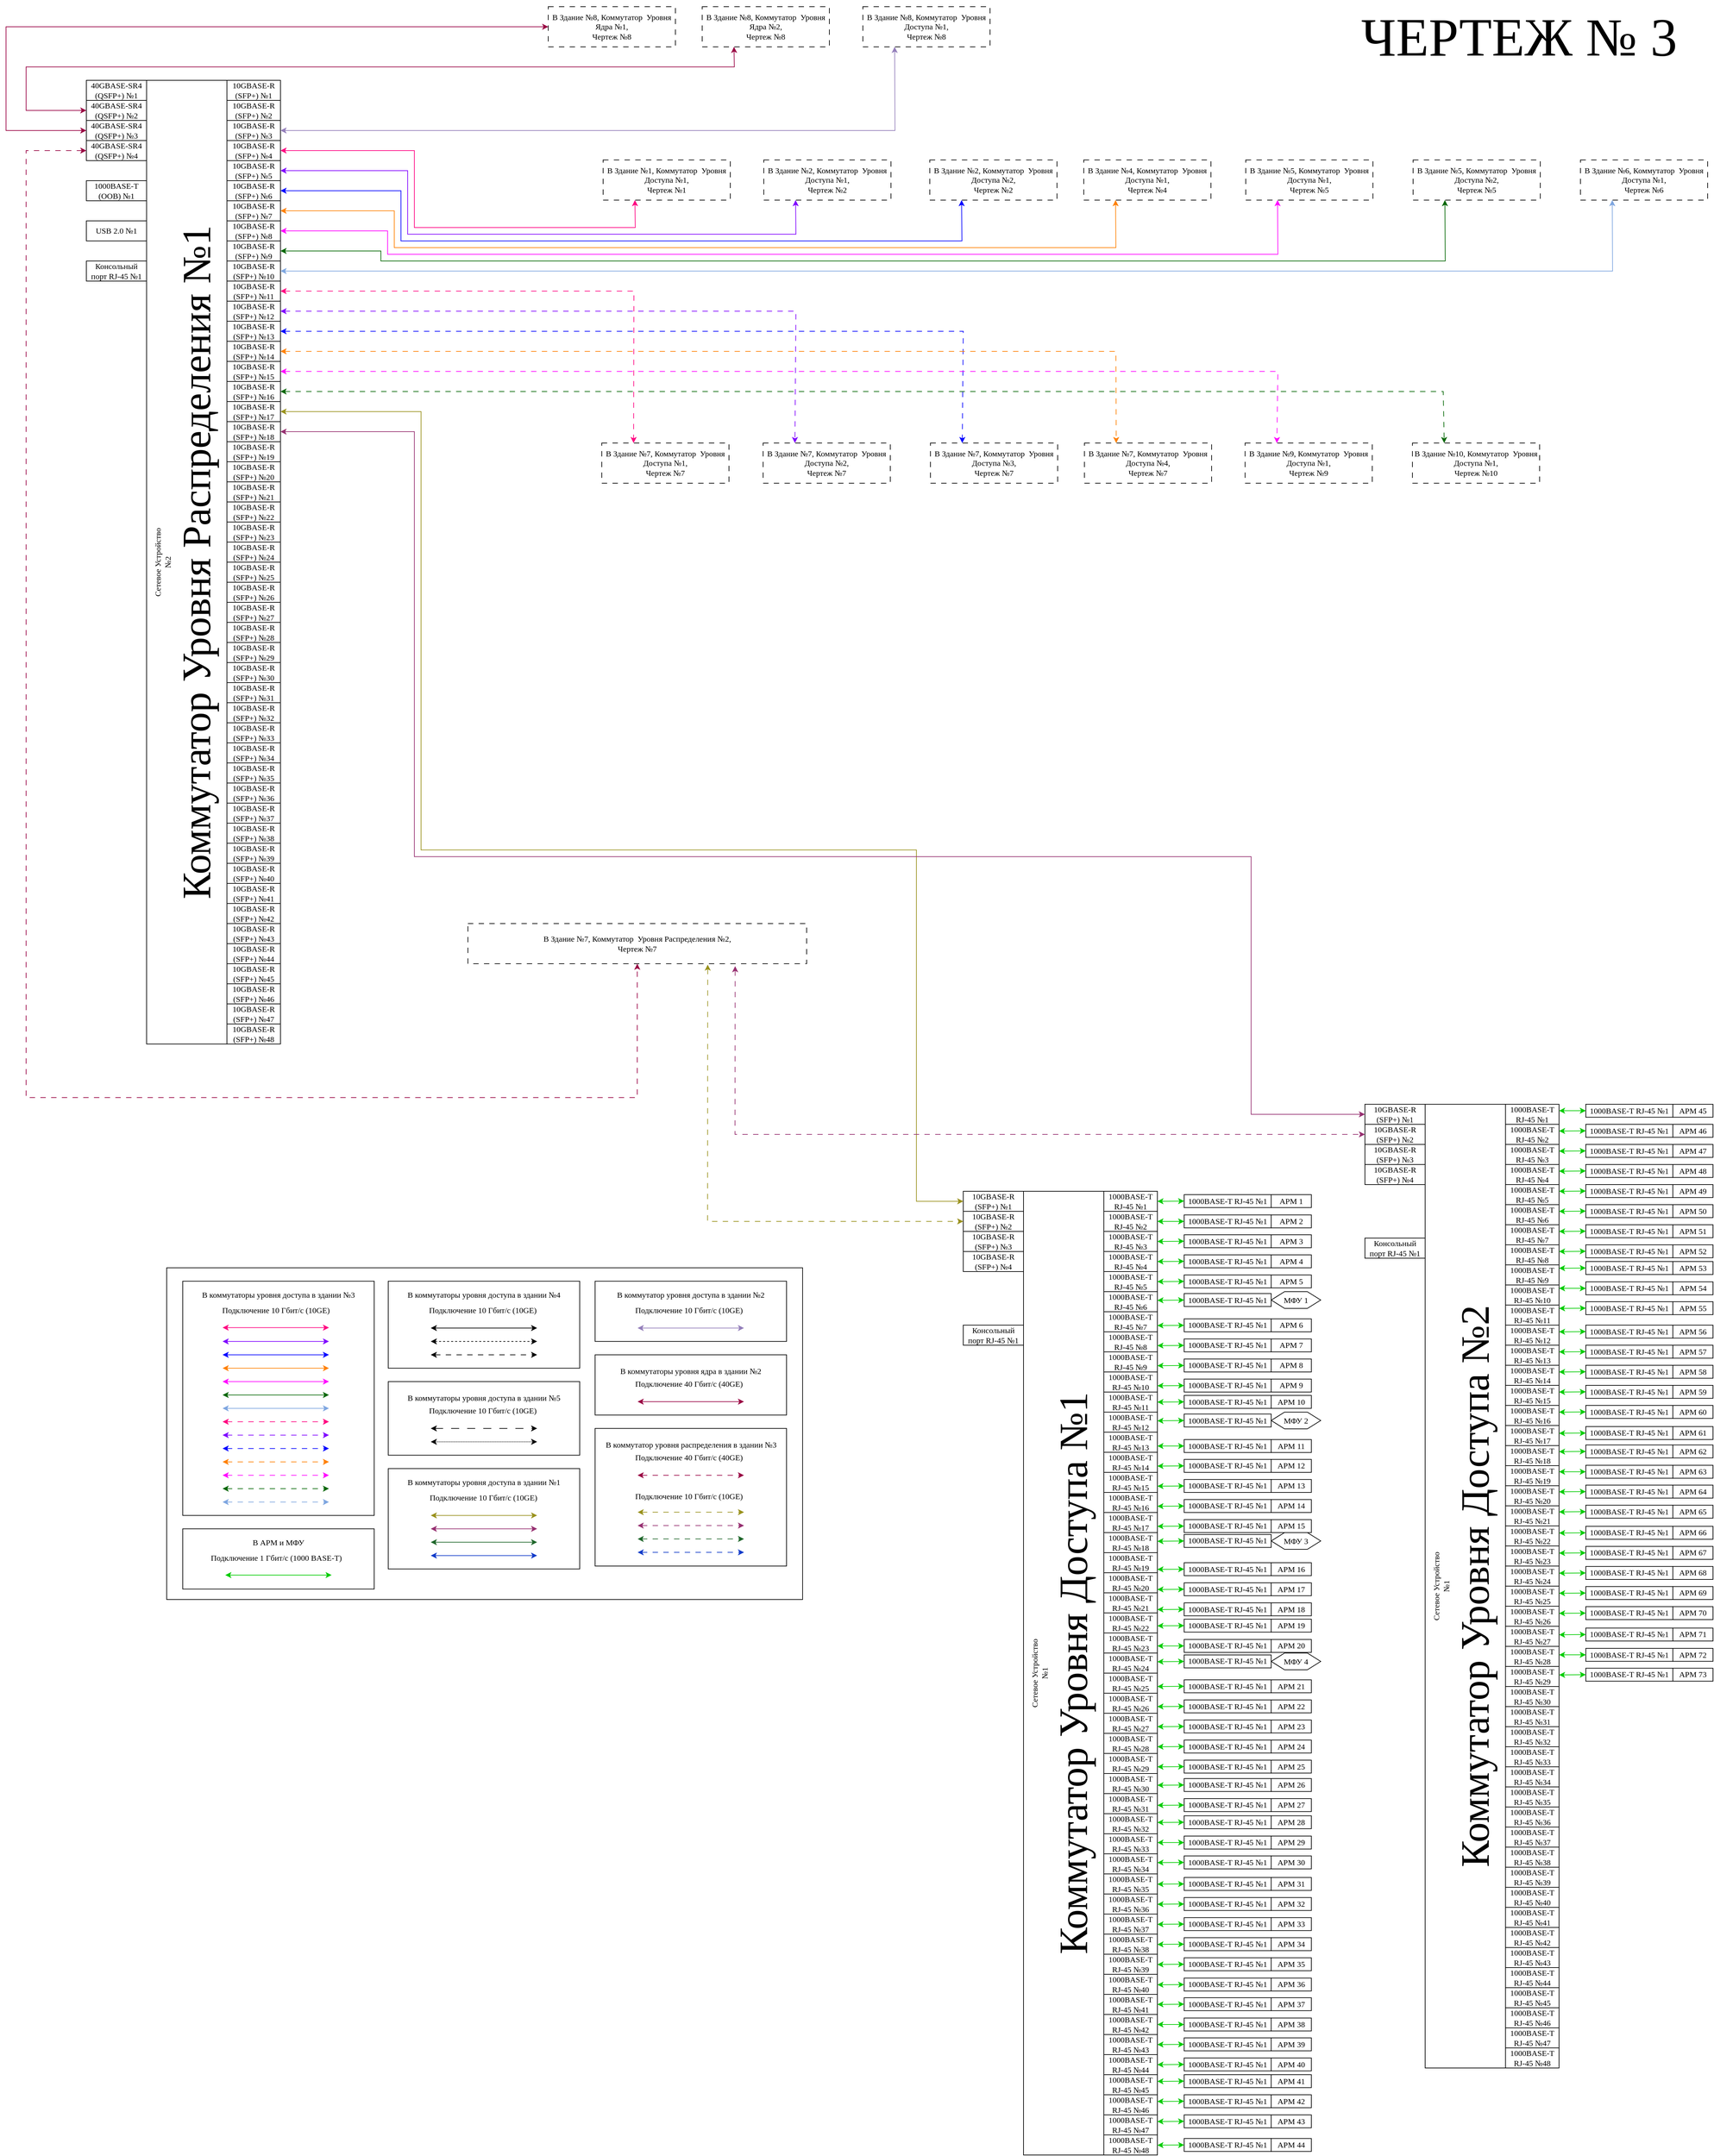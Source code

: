 <mxfile version="24.4.10" type="device">
  <diagram name="Страница — 1" id="XiQpm0jNWGv7Rn1aHyVG">
    <mxGraphModel dx="4694" dy="1954" grid="1" gridSize="10" guides="1" tooltips="1" connect="1" arrows="1" fold="1" page="1" pageScale="1" pageWidth="827" pageHeight="1169" math="0" shadow="0">
      <root>
        <mxCell id="0" />
        <mxCell id="1" parent="0" />
        <mxCell id="E2h3W7yyUxqm9nJr8y-u-1" value="" style="group;strokeWidth=1;fontFamily=Times New Roman;" parent="1" vertex="1" connectable="0">
          <mxGeometry x="-1820" y="640" width="290" height="1440" as="geometry" />
        </mxCell>
        <mxCell id="E2h3W7yyUxqm9nJr8y-u-2" value="Сетевое Устройство&lt;br style=&quot;border-color: var(--border-color);&quot;&gt;№1&lt;br style=&quot;border-color: var(--border-color);&quot;&gt;&lt;font style=&quot;border-color: var(--border-color); font-size: 60px;&quot;&gt;Коммутатор Уровня Доступа №1&lt;/font&gt;" style="rounded=0;whiteSpace=wrap;html=1;strokeWidth=1;fontFamily=Times New Roman;horizontal=0;" parent="E2h3W7yyUxqm9nJr8y-u-1" vertex="1">
          <mxGeometry x="90" width="120" height="1440" as="geometry" />
        </mxCell>
        <mxCell id="E2h3W7yyUxqm9nJr8y-u-3" value="1000BASE-T&lt;br&gt;RJ-45 №1" style="rounded=0;whiteSpace=wrap;html=1;strokeWidth=1;fontFamily=Times New Roman;" parent="E2h3W7yyUxqm9nJr8y-u-1" vertex="1">
          <mxGeometry x="210" width="80" height="30" as="geometry" />
        </mxCell>
        <mxCell id="E2h3W7yyUxqm9nJr8y-u-4" value="1000BASE-T&lt;br&gt;RJ-45 №2" style="rounded=0;whiteSpace=wrap;html=1;strokeWidth=1;fontFamily=Times New Roman;" parent="E2h3W7yyUxqm9nJr8y-u-1" vertex="1">
          <mxGeometry x="210" y="30" width="80" height="30" as="geometry" />
        </mxCell>
        <mxCell id="E2h3W7yyUxqm9nJr8y-u-5" value="1000BASE-T&lt;br&gt;RJ-45 №3" style="rounded=0;whiteSpace=wrap;html=1;strokeWidth=1;fontFamily=Times New Roman;" parent="E2h3W7yyUxqm9nJr8y-u-1" vertex="1">
          <mxGeometry x="210" y="60" width="80" height="30" as="geometry" />
        </mxCell>
        <mxCell id="E2h3W7yyUxqm9nJr8y-u-6" value="1000BASE-T&lt;br&gt;RJ-45 №4" style="rounded=0;whiteSpace=wrap;html=1;strokeWidth=1;fontFamily=Times New Roman;" parent="E2h3W7yyUxqm9nJr8y-u-1" vertex="1">
          <mxGeometry x="210" y="90" width="80" height="30" as="geometry" />
        </mxCell>
        <mxCell id="E2h3W7yyUxqm9nJr8y-u-7" value="1000BASE-T&lt;br&gt;RJ-45 №5" style="rounded=0;whiteSpace=wrap;html=1;strokeWidth=1;fontFamily=Times New Roman;" parent="E2h3W7yyUxqm9nJr8y-u-1" vertex="1">
          <mxGeometry x="210" y="120" width="80" height="30" as="geometry" />
        </mxCell>
        <mxCell id="E2h3W7yyUxqm9nJr8y-u-8" value="1000BASE-T&lt;br&gt;RJ-45 №6" style="rounded=0;whiteSpace=wrap;html=1;strokeWidth=1;fontFamily=Times New Roman;" parent="E2h3W7yyUxqm9nJr8y-u-1" vertex="1">
          <mxGeometry x="210" y="150" width="80" height="30" as="geometry" />
        </mxCell>
        <mxCell id="E2h3W7yyUxqm9nJr8y-u-9" value="1000BASE-T&lt;br&gt;RJ-45 №7" style="rounded=0;whiteSpace=wrap;html=1;strokeWidth=1;fontFamily=Times New Roman;" parent="E2h3W7yyUxqm9nJr8y-u-1" vertex="1">
          <mxGeometry x="210" y="180" width="80" height="30" as="geometry" />
        </mxCell>
        <mxCell id="E2h3W7yyUxqm9nJr8y-u-10" value="1000BASE-T&lt;br&gt;RJ-45 №8" style="rounded=0;whiteSpace=wrap;html=1;strokeWidth=1;fontFamily=Times New Roman;" parent="E2h3W7yyUxqm9nJr8y-u-1" vertex="1">
          <mxGeometry x="210" y="210" width="80" height="30" as="geometry" />
        </mxCell>
        <mxCell id="E2h3W7yyUxqm9nJr8y-u-11" value="1000BASE-T&lt;br&gt;RJ-45 №9" style="rounded=0;whiteSpace=wrap;html=1;strokeWidth=1;fontFamily=Times New Roman;" parent="E2h3W7yyUxqm9nJr8y-u-1" vertex="1">
          <mxGeometry x="210" y="240" width="80" height="30" as="geometry" />
        </mxCell>
        <mxCell id="E2h3W7yyUxqm9nJr8y-u-12" value="1000BASE-T&lt;br&gt;RJ-45 №10" style="rounded=0;whiteSpace=wrap;html=1;strokeWidth=1;fontFamily=Times New Roman;" parent="E2h3W7yyUxqm9nJr8y-u-1" vertex="1">
          <mxGeometry x="210" y="270" width="80" height="30" as="geometry" />
        </mxCell>
        <mxCell id="E2h3W7yyUxqm9nJr8y-u-13" value="1000BASE-T&lt;br&gt;RJ-45 №11" style="rounded=0;whiteSpace=wrap;html=1;strokeWidth=1;fontFamily=Times New Roman;" parent="E2h3W7yyUxqm9nJr8y-u-1" vertex="1">
          <mxGeometry x="210" y="300" width="80" height="30" as="geometry" />
        </mxCell>
        <mxCell id="E2h3W7yyUxqm9nJr8y-u-14" value="1000BASE-T&lt;br&gt;RJ-45 №12" style="rounded=0;whiteSpace=wrap;html=1;strokeWidth=1;fontFamily=Times New Roman;" parent="E2h3W7yyUxqm9nJr8y-u-1" vertex="1">
          <mxGeometry x="210" y="330" width="80" height="30" as="geometry" />
        </mxCell>
        <mxCell id="E2h3W7yyUxqm9nJr8y-u-15" value="1000BASE-T&lt;br&gt;RJ-45 №13" style="rounded=0;whiteSpace=wrap;html=1;strokeWidth=1;fontFamily=Times New Roman;" parent="E2h3W7yyUxqm9nJr8y-u-1" vertex="1">
          <mxGeometry x="210" y="360" width="80" height="30" as="geometry" />
        </mxCell>
        <mxCell id="E2h3W7yyUxqm9nJr8y-u-16" value="1000BASE-T&lt;br&gt;RJ-45 №14" style="rounded=0;whiteSpace=wrap;html=1;strokeWidth=1;fontFamily=Times New Roman;" parent="E2h3W7yyUxqm9nJr8y-u-1" vertex="1">
          <mxGeometry x="210" y="390" width="80" height="30" as="geometry" />
        </mxCell>
        <mxCell id="E2h3W7yyUxqm9nJr8y-u-17" value="1000BASE-T&lt;br&gt;RJ-45 №15" style="rounded=0;whiteSpace=wrap;html=1;strokeWidth=1;fontFamily=Times New Roman;" parent="E2h3W7yyUxqm9nJr8y-u-1" vertex="1">
          <mxGeometry x="210" y="420" width="80" height="30" as="geometry" />
        </mxCell>
        <mxCell id="E2h3W7yyUxqm9nJr8y-u-18" value="1000BASE-T&lt;br&gt;RJ-45 №16" style="rounded=0;whiteSpace=wrap;html=1;strokeWidth=1;fontFamily=Times New Roman;" parent="E2h3W7yyUxqm9nJr8y-u-1" vertex="1">
          <mxGeometry x="210" y="450" width="80" height="30" as="geometry" />
        </mxCell>
        <mxCell id="E2h3W7yyUxqm9nJr8y-u-19" value="1000BASE-T&lt;br&gt;RJ-45 №17" style="rounded=0;whiteSpace=wrap;html=1;strokeWidth=1;fontFamily=Times New Roman;" parent="E2h3W7yyUxqm9nJr8y-u-1" vertex="1">
          <mxGeometry x="210" y="480" width="80" height="30" as="geometry" />
        </mxCell>
        <mxCell id="E2h3W7yyUxqm9nJr8y-u-20" value="1000BASE-T&lt;br&gt;RJ-45 №18" style="rounded=0;whiteSpace=wrap;html=1;strokeWidth=1;fontFamily=Times New Roman;" parent="E2h3W7yyUxqm9nJr8y-u-1" vertex="1">
          <mxGeometry x="210" y="510" width="80" height="30" as="geometry" />
        </mxCell>
        <mxCell id="E2h3W7yyUxqm9nJr8y-u-21" value="1000BASE-T&lt;br&gt;RJ-45 №19" style="rounded=0;whiteSpace=wrap;html=1;strokeWidth=1;fontFamily=Times New Roman;" parent="E2h3W7yyUxqm9nJr8y-u-1" vertex="1">
          <mxGeometry x="210" y="540" width="80" height="30" as="geometry" />
        </mxCell>
        <mxCell id="E2h3W7yyUxqm9nJr8y-u-22" value="1000BASE-T&lt;br&gt;RJ-45 №20" style="rounded=0;whiteSpace=wrap;html=1;strokeWidth=1;fontFamily=Times New Roman;" parent="E2h3W7yyUxqm9nJr8y-u-1" vertex="1">
          <mxGeometry x="210" y="570" width="80" height="30" as="geometry" />
        </mxCell>
        <mxCell id="E2h3W7yyUxqm9nJr8y-u-23" value="1000BASE-T&lt;br&gt;RJ-45 №21" style="rounded=0;whiteSpace=wrap;html=1;strokeWidth=1;fontFamily=Times New Roman;" parent="E2h3W7yyUxqm9nJr8y-u-1" vertex="1">
          <mxGeometry x="210" y="600" width="80" height="30" as="geometry" />
        </mxCell>
        <mxCell id="E2h3W7yyUxqm9nJr8y-u-24" value="1000BASE-T&lt;br&gt;RJ-45 №22" style="rounded=0;whiteSpace=wrap;html=1;strokeWidth=1;fontFamily=Times New Roman;" parent="E2h3W7yyUxqm9nJr8y-u-1" vertex="1">
          <mxGeometry x="210" y="630" width="80" height="30" as="geometry" />
        </mxCell>
        <mxCell id="E2h3W7yyUxqm9nJr8y-u-25" value="1000BASE-T&lt;br&gt;RJ-45 №23" style="rounded=0;whiteSpace=wrap;html=1;strokeWidth=1;fontFamily=Times New Roman;" parent="E2h3W7yyUxqm9nJr8y-u-1" vertex="1">
          <mxGeometry x="210" y="660" width="80" height="30" as="geometry" />
        </mxCell>
        <mxCell id="E2h3W7yyUxqm9nJr8y-u-26" value="1000BASE-T&lt;br&gt;RJ-45 №24" style="rounded=0;whiteSpace=wrap;html=1;strokeWidth=1;fontFamily=Times New Roman;" parent="E2h3W7yyUxqm9nJr8y-u-1" vertex="1">
          <mxGeometry x="210" y="690" width="80" height="30" as="geometry" />
        </mxCell>
        <mxCell id="E2h3W7yyUxqm9nJr8y-u-27" value="1000BASE-T&lt;br&gt;RJ-45 №25" style="rounded=0;whiteSpace=wrap;html=1;strokeWidth=1;fontFamily=Times New Roman;" parent="E2h3W7yyUxqm9nJr8y-u-1" vertex="1">
          <mxGeometry x="210" y="720" width="80" height="30" as="geometry" />
        </mxCell>
        <mxCell id="E2h3W7yyUxqm9nJr8y-u-28" value="1000BASE-T&lt;br&gt;RJ-45 №26" style="rounded=0;whiteSpace=wrap;html=1;strokeWidth=1;fontFamily=Times New Roman;" parent="E2h3W7yyUxqm9nJr8y-u-1" vertex="1">
          <mxGeometry x="210" y="750" width="80" height="30" as="geometry" />
        </mxCell>
        <mxCell id="E2h3W7yyUxqm9nJr8y-u-29" value="1000BASE-T&lt;br&gt;RJ-45 №27" style="rounded=0;whiteSpace=wrap;html=1;strokeWidth=1;fontFamily=Times New Roman;" parent="E2h3W7yyUxqm9nJr8y-u-1" vertex="1">
          <mxGeometry x="210" y="780" width="80" height="30" as="geometry" />
        </mxCell>
        <mxCell id="E2h3W7yyUxqm9nJr8y-u-30" value="1000BASE-T&lt;br&gt;RJ-45 №28" style="rounded=0;whiteSpace=wrap;html=1;strokeWidth=1;fontFamily=Times New Roman;" parent="E2h3W7yyUxqm9nJr8y-u-1" vertex="1">
          <mxGeometry x="210" y="810" width="80" height="30" as="geometry" />
        </mxCell>
        <mxCell id="E2h3W7yyUxqm9nJr8y-u-31" value="1000BASE-T&lt;br&gt;RJ-45 №29" style="rounded=0;whiteSpace=wrap;html=1;strokeWidth=1;fontFamily=Times New Roman;" parent="E2h3W7yyUxqm9nJr8y-u-1" vertex="1">
          <mxGeometry x="210" y="840" width="80" height="30" as="geometry" />
        </mxCell>
        <mxCell id="E2h3W7yyUxqm9nJr8y-u-32" value="1000BASE-T&lt;br&gt;RJ-45 №30" style="rounded=0;whiteSpace=wrap;html=1;strokeWidth=1;fontFamily=Times New Roman;" parent="E2h3W7yyUxqm9nJr8y-u-1" vertex="1">
          <mxGeometry x="210" y="870" width="80" height="30" as="geometry" />
        </mxCell>
        <mxCell id="E2h3W7yyUxqm9nJr8y-u-33" value="1000BASE-T&lt;br&gt;RJ-45 №31" style="rounded=0;whiteSpace=wrap;html=1;strokeWidth=1;fontFamily=Times New Roman;" parent="E2h3W7yyUxqm9nJr8y-u-1" vertex="1">
          <mxGeometry x="210" y="900" width="80" height="30" as="geometry" />
        </mxCell>
        <mxCell id="E2h3W7yyUxqm9nJr8y-u-34" value="1000BASE-T&lt;br&gt;RJ-45 №32" style="rounded=0;whiteSpace=wrap;html=1;strokeWidth=1;fontFamily=Times New Roman;" parent="E2h3W7yyUxqm9nJr8y-u-1" vertex="1">
          <mxGeometry x="210" y="930" width="80" height="30" as="geometry" />
        </mxCell>
        <mxCell id="E2h3W7yyUxqm9nJr8y-u-35" value="10GBASE-R&lt;br&gt;(SFP+) №1" style="rounded=0;whiteSpace=wrap;html=1;strokeWidth=1;fontFamily=Times New Roman;" parent="E2h3W7yyUxqm9nJr8y-u-1" vertex="1">
          <mxGeometry width="90" height="30" as="geometry" />
        </mxCell>
        <mxCell id="E2h3W7yyUxqm9nJr8y-u-36" value="10GBASE-R&lt;br&gt;(SFP+) №2" style="rounded=0;whiteSpace=wrap;html=1;strokeWidth=1;fontFamily=Times New Roman;" parent="E2h3W7yyUxqm9nJr8y-u-1" vertex="1">
          <mxGeometry y="30" width="90" height="30" as="geometry" />
        </mxCell>
        <mxCell id="E2h3W7yyUxqm9nJr8y-u-37" value="10GBASE-R&lt;br&gt;(SFP+) №3" style="rounded=0;whiteSpace=wrap;html=1;strokeWidth=1;fontFamily=Times New Roman;" parent="E2h3W7yyUxqm9nJr8y-u-1" vertex="1">
          <mxGeometry y="60" width="90" height="30" as="geometry" />
        </mxCell>
        <mxCell id="E2h3W7yyUxqm9nJr8y-u-38" value="10GBASE-R&lt;br&gt;(SFP+) №4" style="rounded=0;whiteSpace=wrap;html=1;strokeWidth=1;fontFamily=Times New Roman;" parent="E2h3W7yyUxqm9nJr8y-u-1" vertex="1">
          <mxGeometry y="90" width="90" height="30" as="geometry" />
        </mxCell>
        <mxCell id="E2h3W7yyUxqm9nJr8y-u-39" value="Консольный порт RJ-45 №1" style="rounded=0;whiteSpace=wrap;html=1;strokeWidth=1;fontFamily=Times New Roman;" parent="E2h3W7yyUxqm9nJr8y-u-1" vertex="1">
          <mxGeometry y="200" width="90" height="30" as="geometry" />
        </mxCell>
        <mxCell id="E2h3W7yyUxqm9nJr8y-u-40" value="1000BASE-T&lt;br&gt;RJ-45 №33" style="rounded=0;whiteSpace=wrap;html=1;strokeWidth=1;fontFamily=Times New Roman;" parent="E2h3W7yyUxqm9nJr8y-u-1" vertex="1">
          <mxGeometry x="210" y="960" width="80" height="30" as="geometry" />
        </mxCell>
        <mxCell id="E2h3W7yyUxqm9nJr8y-u-41" value="1000BASE-T&lt;br&gt;RJ-45 №35" style="rounded=0;whiteSpace=wrap;html=1;strokeWidth=1;fontFamily=Times New Roman;" parent="E2h3W7yyUxqm9nJr8y-u-1" vertex="1">
          <mxGeometry x="210" y="1020" width="80" height="30" as="geometry" />
        </mxCell>
        <mxCell id="E2h3W7yyUxqm9nJr8y-u-42" value="1000BASE-T&lt;br&gt;RJ-45 №36" style="rounded=0;whiteSpace=wrap;html=1;strokeWidth=1;fontFamily=Times New Roman;" parent="E2h3W7yyUxqm9nJr8y-u-1" vertex="1">
          <mxGeometry x="210" y="1050" width="80" height="30" as="geometry" />
        </mxCell>
        <mxCell id="E2h3W7yyUxqm9nJr8y-u-43" value="1000BASE-T&lt;br&gt;RJ-45 №37" style="rounded=0;whiteSpace=wrap;html=1;strokeWidth=1;fontFamily=Times New Roman;" parent="E2h3W7yyUxqm9nJr8y-u-1" vertex="1">
          <mxGeometry x="210" y="1080" width="80" height="30" as="geometry" />
        </mxCell>
        <mxCell id="E2h3W7yyUxqm9nJr8y-u-44" value="1000BASE-T&lt;br&gt;RJ-45 №38" style="rounded=0;whiteSpace=wrap;html=1;strokeWidth=1;fontFamily=Times New Roman;" parent="E2h3W7yyUxqm9nJr8y-u-1" vertex="1">
          <mxGeometry x="210" y="1110" width="80" height="30" as="geometry" />
        </mxCell>
        <mxCell id="E2h3W7yyUxqm9nJr8y-u-45" value="1000BASE-T&lt;br&gt;RJ-45 №39" style="rounded=0;whiteSpace=wrap;html=1;strokeWidth=1;fontFamily=Times New Roman;" parent="E2h3W7yyUxqm9nJr8y-u-1" vertex="1">
          <mxGeometry x="210" y="1140" width="80" height="30" as="geometry" />
        </mxCell>
        <mxCell id="E2h3W7yyUxqm9nJr8y-u-46" value="1000BASE-T&lt;br&gt;RJ-45 №40" style="rounded=0;whiteSpace=wrap;html=1;strokeWidth=1;fontFamily=Times New Roman;" parent="E2h3W7yyUxqm9nJr8y-u-1" vertex="1">
          <mxGeometry x="210" y="1170" width="80" height="30" as="geometry" />
        </mxCell>
        <mxCell id="E2h3W7yyUxqm9nJr8y-u-47" value="1000BASE-T&lt;br&gt;RJ-45 №41" style="rounded=0;whiteSpace=wrap;html=1;strokeWidth=1;fontFamily=Times New Roman;" parent="E2h3W7yyUxqm9nJr8y-u-1" vertex="1">
          <mxGeometry x="210" y="1200" width="80" height="30" as="geometry" />
        </mxCell>
        <mxCell id="E2h3W7yyUxqm9nJr8y-u-48" value="1000BASE-T&lt;br&gt;RJ-45 №42" style="rounded=0;whiteSpace=wrap;html=1;strokeWidth=1;fontFamily=Times New Roman;" parent="E2h3W7yyUxqm9nJr8y-u-1" vertex="1">
          <mxGeometry x="210" y="1230" width="80" height="30" as="geometry" />
        </mxCell>
        <mxCell id="E2h3W7yyUxqm9nJr8y-u-49" value="1000BASE-T&lt;br&gt;RJ-45 №43" style="rounded=0;whiteSpace=wrap;html=1;strokeWidth=1;fontFamily=Times New Roman;" parent="E2h3W7yyUxqm9nJr8y-u-1" vertex="1">
          <mxGeometry x="210" y="1260" width="80" height="30" as="geometry" />
        </mxCell>
        <mxCell id="E2h3W7yyUxqm9nJr8y-u-50" value="1000BASE-T&lt;br&gt;RJ-45 №44" style="rounded=0;whiteSpace=wrap;html=1;strokeWidth=1;fontFamily=Times New Roman;" parent="E2h3W7yyUxqm9nJr8y-u-1" vertex="1">
          <mxGeometry x="210" y="1290" width="80" height="30" as="geometry" />
        </mxCell>
        <mxCell id="E2h3W7yyUxqm9nJr8y-u-51" value="1000BASE-T&lt;br&gt;RJ-45 №45" style="rounded=0;whiteSpace=wrap;html=1;strokeWidth=1;fontFamily=Times New Roman;" parent="E2h3W7yyUxqm9nJr8y-u-1" vertex="1">
          <mxGeometry x="210" y="1320" width="80" height="30" as="geometry" />
        </mxCell>
        <mxCell id="E2h3W7yyUxqm9nJr8y-u-52" value="1000BASE-T&lt;br&gt;RJ-45 №46" style="rounded=0;whiteSpace=wrap;html=1;strokeWidth=1;fontFamily=Times New Roman;" parent="E2h3W7yyUxqm9nJr8y-u-1" vertex="1">
          <mxGeometry x="210" y="1350" width="80" height="30" as="geometry" />
        </mxCell>
        <mxCell id="E2h3W7yyUxqm9nJr8y-u-53" value="1000BASE-T&lt;br&gt;RJ-45 №47" style="rounded=0;whiteSpace=wrap;html=1;strokeWidth=1;fontFamily=Times New Roman;" parent="E2h3W7yyUxqm9nJr8y-u-1" vertex="1">
          <mxGeometry x="210" y="1380" width="80" height="30" as="geometry" />
        </mxCell>
        <mxCell id="E2h3W7yyUxqm9nJr8y-u-54" value="1000BASE-T&lt;br&gt;RJ-45 №48" style="rounded=0;whiteSpace=wrap;html=1;strokeWidth=1;fontFamily=Times New Roman;" parent="E2h3W7yyUxqm9nJr8y-u-1" vertex="1">
          <mxGeometry x="210" y="1410" width="80" height="30" as="geometry" />
        </mxCell>
        <mxCell id="E2h3W7yyUxqm9nJr8y-u-55" value="1000BASE-T&lt;br&gt;RJ-45 №34" style="rounded=0;whiteSpace=wrap;html=1;strokeWidth=1;fontFamily=Times New Roman;" parent="E2h3W7yyUxqm9nJr8y-u-1" vertex="1">
          <mxGeometry x="210" y="990" width="80" height="30" as="geometry" />
        </mxCell>
        <mxCell id="E2h3W7yyUxqm9nJr8y-u-56" value="" style="group;strokeWidth=1;fontFamily=Times New Roman;" parent="1" vertex="1" connectable="0">
          <mxGeometry x="-1490" y="675.32" width="190" height="19.36" as="geometry" />
        </mxCell>
        <mxCell id="E2h3W7yyUxqm9nJr8y-u-57" value="" style="group;strokeWidth=1;fontFamily=Times New Roman;" parent="E2h3W7yyUxqm9nJr8y-u-56" vertex="1" connectable="0">
          <mxGeometry width="140" height="19.36" as="geometry" />
        </mxCell>
        <mxCell id="E2h3W7yyUxqm9nJr8y-u-58" value="&lt;font style=&quot;font-size: 12px;&quot;&gt;1000BASE-T RJ-45 №1&lt;/font&gt;" style="rounded=0;whiteSpace=wrap;html=1;strokeWidth=1;fontFamily=Times New Roman;" parent="E2h3W7yyUxqm9nJr8y-u-57" vertex="1">
          <mxGeometry width="130" height="19.36" as="geometry" />
        </mxCell>
        <mxCell id="E2h3W7yyUxqm9nJr8y-u-59" value="АРМ 2" style="rounded=0;whiteSpace=wrap;html=1;strokeWidth=1;fontFamily=Times New Roman;" parent="E2h3W7yyUxqm9nJr8y-u-56" vertex="1">
          <mxGeometry x="130" width="60" height="19.36" as="geometry" />
        </mxCell>
        <mxCell id="E2h3W7yyUxqm9nJr8y-u-60" value="" style="endArrow=classic;startArrow=classic;html=1;rounded=0;strokeColor=#00CC00;entryX=0;entryY=0.5;entryDx=0;entryDy=0;exitX=1;exitY=0.5;exitDx=0;exitDy=0;fontFamily=Times New Roman;" parent="1" source="E2h3W7yyUxqm9nJr8y-u-4" target="E2h3W7yyUxqm9nJr8y-u-58" edge="1">
          <mxGeometry width="50" height="50" relative="1" as="geometry">
            <mxPoint x="-1590" y="665" as="sourcePoint" />
            <mxPoint x="-1480" y="664" as="targetPoint" />
          </mxGeometry>
        </mxCell>
        <mxCell id="E2h3W7yyUxqm9nJr8y-u-61" value="" style="group;strokeWidth=1;fontFamily=Times New Roman;" parent="1" vertex="1" connectable="0">
          <mxGeometry x="-1490" y="645" width="190" height="19.36" as="geometry" />
        </mxCell>
        <mxCell id="E2h3W7yyUxqm9nJr8y-u-62" value="" style="group;strokeWidth=1;fontFamily=Times New Roman;" parent="E2h3W7yyUxqm9nJr8y-u-61" vertex="1" connectable="0">
          <mxGeometry width="140" height="19.36" as="geometry" />
        </mxCell>
        <mxCell id="E2h3W7yyUxqm9nJr8y-u-63" value="&lt;font style=&quot;font-size: 12px;&quot;&gt;1000BASE-T RJ-45 №1&lt;/font&gt;" style="rounded=0;whiteSpace=wrap;html=1;strokeWidth=1;fontFamily=Times New Roman;" parent="E2h3W7yyUxqm9nJr8y-u-62" vertex="1">
          <mxGeometry width="130" height="19.36" as="geometry" />
        </mxCell>
        <mxCell id="E2h3W7yyUxqm9nJr8y-u-64" value="АРМ 1" style="rounded=0;whiteSpace=wrap;html=1;strokeWidth=1;fontFamily=Times New Roman;" parent="E2h3W7yyUxqm9nJr8y-u-61" vertex="1">
          <mxGeometry x="130" width="60" height="19.36" as="geometry" />
        </mxCell>
        <mxCell id="E2h3W7yyUxqm9nJr8y-u-65" value="" style="endArrow=classic;startArrow=classic;html=1;rounded=0;strokeColor=#00CC00;entryX=0;entryY=0.5;entryDx=0;entryDy=0;exitX=1;exitY=0.5;exitDx=0;exitDy=0;fontFamily=Times New Roman;" parent="1" source="E2h3W7yyUxqm9nJr8y-u-3" target="E2h3W7yyUxqm9nJr8y-u-63" edge="1">
          <mxGeometry width="50" height="50" relative="1" as="geometry">
            <mxPoint x="-1520" y="629.68" as="sourcePoint" />
            <mxPoint x="-1410" y="628.68" as="targetPoint" />
          </mxGeometry>
        </mxCell>
        <mxCell id="E2h3W7yyUxqm9nJr8y-u-66" value="" style="group;strokeWidth=1;fontFamily=Times New Roman;" parent="1" vertex="1" connectable="0">
          <mxGeometry x="-1490" y="705" width="190" height="19.36" as="geometry" />
        </mxCell>
        <mxCell id="E2h3W7yyUxqm9nJr8y-u-67" value="" style="group;strokeWidth=1;fontFamily=Times New Roman;" parent="E2h3W7yyUxqm9nJr8y-u-66" vertex="1" connectable="0">
          <mxGeometry width="140" height="19.36" as="geometry" />
        </mxCell>
        <mxCell id="E2h3W7yyUxqm9nJr8y-u-68" value="&lt;font style=&quot;font-size: 12px;&quot;&gt;1000BASE-T RJ-45 №1&lt;/font&gt;" style="rounded=0;whiteSpace=wrap;html=1;strokeWidth=1;fontFamily=Times New Roman;" parent="E2h3W7yyUxqm9nJr8y-u-67" vertex="1">
          <mxGeometry width="130" height="19.36" as="geometry" />
        </mxCell>
        <mxCell id="E2h3W7yyUxqm9nJr8y-u-69" value="АРМ 3" style="rounded=0;whiteSpace=wrap;html=1;strokeWidth=1;fontFamily=Times New Roman;" parent="E2h3W7yyUxqm9nJr8y-u-66" vertex="1">
          <mxGeometry x="130" width="60" height="19.36" as="geometry" />
        </mxCell>
        <mxCell id="E2h3W7yyUxqm9nJr8y-u-70" value="" style="endArrow=classic;startArrow=classic;html=1;rounded=0;strokeColor=#00CC00;entryX=0;entryY=0.5;entryDx=0;entryDy=0;exitX=1;exitY=0.5;exitDx=0;exitDy=0;fontFamily=Times New Roman;" parent="1" source="E2h3W7yyUxqm9nJr8y-u-5" target="E2h3W7yyUxqm9nJr8y-u-68" edge="1">
          <mxGeometry width="50" height="50" relative="1" as="geometry">
            <mxPoint x="-1520" y="699.68" as="sourcePoint" />
            <mxPoint x="-1410" y="698.68" as="targetPoint" />
          </mxGeometry>
        </mxCell>
        <mxCell id="E2h3W7yyUxqm9nJr8y-u-71" value="" style="group;strokeWidth=1;fontFamily=Times New Roman;" parent="1" vertex="1" connectable="0">
          <mxGeometry x="-1490" y="735" width="190" height="19.36" as="geometry" />
        </mxCell>
        <mxCell id="E2h3W7yyUxqm9nJr8y-u-72" value="" style="group;strokeWidth=1;fontFamily=Times New Roman;" parent="E2h3W7yyUxqm9nJr8y-u-71" vertex="1" connectable="0">
          <mxGeometry width="140" height="19.36" as="geometry" />
        </mxCell>
        <mxCell id="E2h3W7yyUxqm9nJr8y-u-73" value="&lt;font style=&quot;font-size: 12px;&quot;&gt;1000BASE-T RJ-45 №1&lt;/font&gt;" style="rounded=0;whiteSpace=wrap;html=1;strokeWidth=1;fontFamily=Times New Roman;" parent="E2h3W7yyUxqm9nJr8y-u-72" vertex="1">
          <mxGeometry width="130" height="19.36" as="geometry" />
        </mxCell>
        <mxCell id="E2h3W7yyUxqm9nJr8y-u-74" value="АРМ 4" style="rounded=0;whiteSpace=wrap;html=1;strokeWidth=1;fontFamily=Times New Roman;" parent="E2h3W7yyUxqm9nJr8y-u-71" vertex="1">
          <mxGeometry x="130" width="60" height="19.36" as="geometry" />
        </mxCell>
        <mxCell id="E2h3W7yyUxqm9nJr8y-u-75" value="" style="group;strokeWidth=1;fontFamily=Times New Roman;" parent="1" vertex="1" connectable="0">
          <mxGeometry x="-1490" y="765" width="190" height="19.36" as="geometry" />
        </mxCell>
        <mxCell id="E2h3W7yyUxqm9nJr8y-u-76" value="" style="group;strokeWidth=1;fontFamily=Times New Roman;" parent="E2h3W7yyUxqm9nJr8y-u-75" vertex="1" connectable="0">
          <mxGeometry width="140" height="19.36" as="geometry" />
        </mxCell>
        <mxCell id="E2h3W7yyUxqm9nJr8y-u-77" value="&lt;font style=&quot;font-size: 12px;&quot;&gt;1000BASE-T RJ-45 №1&lt;/font&gt;" style="rounded=0;whiteSpace=wrap;html=1;strokeWidth=1;fontFamily=Times New Roman;" parent="E2h3W7yyUxqm9nJr8y-u-76" vertex="1">
          <mxGeometry width="130" height="19.36" as="geometry" />
        </mxCell>
        <mxCell id="E2h3W7yyUxqm9nJr8y-u-78" value="АРМ 5" style="rounded=0;whiteSpace=wrap;html=1;strokeWidth=1;fontFamily=Times New Roman;" parent="E2h3W7yyUxqm9nJr8y-u-75" vertex="1">
          <mxGeometry x="130" width="60" height="19.36" as="geometry" />
        </mxCell>
        <mxCell id="E2h3W7yyUxqm9nJr8y-u-79" value="" style="group;strokeWidth=1;fontFamily=Times New Roman;" parent="1" vertex="1" connectable="0">
          <mxGeometry x="-1490" y="830.64" width="190" height="19.36" as="geometry" />
        </mxCell>
        <mxCell id="E2h3W7yyUxqm9nJr8y-u-80" value="" style="group;strokeWidth=1;fontFamily=Times New Roman;" parent="E2h3W7yyUxqm9nJr8y-u-79" vertex="1" connectable="0">
          <mxGeometry width="140" height="19.36" as="geometry" />
        </mxCell>
        <mxCell id="E2h3W7yyUxqm9nJr8y-u-81" value="&lt;font style=&quot;font-size: 12px;&quot;&gt;1000BASE-T RJ-45 №1&lt;/font&gt;" style="rounded=0;whiteSpace=wrap;html=1;strokeWidth=1;fontFamily=Times New Roman;" parent="E2h3W7yyUxqm9nJr8y-u-80" vertex="1">
          <mxGeometry width="130" height="19.36" as="geometry" />
        </mxCell>
        <mxCell id="E2h3W7yyUxqm9nJr8y-u-82" value="АРМ 6" style="rounded=0;whiteSpace=wrap;html=1;strokeWidth=1;fontFamily=Times New Roman;" parent="E2h3W7yyUxqm9nJr8y-u-79" vertex="1">
          <mxGeometry x="130" width="60" height="19.36" as="geometry" />
        </mxCell>
        <mxCell id="E2h3W7yyUxqm9nJr8y-u-83" value="" style="group;strokeWidth=1;fontFamily=Times New Roman;" parent="1" vertex="1" connectable="0">
          <mxGeometry x="-1490" y="860.64" width="190" height="19.36" as="geometry" />
        </mxCell>
        <mxCell id="E2h3W7yyUxqm9nJr8y-u-84" value="" style="group;strokeWidth=1;fontFamily=Times New Roman;" parent="E2h3W7yyUxqm9nJr8y-u-83" vertex="1" connectable="0">
          <mxGeometry width="140" height="19.36" as="geometry" />
        </mxCell>
        <mxCell id="E2h3W7yyUxqm9nJr8y-u-85" value="&lt;font style=&quot;font-size: 12px;&quot;&gt;1000BASE-T RJ-45 №1&lt;/font&gt;" style="rounded=0;whiteSpace=wrap;html=1;strokeWidth=1;fontFamily=Times New Roman;" parent="E2h3W7yyUxqm9nJr8y-u-84" vertex="1">
          <mxGeometry width="130" height="19.36" as="geometry" />
        </mxCell>
        <mxCell id="E2h3W7yyUxqm9nJr8y-u-86" value="АРМ 7" style="rounded=0;whiteSpace=wrap;html=1;strokeWidth=1;fontFamily=Times New Roman;" parent="E2h3W7yyUxqm9nJr8y-u-83" vertex="1">
          <mxGeometry x="130" width="60" height="19.36" as="geometry" />
        </mxCell>
        <mxCell id="E2h3W7yyUxqm9nJr8y-u-87" value="" style="group;strokeWidth=1;fontFamily=Times New Roman;" parent="1" vertex="1" connectable="0">
          <mxGeometry x="-1490" y="890.64" width="190" height="19.36" as="geometry" />
        </mxCell>
        <mxCell id="E2h3W7yyUxqm9nJr8y-u-88" value="" style="group;strokeWidth=1;fontFamily=Times New Roman;" parent="E2h3W7yyUxqm9nJr8y-u-87" vertex="1" connectable="0">
          <mxGeometry width="140" height="19.36" as="geometry" />
        </mxCell>
        <mxCell id="E2h3W7yyUxqm9nJr8y-u-89" value="&lt;font style=&quot;font-size: 12px;&quot;&gt;1000BASE-T RJ-45 №1&lt;/font&gt;" style="rounded=0;whiteSpace=wrap;html=1;strokeWidth=1;fontFamily=Times New Roman;" parent="E2h3W7yyUxqm9nJr8y-u-88" vertex="1">
          <mxGeometry width="130" height="19.36" as="geometry" />
        </mxCell>
        <mxCell id="E2h3W7yyUxqm9nJr8y-u-90" value="АРМ 8" style="rounded=0;whiteSpace=wrap;html=1;strokeWidth=1;fontFamily=Times New Roman;" parent="E2h3W7yyUxqm9nJr8y-u-87" vertex="1">
          <mxGeometry x="130" width="60" height="19.36" as="geometry" />
        </mxCell>
        <mxCell id="E2h3W7yyUxqm9nJr8y-u-91" value="" style="group;strokeWidth=1;fontFamily=Times New Roman;" parent="1" vertex="1" connectable="0">
          <mxGeometry x="-1490" y="920.64" width="190" height="19.36" as="geometry" />
        </mxCell>
        <mxCell id="E2h3W7yyUxqm9nJr8y-u-92" value="" style="group;strokeWidth=1;fontFamily=Times New Roman;" parent="E2h3W7yyUxqm9nJr8y-u-91" vertex="1" connectable="0">
          <mxGeometry width="140" height="19.36" as="geometry" />
        </mxCell>
        <mxCell id="E2h3W7yyUxqm9nJr8y-u-93" value="&lt;font style=&quot;font-size: 12px;&quot;&gt;1000BASE-T RJ-45 №1&lt;/font&gt;" style="rounded=0;whiteSpace=wrap;html=1;strokeWidth=1;fontFamily=Times New Roman;" parent="E2h3W7yyUxqm9nJr8y-u-92" vertex="1">
          <mxGeometry width="130" height="19.36" as="geometry" />
        </mxCell>
        <mxCell id="E2h3W7yyUxqm9nJr8y-u-94" value="АРМ 9" style="rounded=0;whiteSpace=wrap;html=1;strokeWidth=1;fontFamily=Times New Roman;" parent="E2h3W7yyUxqm9nJr8y-u-91" vertex="1">
          <mxGeometry x="130" width="60" height="19.36" as="geometry" />
        </mxCell>
        <mxCell id="E2h3W7yyUxqm9nJr8y-u-95" value="" style="endArrow=classic;startArrow=classic;html=1;rounded=0;strokeColor=#00CC00;entryX=0;entryY=0.5;entryDx=0;entryDy=0;exitX=1;exitY=0.5;exitDx=0;exitDy=0;fontFamily=Times New Roman;" parent="1" target="E2h3W7yyUxqm9nJr8y-u-93" edge="1">
          <mxGeometry width="50" height="50" relative="1" as="geometry">
            <mxPoint x="-1530" y="930.64" as="sourcePoint" />
            <mxPoint x="-1410" y="904.32" as="targetPoint" />
          </mxGeometry>
        </mxCell>
        <mxCell id="E2h3W7yyUxqm9nJr8y-u-96" value="" style="endArrow=classic;startArrow=classic;html=1;rounded=0;strokeColor=#00CC00;entryX=0;entryY=0.5;entryDx=0;entryDy=0;exitX=1;exitY=0.5;exitDx=0;exitDy=0;fontFamily=Times New Roman;" parent="1" target="E2h3W7yyUxqm9nJr8y-u-89" edge="1">
          <mxGeometry width="50" height="50" relative="1" as="geometry">
            <mxPoint x="-1530" y="900.64" as="sourcePoint" />
            <mxPoint x="-1410" y="874.32" as="targetPoint" />
          </mxGeometry>
        </mxCell>
        <mxCell id="E2h3W7yyUxqm9nJr8y-u-97" value="" style="endArrow=classic;startArrow=classic;html=1;rounded=0;strokeColor=#00CC00;entryX=0;entryY=0.5;entryDx=0;entryDy=0;exitX=1;exitY=0.5;exitDx=0;exitDy=0;fontFamily=Times New Roman;" parent="1" target="E2h3W7yyUxqm9nJr8y-u-85" edge="1">
          <mxGeometry width="50" height="50" relative="1" as="geometry">
            <mxPoint x="-1530" y="870.64" as="sourcePoint" />
            <mxPoint x="-1410" y="844.32" as="targetPoint" />
          </mxGeometry>
        </mxCell>
        <mxCell id="E2h3W7yyUxqm9nJr8y-u-98" value="" style="endArrow=classic;startArrow=classic;html=1;rounded=0;strokeColor=#00CC00;entryX=0;entryY=0.5;entryDx=0;entryDy=0;exitX=1;exitY=0.5;exitDx=0;exitDy=0;fontFamily=Times New Roman;" parent="1" target="E2h3W7yyUxqm9nJr8y-u-81" edge="1">
          <mxGeometry width="50" height="50" relative="1" as="geometry">
            <mxPoint x="-1530" y="840.64" as="sourcePoint" />
            <mxPoint x="-1410" y="814.32" as="targetPoint" />
          </mxGeometry>
        </mxCell>
        <mxCell id="E2h3W7yyUxqm9nJr8y-u-99" value="" style="endArrow=classic;startArrow=classic;html=1;rounded=0;strokeColor=#00CC00;entryX=0;entryY=0.5;entryDx=0;entryDy=0;exitX=1;exitY=0.5;exitDx=0;exitDy=0;fontFamily=Times New Roman;" parent="1" source="E2h3W7yyUxqm9nJr8y-u-7" target="E2h3W7yyUxqm9nJr8y-u-77" edge="1">
          <mxGeometry width="50" height="50" relative="1" as="geometry">
            <mxPoint x="-1520" y="749.68" as="sourcePoint" />
            <mxPoint x="-1410" y="748.68" as="targetPoint" />
          </mxGeometry>
        </mxCell>
        <mxCell id="E2h3W7yyUxqm9nJr8y-u-100" value="" style="endArrow=classic;startArrow=classic;html=1;rounded=0;strokeColor=#00CC00;entryX=0;entryY=0.5;entryDx=0;entryDy=0;exitX=1;exitY=0.5;exitDx=0;exitDy=0;fontFamily=Times New Roman;" parent="1" source="E2h3W7yyUxqm9nJr8y-u-6" target="E2h3W7yyUxqm9nJr8y-u-73" edge="1">
          <mxGeometry width="50" height="50" relative="1" as="geometry">
            <mxPoint x="-1520" y="719.68" as="sourcePoint" />
            <mxPoint x="-1410" y="718.68" as="targetPoint" />
          </mxGeometry>
        </mxCell>
        <mxCell id="E2h3W7yyUxqm9nJr8y-u-101" value="" style="group;strokeWidth=1;fontFamily=Times New Roman;" parent="1" vertex="1" connectable="0">
          <mxGeometry x="-1490" y="790" width="204" height="25" as="geometry" />
        </mxCell>
        <mxCell id="E2h3W7yyUxqm9nJr8y-u-102" value="МФУ 1" style="shape=hexagon;perimeter=hexagonPerimeter2;whiteSpace=wrap;html=1;fixedSize=1;strokeWidth=1;fontFamily=Times New Roman;" parent="E2h3W7yyUxqm9nJr8y-u-101" vertex="1">
          <mxGeometry x="130" width="74" height="25" as="geometry" />
        </mxCell>
        <mxCell id="E2h3W7yyUxqm9nJr8y-u-103" value="" style="group;strokeWidth=1;fontFamily=Times New Roman;" parent="E2h3W7yyUxqm9nJr8y-u-101" vertex="1" connectable="0">
          <mxGeometry y="2.82" width="140" height="19.36" as="geometry" />
        </mxCell>
        <mxCell id="E2h3W7yyUxqm9nJr8y-u-104" value="&lt;font style=&quot;font-size: 12px;&quot;&gt;1000BASE-T RJ-45 №1&lt;/font&gt;" style="rounded=0;whiteSpace=wrap;html=1;strokeWidth=1;fontFamily=Times New Roman;" parent="E2h3W7yyUxqm9nJr8y-u-103" vertex="1">
          <mxGeometry width="130" height="19.36" as="geometry" />
        </mxCell>
        <mxCell id="E2h3W7yyUxqm9nJr8y-u-105" value="" style="endArrow=classic;startArrow=classic;html=1;rounded=0;strokeColor=#00CC00;exitX=1;exitY=0.5;exitDx=0;exitDy=0;entryX=0;entryY=0.5;entryDx=0;entryDy=0;fontFamily=Times New Roman;" parent="1" target="E2h3W7yyUxqm9nJr8y-u-104" edge="1">
          <mxGeometry width="50" height="50" relative="1" as="geometry">
            <mxPoint x="-1530" y="803" as="sourcePoint" />
            <mxPoint x="-1506" y="820" as="targetPoint" />
          </mxGeometry>
        </mxCell>
        <mxCell id="E2h3W7yyUxqm9nJr8y-u-106" value="" style="group;strokeWidth=1;fontFamily=Times New Roman;" parent="1" vertex="1" connectable="0">
          <mxGeometry x="-1490" y="1010.96" width="190" height="19.36" as="geometry" />
        </mxCell>
        <mxCell id="E2h3W7yyUxqm9nJr8y-u-107" value="" style="group;strokeWidth=1;fontFamily=Times New Roman;" parent="E2h3W7yyUxqm9nJr8y-u-106" vertex="1" connectable="0">
          <mxGeometry width="140" height="19.36" as="geometry" />
        </mxCell>
        <mxCell id="E2h3W7yyUxqm9nJr8y-u-108" value="&lt;font style=&quot;font-size: 12px;&quot;&gt;1000BASE-T RJ-45 №1&lt;/font&gt;" style="rounded=0;whiteSpace=wrap;html=1;strokeWidth=1;fontFamily=Times New Roman;" parent="E2h3W7yyUxqm9nJr8y-u-107" vertex="1">
          <mxGeometry width="130" height="19.36" as="geometry" />
        </mxCell>
        <mxCell id="E2h3W7yyUxqm9nJr8y-u-109" value="АРМ 11" style="rounded=0;whiteSpace=wrap;html=1;strokeWidth=1;fontFamily=Times New Roman;" parent="E2h3W7yyUxqm9nJr8y-u-106" vertex="1">
          <mxGeometry x="130" width="60" height="19.36" as="geometry" />
        </mxCell>
        <mxCell id="E2h3W7yyUxqm9nJr8y-u-110" value="" style="group;strokeWidth=1;fontFamily=Times New Roman;" parent="1" vertex="1" connectable="0">
          <mxGeometry x="-1490" y="945" width="190" height="19.36" as="geometry" />
        </mxCell>
        <mxCell id="E2h3W7yyUxqm9nJr8y-u-111" value="" style="group;strokeWidth=1;fontFamily=Times New Roman;" parent="E2h3W7yyUxqm9nJr8y-u-110" vertex="1" connectable="0">
          <mxGeometry width="140" height="19.36" as="geometry" />
        </mxCell>
        <mxCell id="E2h3W7yyUxqm9nJr8y-u-112" value="&lt;font style=&quot;font-size: 12px;&quot;&gt;1000BASE-T RJ-45 №1&lt;/font&gt;" style="rounded=0;whiteSpace=wrap;html=1;strokeWidth=1;fontFamily=Times New Roman;" parent="E2h3W7yyUxqm9nJr8y-u-111" vertex="1">
          <mxGeometry width="130" height="19.36" as="geometry" />
        </mxCell>
        <mxCell id="E2h3W7yyUxqm9nJr8y-u-113" value="АРМ 10" style="rounded=0;whiteSpace=wrap;html=1;strokeWidth=1;fontFamily=Times New Roman;" parent="E2h3W7yyUxqm9nJr8y-u-110" vertex="1">
          <mxGeometry x="130" width="60" height="19.36" as="geometry" />
        </mxCell>
        <mxCell id="E2h3W7yyUxqm9nJr8y-u-114" value="" style="endArrow=classic;startArrow=classic;html=1;rounded=0;strokeColor=#00CC00;entryX=0;entryY=0.5;entryDx=0;entryDy=0;exitX=1;exitY=0.5;exitDx=0;exitDy=0;fontFamily=Times New Roman;" parent="1" source="E2h3W7yyUxqm9nJr8y-u-13" target="E2h3W7yyUxqm9nJr8y-u-112" edge="1">
          <mxGeometry width="50" height="50" relative="1" as="geometry">
            <mxPoint x="-1520" y="950" as="sourcePoint" />
            <mxPoint x="-1410" y="929.68" as="targetPoint" />
          </mxGeometry>
        </mxCell>
        <mxCell id="E2h3W7yyUxqm9nJr8y-u-115" value="" style="group;strokeWidth=1;fontFamily=Times New Roman;" parent="1" vertex="1" connectable="0">
          <mxGeometry x="-1490" y="1040.64" width="190" height="19.36" as="geometry" />
        </mxCell>
        <mxCell id="E2h3W7yyUxqm9nJr8y-u-116" value="" style="group;strokeWidth=1;fontFamily=Times New Roman;" parent="E2h3W7yyUxqm9nJr8y-u-115" vertex="1" connectable="0">
          <mxGeometry width="140" height="19.36" as="geometry" />
        </mxCell>
        <mxCell id="E2h3W7yyUxqm9nJr8y-u-117" value="&lt;font style=&quot;font-size: 12px;&quot;&gt;1000BASE-T RJ-45 №1&lt;/font&gt;" style="rounded=0;whiteSpace=wrap;html=1;strokeWidth=1;fontFamily=Times New Roman;" parent="E2h3W7yyUxqm9nJr8y-u-116" vertex="1">
          <mxGeometry width="130" height="19.36" as="geometry" />
        </mxCell>
        <mxCell id="E2h3W7yyUxqm9nJr8y-u-118" value="АРМ 12" style="rounded=0;whiteSpace=wrap;html=1;strokeWidth=1;fontFamily=Times New Roman;" parent="E2h3W7yyUxqm9nJr8y-u-115" vertex="1">
          <mxGeometry x="130" width="60" height="19.36" as="geometry" />
        </mxCell>
        <mxCell id="E2h3W7yyUxqm9nJr8y-u-119" value="" style="endArrow=classic;startArrow=classic;html=1;rounded=0;strokeColor=#00CC00;entryX=0;entryY=0.5;entryDx=0;entryDy=0;exitX=1;exitY=0.5;exitDx=0;exitDy=0;fontFamily=Times New Roman;" parent="1" target="E2h3W7yyUxqm9nJr8y-u-117" edge="1">
          <mxGeometry width="50" height="50" relative="1" as="geometry">
            <mxPoint x="-1530" y="1050.64" as="sourcePoint" />
            <mxPoint x="-1410" y="1035.32" as="targetPoint" />
          </mxGeometry>
        </mxCell>
        <mxCell id="E2h3W7yyUxqm9nJr8y-u-120" value="" style="group;strokeWidth=1;fontFamily=Times New Roman;" parent="1" vertex="1" connectable="0">
          <mxGeometry x="-1490" y="1070.64" width="190" height="19.36" as="geometry" />
        </mxCell>
        <mxCell id="E2h3W7yyUxqm9nJr8y-u-121" value="" style="group;strokeWidth=1;fontFamily=Times New Roman;" parent="E2h3W7yyUxqm9nJr8y-u-120" vertex="1" connectable="0">
          <mxGeometry width="140" height="19.36" as="geometry" />
        </mxCell>
        <mxCell id="E2h3W7yyUxqm9nJr8y-u-122" value="&lt;font style=&quot;font-size: 12px;&quot;&gt;1000BASE-T RJ-45 №1&lt;/font&gt;" style="rounded=0;whiteSpace=wrap;html=1;strokeWidth=1;fontFamily=Times New Roman;" parent="E2h3W7yyUxqm9nJr8y-u-121" vertex="1">
          <mxGeometry width="130" height="19.36" as="geometry" />
        </mxCell>
        <mxCell id="E2h3W7yyUxqm9nJr8y-u-123" value="АРМ 13" style="rounded=0;whiteSpace=wrap;html=1;strokeWidth=1;fontFamily=Times New Roman;" parent="E2h3W7yyUxqm9nJr8y-u-120" vertex="1">
          <mxGeometry x="130" width="60" height="19.36" as="geometry" />
        </mxCell>
        <mxCell id="E2h3W7yyUxqm9nJr8y-u-124" value="" style="group;strokeWidth=1;fontFamily=Times New Roman;" parent="1" vertex="1" connectable="0">
          <mxGeometry x="-1490" y="1100.64" width="190" height="19.36" as="geometry" />
        </mxCell>
        <mxCell id="E2h3W7yyUxqm9nJr8y-u-125" value="" style="group;strokeWidth=1;fontFamily=Times New Roman;" parent="E2h3W7yyUxqm9nJr8y-u-124" vertex="1" connectable="0">
          <mxGeometry width="140" height="19.36" as="geometry" />
        </mxCell>
        <mxCell id="E2h3W7yyUxqm9nJr8y-u-126" value="&lt;font style=&quot;font-size: 12px;&quot;&gt;1000BASE-T RJ-45 №1&lt;/font&gt;" style="rounded=0;whiteSpace=wrap;html=1;strokeWidth=1;fontFamily=Times New Roman;" parent="E2h3W7yyUxqm9nJr8y-u-125" vertex="1">
          <mxGeometry width="130" height="19.36" as="geometry" />
        </mxCell>
        <mxCell id="E2h3W7yyUxqm9nJr8y-u-127" value="АРМ 14" style="rounded=0;whiteSpace=wrap;html=1;strokeWidth=1;fontFamily=Times New Roman;" parent="E2h3W7yyUxqm9nJr8y-u-124" vertex="1">
          <mxGeometry x="130" width="60" height="19.36" as="geometry" />
        </mxCell>
        <mxCell id="E2h3W7yyUxqm9nJr8y-u-128" value="" style="group;strokeWidth=1;fontFamily=Times New Roman;" parent="1" vertex="1" connectable="0">
          <mxGeometry x="-1490" y="1130.64" width="190" height="19.36" as="geometry" />
        </mxCell>
        <mxCell id="E2h3W7yyUxqm9nJr8y-u-129" value="" style="group;strokeWidth=1;fontFamily=Times New Roman;" parent="E2h3W7yyUxqm9nJr8y-u-128" vertex="1" connectable="0">
          <mxGeometry width="140" height="19.36" as="geometry" />
        </mxCell>
        <mxCell id="E2h3W7yyUxqm9nJr8y-u-130" value="&lt;font style=&quot;font-size: 12px;&quot;&gt;1000BASE-T RJ-45 №1&lt;/font&gt;" style="rounded=0;whiteSpace=wrap;html=1;strokeWidth=1;fontFamily=Times New Roman;" parent="E2h3W7yyUxqm9nJr8y-u-129" vertex="1">
          <mxGeometry width="130" height="19.36" as="geometry" />
        </mxCell>
        <mxCell id="E2h3W7yyUxqm9nJr8y-u-131" value="АРМ 15" style="rounded=0;whiteSpace=wrap;html=1;strokeWidth=1;fontFamily=Times New Roman;" parent="E2h3W7yyUxqm9nJr8y-u-128" vertex="1">
          <mxGeometry x="130" width="60" height="19.36" as="geometry" />
        </mxCell>
        <mxCell id="E2h3W7yyUxqm9nJr8y-u-132" value="" style="group;strokeWidth=1;fontFamily=Times New Roman;" parent="1" vertex="1" connectable="0">
          <mxGeometry x="-1490" y="1195" width="190" height="19.36" as="geometry" />
        </mxCell>
        <mxCell id="E2h3W7yyUxqm9nJr8y-u-133" value="" style="group;strokeWidth=1;fontFamily=Times New Roman;" parent="E2h3W7yyUxqm9nJr8y-u-132" vertex="1" connectable="0">
          <mxGeometry width="140" height="19.36" as="geometry" />
        </mxCell>
        <mxCell id="E2h3W7yyUxqm9nJr8y-u-134" value="&lt;font style=&quot;font-size: 12px;&quot;&gt;1000BASE-T RJ-45 №1&lt;/font&gt;" style="rounded=0;whiteSpace=wrap;html=1;strokeWidth=1;fontFamily=Times New Roman;" parent="E2h3W7yyUxqm9nJr8y-u-133" vertex="1">
          <mxGeometry width="130" height="19.36" as="geometry" />
        </mxCell>
        <mxCell id="E2h3W7yyUxqm9nJr8y-u-135" value="АРМ 16" style="rounded=0;whiteSpace=wrap;html=1;strokeWidth=1;fontFamily=Times New Roman;" parent="E2h3W7yyUxqm9nJr8y-u-132" vertex="1">
          <mxGeometry x="130" width="60" height="19.36" as="geometry" />
        </mxCell>
        <mxCell id="E2h3W7yyUxqm9nJr8y-u-136" value="" style="group;strokeWidth=1;fontFamily=Times New Roman;" parent="1" vertex="1" connectable="0">
          <mxGeometry x="-1490" y="1225" width="190" height="19.36" as="geometry" />
        </mxCell>
        <mxCell id="E2h3W7yyUxqm9nJr8y-u-137" value="" style="group;strokeWidth=1;fontFamily=Times New Roman;" parent="E2h3W7yyUxqm9nJr8y-u-136" vertex="1" connectable="0">
          <mxGeometry width="140" height="19.36" as="geometry" />
        </mxCell>
        <mxCell id="E2h3W7yyUxqm9nJr8y-u-138" value="&lt;font style=&quot;font-size: 12px;&quot;&gt;1000BASE-T RJ-45 №1&lt;/font&gt;" style="rounded=0;whiteSpace=wrap;html=1;strokeWidth=1;fontFamily=Times New Roman;" parent="E2h3W7yyUxqm9nJr8y-u-137" vertex="1">
          <mxGeometry width="130" height="19.36" as="geometry" />
        </mxCell>
        <mxCell id="E2h3W7yyUxqm9nJr8y-u-139" value="АРМ 17" style="rounded=0;whiteSpace=wrap;html=1;strokeWidth=1;fontFamily=Times New Roman;" parent="E2h3W7yyUxqm9nJr8y-u-136" vertex="1">
          <mxGeometry x="130" width="60" height="19.36" as="geometry" />
        </mxCell>
        <mxCell id="E2h3W7yyUxqm9nJr8y-u-140" value="" style="group;strokeWidth=1;fontFamily=Times New Roman;" parent="1" vertex="1" connectable="0">
          <mxGeometry x="-1490" y="1255" width="190" height="19.36" as="geometry" />
        </mxCell>
        <mxCell id="E2h3W7yyUxqm9nJr8y-u-141" value="" style="group;strokeWidth=1;fontFamily=Times New Roman;" parent="E2h3W7yyUxqm9nJr8y-u-140" vertex="1" connectable="0">
          <mxGeometry width="140" height="19.36" as="geometry" />
        </mxCell>
        <mxCell id="E2h3W7yyUxqm9nJr8y-u-142" value="&lt;font style=&quot;font-size: 12px;&quot;&gt;1000BASE-T RJ-45 №1&lt;/font&gt;" style="rounded=0;whiteSpace=wrap;html=1;strokeWidth=1;fontFamily=Times New Roman;" parent="E2h3W7yyUxqm9nJr8y-u-141" vertex="1">
          <mxGeometry width="130" height="19.36" as="geometry" />
        </mxCell>
        <mxCell id="E2h3W7yyUxqm9nJr8y-u-143" value="АРМ 18" style="rounded=0;whiteSpace=wrap;html=1;strokeWidth=1;fontFamily=Times New Roman;" parent="E2h3W7yyUxqm9nJr8y-u-140" vertex="1">
          <mxGeometry x="130" width="60" height="19.36" as="geometry" />
        </mxCell>
        <mxCell id="E2h3W7yyUxqm9nJr8y-u-144" value="" style="endArrow=classic;startArrow=classic;html=1;rounded=0;strokeColor=#00CC00;entryX=0;entryY=0.5;entryDx=0;entryDy=0;exitX=1;exitY=0.5;exitDx=0;exitDy=0;fontFamily=Times New Roman;" parent="1" target="E2h3W7yyUxqm9nJr8y-u-142" edge="1">
          <mxGeometry width="50" height="50" relative="1" as="geometry">
            <mxPoint x="-1530" y="1265" as="sourcePoint" />
            <mxPoint x="-1410" y="1239.68" as="targetPoint" />
          </mxGeometry>
        </mxCell>
        <mxCell id="E2h3W7yyUxqm9nJr8y-u-145" value="" style="endArrow=classic;startArrow=classic;html=1;rounded=0;strokeColor=#00CC00;entryX=0;entryY=0.5;entryDx=0;entryDy=0;exitX=1;exitY=0.5;exitDx=0;exitDy=0;fontFamily=Times New Roman;" parent="1" target="E2h3W7yyUxqm9nJr8y-u-138" edge="1">
          <mxGeometry width="50" height="50" relative="1" as="geometry">
            <mxPoint x="-1530" y="1235" as="sourcePoint" />
            <mxPoint x="-1410" y="1209.68" as="targetPoint" />
          </mxGeometry>
        </mxCell>
        <mxCell id="E2h3W7yyUxqm9nJr8y-u-146" value="" style="endArrow=classic;startArrow=classic;html=1;rounded=0;strokeColor=#00CC00;entryX=0;entryY=0.5;entryDx=0;entryDy=0;exitX=1;exitY=0.5;exitDx=0;exitDy=0;fontFamily=Times New Roman;" parent="1" target="E2h3W7yyUxqm9nJr8y-u-134" edge="1">
          <mxGeometry width="50" height="50" relative="1" as="geometry">
            <mxPoint x="-1530" y="1205" as="sourcePoint" />
            <mxPoint x="-1410" y="1179.68" as="targetPoint" />
          </mxGeometry>
        </mxCell>
        <mxCell id="E2h3W7yyUxqm9nJr8y-u-147" value="" style="endArrow=classic;startArrow=classic;html=1;rounded=0;strokeColor=#00CC00;entryX=0;entryY=0.5;entryDx=0;entryDy=0;exitX=1;exitY=0.5;exitDx=0;exitDy=0;fontFamily=Times New Roman;" parent="1" target="E2h3W7yyUxqm9nJr8y-u-130" edge="1">
          <mxGeometry width="50" height="50" relative="1" as="geometry">
            <mxPoint x="-1530" y="1140.64" as="sourcePoint" />
            <mxPoint x="-1410" y="1115.32" as="targetPoint" />
          </mxGeometry>
        </mxCell>
        <mxCell id="E2h3W7yyUxqm9nJr8y-u-148" value="" style="endArrow=classic;startArrow=classic;html=1;rounded=0;strokeColor=#00CC00;entryX=0;entryY=0.5;entryDx=0;entryDy=0;exitX=1;exitY=0.5;exitDx=0;exitDy=0;fontFamily=Times New Roman;" parent="1" target="E2h3W7yyUxqm9nJr8y-u-126" edge="1">
          <mxGeometry width="50" height="50" relative="1" as="geometry">
            <mxPoint x="-1530" y="1110.64" as="sourcePoint" />
            <mxPoint x="-1410" y="1085.32" as="targetPoint" />
          </mxGeometry>
        </mxCell>
        <mxCell id="E2h3W7yyUxqm9nJr8y-u-149" value="" style="endArrow=classic;startArrow=classic;html=1;rounded=0;strokeColor=#00CC00;entryX=0;entryY=0.5;entryDx=0;entryDy=0;exitX=1;exitY=0.5;exitDx=0;exitDy=0;fontFamily=Times New Roman;" parent="1" target="E2h3W7yyUxqm9nJr8y-u-122" edge="1">
          <mxGeometry width="50" height="50" relative="1" as="geometry">
            <mxPoint x="-1530" y="1080.64" as="sourcePoint" />
            <mxPoint x="-1410" y="1055.32" as="targetPoint" />
          </mxGeometry>
        </mxCell>
        <mxCell id="E2h3W7yyUxqm9nJr8y-u-154" value="" style="endArrow=classic;startArrow=classic;html=1;rounded=0;strokeColor=#00CC00;entryX=0;entryY=0.5;entryDx=0;entryDy=0;exitX=1;exitY=0.5;exitDx=0;exitDy=0;fontFamily=Times New Roman;" parent="1" target="E2h3W7yyUxqm9nJr8y-u-108" edge="1">
          <mxGeometry width="50" height="50" relative="1" as="geometry">
            <mxPoint x="-1530" y="1020.64" as="sourcePoint" />
            <mxPoint x="-1444" y="999.64" as="targetPoint" />
          </mxGeometry>
        </mxCell>
        <mxCell id="E2h3W7yyUxqm9nJr8y-u-156" value="" style="group;strokeWidth=1;fontFamily=Times New Roman;" parent="1" vertex="1" connectable="0">
          <mxGeometry x="-1490" y="1309.68" width="190" height="19.36" as="geometry" />
        </mxCell>
        <mxCell id="E2h3W7yyUxqm9nJr8y-u-157" value="" style="group;strokeWidth=1;fontFamily=Times New Roman;" parent="E2h3W7yyUxqm9nJr8y-u-156" vertex="1" connectable="0">
          <mxGeometry width="140" height="19.36" as="geometry" />
        </mxCell>
        <mxCell id="E2h3W7yyUxqm9nJr8y-u-158" value="&lt;font style=&quot;font-size: 12px;&quot;&gt;1000BASE-T RJ-45 №1&lt;/font&gt;" style="rounded=0;whiteSpace=wrap;html=1;strokeWidth=1;fontFamily=Times New Roman;" parent="E2h3W7yyUxqm9nJr8y-u-157" vertex="1">
          <mxGeometry width="130" height="19.36" as="geometry" />
        </mxCell>
        <mxCell id="E2h3W7yyUxqm9nJr8y-u-159" value="АРМ 20" style="rounded=0;whiteSpace=wrap;html=1;strokeWidth=1;fontFamily=Times New Roman;" parent="E2h3W7yyUxqm9nJr8y-u-156" vertex="1">
          <mxGeometry x="130" width="60" height="19.36" as="geometry" />
        </mxCell>
        <mxCell id="E2h3W7yyUxqm9nJr8y-u-160" value="" style="group;strokeWidth=1;fontFamily=Times New Roman;" parent="1" vertex="1" connectable="0">
          <mxGeometry x="-1490" y="1279.36" width="190" height="19.36" as="geometry" />
        </mxCell>
        <mxCell id="E2h3W7yyUxqm9nJr8y-u-161" value="" style="group;strokeWidth=1;fontFamily=Times New Roman;" parent="E2h3W7yyUxqm9nJr8y-u-160" vertex="1" connectable="0">
          <mxGeometry width="140" height="19.36" as="geometry" />
        </mxCell>
        <mxCell id="E2h3W7yyUxqm9nJr8y-u-162" value="&lt;font style=&quot;font-size: 12px;&quot;&gt;1000BASE-T RJ-45 №1&lt;/font&gt;" style="rounded=0;whiteSpace=wrap;html=1;strokeWidth=1;fontFamily=Times New Roman;" parent="E2h3W7yyUxqm9nJr8y-u-161" vertex="1">
          <mxGeometry width="130" height="19.36" as="geometry" />
        </mxCell>
        <mxCell id="E2h3W7yyUxqm9nJr8y-u-163" value="АРМ 19" style="rounded=0;whiteSpace=wrap;html=1;strokeWidth=1;fontFamily=Times New Roman;" parent="E2h3W7yyUxqm9nJr8y-u-160" vertex="1">
          <mxGeometry x="130" width="60" height="19.36" as="geometry" />
        </mxCell>
        <mxCell id="E2h3W7yyUxqm9nJr8y-u-164" value="" style="endArrow=classic;startArrow=classic;html=1;rounded=0;strokeColor=#00CC00;entryX=0;entryY=0.5;entryDx=0;entryDy=0;exitX=1;exitY=0.5;exitDx=0;exitDy=0;fontFamily=Times New Roman;" parent="1" target="E2h3W7yyUxqm9nJr8y-u-162" edge="1">
          <mxGeometry width="50" height="50" relative="1" as="geometry">
            <mxPoint x="-1530" y="1289.36" as="sourcePoint" />
            <mxPoint x="-1409" y="1264.04" as="targetPoint" />
          </mxGeometry>
        </mxCell>
        <mxCell id="E2h3W7yyUxqm9nJr8y-u-165" value="" style="group;strokeWidth=1;fontFamily=Times New Roman;" parent="1" vertex="1" connectable="0">
          <mxGeometry x="-1490" y="1370" width="190" height="19.36" as="geometry" />
        </mxCell>
        <mxCell id="E2h3W7yyUxqm9nJr8y-u-166" value="" style="group;strokeWidth=1;fontFamily=Times New Roman;" parent="E2h3W7yyUxqm9nJr8y-u-165" vertex="1" connectable="0">
          <mxGeometry width="140" height="19.36" as="geometry" />
        </mxCell>
        <mxCell id="E2h3W7yyUxqm9nJr8y-u-167" value="&lt;font style=&quot;font-size: 12px;&quot;&gt;1000BASE-T RJ-45 №1&lt;/font&gt;" style="rounded=0;whiteSpace=wrap;html=1;strokeWidth=1;fontFamily=Times New Roman;" parent="E2h3W7yyUxqm9nJr8y-u-166" vertex="1">
          <mxGeometry width="130" height="19.36" as="geometry" />
        </mxCell>
        <mxCell id="E2h3W7yyUxqm9nJr8y-u-168" value="АРМ 21" style="rounded=0;whiteSpace=wrap;html=1;strokeWidth=1;fontFamily=Times New Roman;" parent="E2h3W7yyUxqm9nJr8y-u-165" vertex="1">
          <mxGeometry x="130" width="60" height="19.36" as="geometry" />
        </mxCell>
        <mxCell id="E2h3W7yyUxqm9nJr8y-u-169" value="" style="endArrow=classic;startArrow=classic;html=1;rounded=0;strokeColor=#00CC00;entryX=0;entryY=0.5;entryDx=0;entryDy=0;exitX=1;exitY=0.5;exitDx=0;exitDy=0;fontFamily=Times New Roman;" parent="1" target="E2h3W7yyUxqm9nJr8y-u-167" edge="1">
          <mxGeometry width="50" height="50" relative="1" as="geometry">
            <mxPoint x="-1530" y="1380" as="sourcePoint" />
            <mxPoint x="-1409" y="1364.68" as="targetPoint" />
          </mxGeometry>
        </mxCell>
        <mxCell id="E2h3W7yyUxqm9nJr8y-u-170" value="" style="group;strokeWidth=1;fontFamily=Times New Roman;" parent="1" vertex="1" connectable="0">
          <mxGeometry x="-1490" y="1400" width="190" height="19.36" as="geometry" />
        </mxCell>
        <mxCell id="E2h3W7yyUxqm9nJr8y-u-171" value="" style="group;strokeWidth=1;fontFamily=Times New Roman;" parent="E2h3W7yyUxqm9nJr8y-u-170" vertex="1" connectable="0">
          <mxGeometry width="140" height="19.36" as="geometry" />
        </mxCell>
        <mxCell id="E2h3W7yyUxqm9nJr8y-u-172" value="&lt;font style=&quot;font-size: 12px;&quot;&gt;1000BASE-T RJ-45 №1&lt;/font&gt;" style="rounded=0;whiteSpace=wrap;html=1;strokeWidth=1;fontFamily=Times New Roman;" parent="E2h3W7yyUxqm9nJr8y-u-171" vertex="1">
          <mxGeometry width="130" height="19.36" as="geometry" />
        </mxCell>
        <mxCell id="E2h3W7yyUxqm9nJr8y-u-173" value="АРМ 22" style="rounded=0;whiteSpace=wrap;html=1;strokeWidth=1;fontFamily=Times New Roman;" parent="E2h3W7yyUxqm9nJr8y-u-170" vertex="1">
          <mxGeometry x="130" width="60" height="19.36" as="geometry" />
        </mxCell>
        <mxCell id="E2h3W7yyUxqm9nJr8y-u-174" value="" style="group;strokeWidth=1;fontFamily=Times New Roman;" parent="1" vertex="1" connectable="0">
          <mxGeometry x="-1490" y="1430" width="190" height="19.36" as="geometry" />
        </mxCell>
        <mxCell id="E2h3W7yyUxqm9nJr8y-u-175" value="" style="group;strokeWidth=1;fontFamily=Times New Roman;" parent="E2h3W7yyUxqm9nJr8y-u-174" vertex="1" connectable="0">
          <mxGeometry width="140" height="19.36" as="geometry" />
        </mxCell>
        <mxCell id="E2h3W7yyUxqm9nJr8y-u-176" value="&lt;font style=&quot;font-size: 12px;&quot;&gt;1000BASE-T RJ-45 №1&lt;/font&gt;" style="rounded=0;whiteSpace=wrap;html=1;strokeWidth=1;fontFamily=Times New Roman;" parent="E2h3W7yyUxqm9nJr8y-u-175" vertex="1">
          <mxGeometry width="130" height="19.36" as="geometry" />
        </mxCell>
        <mxCell id="E2h3W7yyUxqm9nJr8y-u-177" value="АРМ 23" style="rounded=0;whiteSpace=wrap;html=1;strokeWidth=1;fontFamily=Times New Roman;" parent="E2h3W7yyUxqm9nJr8y-u-174" vertex="1">
          <mxGeometry x="130" width="60" height="19.36" as="geometry" />
        </mxCell>
        <mxCell id="E2h3W7yyUxqm9nJr8y-u-178" value="" style="group;strokeWidth=1;fontFamily=Times New Roman;" parent="1" vertex="1" connectable="0">
          <mxGeometry x="-1490" y="1460" width="190" height="19.36" as="geometry" />
        </mxCell>
        <mxCell id="E2h3W7yyUxqm9nJr8y-u-179" value="" style="group;strokeWidth=1;fontFamily=Times New Roman;" parent="E2h3W7yyUxqm9nJr8y-u-178" vertex="1" connectable="0">
          <mxGeometry width="140" height="19.36" as="geometry" />
        </mxCell>
        <mxCell id="E2h3W7yyUxqm9nJr8y-u-180" value="&lt;font style=&quot;font-size: 12px;&quot;&gt;1000BASE-T RJ-45 №1&lt;/font&gt;" style="rounded=0;whiteSpace=wrap;html=1;strokeWidth=1;fontFamily=Times New Roman;" parent="E2h3W7yyUxqm9nJr8y-u-179" vertex="1">
          <mxGeometry width="130" height="19.36" as="geometry" />
        </mxCell>
        <mxCell id="E2h3W7yyUxqm9nJr8y-u-181" value="АРМ 24" style="rounded=0;whiteSpace=wrap;html=1;strokeWidth=1;fontFamily=Times New Roman;" parent="E2h3W7yyUxqm9nJr8y-u-178" vertex="1">
          <mxGeometry x="130" width="60" height="19.36" as="geometry" />
        </mxCell>
        <mxCell id="E2h3W7yyUxqm9nJr8y-u-182" value="" style="group;strokeWidth=1;fontFamily=Times New Roman;" parent="1" vertex="1" connectable="0">
          <mxGeometry x="-1490" y="1490" width="190" height="19.36" as="geometry" />
        </mxCell>
        <mxCell id="E2h3W7yyUxqm9nJr8y-u-183" value="" style="group;strokeWidth=1;fontFamily=Times New Roman;" parent="E2h3W7yyUxqm9nJr8y-u-182" vertex="1" connectable="0">
          <mxGeometry width="140" height="19.36" as="geometry" />
        </mxCell>
        <mxCell id="E2h3W7yyUxqm9nJr8y-u-184" value="&lt;font style=&quot;font-size: 12px;&quot;&gt;1000BASE-T RJ-45 №1&lt;/font&gt;" style="rounded=0;whiteSpace=wrap;html=1;strokeWidth=1;fontFamily=Times New Roman;" parent="E2h3W7yyUxqm9nJr8y-u-183" vertex="1">
          <mxGeometry width="130" height="19.36" as="geometry" />
        </mxCell>
        <mxCell id="E2h3W7yyUxqm9nJr8y-u-185" value="АРМ 25" style="rounded=0;whiteSpace=wrap;html=1;strokeWidth=1;fontFamily=Times New Roman;" parent="E2h3W7yyUxqm9nJr8y-u-182" vertex="1">
          <mxGeometry x="130" width="60" height="19.36" as="geometry" />
        </mxCell>
        <mxCell id="E2h3W7yyUxqm9nJr8y-u-186" value="" style="group;strokeWidth=1;fontFamily=Times New Roman;" parent="1" vertex="1" connectable="0">
          <mxGeometry x="-1490" y="1517.5" width="190" height="19.36" as="geometry" />
        </mxCell>
        <mxCell id="E2h3W7yyUxqm9nJr8y-u-187" value="" style="group;strokeWidth=1;fontFamily=Times New Roman;" parent="E2h3W7yyUxqm9nJr8y-u-186" vertex="1" connectable="0">
          <mxGeometry width="140" height="19.36" as="geometry" />
        </mxCell>
        <mxCell id="E2h3W7yyUxqm9nJr8y-u-188" value="&lt;font style=&quot;font-size: 12px;&quot;&gt;1000BASE-T RJ-45 №1&lt;/font&gt;" style="rounded=0;whiteSpace=wrap;html=1;strokeWidth=1;fontFamily=Times New Roman;" parent="E2h3W7yyUxqm9nJr8y-u-187" vertex="1">
          <mxGeometry width="130" height="19.36" as="geometry" />
        </mxCell>
        <mxCell id="E2h3W7yyUxqm9nJr8y-u-189" value="АРМ 26" style="rounded=0;whiteSpace=wrap;html=1;strokeWidth=1;fontFamily=Times New Roman;" parent="E2h3W7yyUxqm9nJr8y-u-186" vertex="1">
          <mxGeometry x="130" width="60" height="19.36" as="geometry" />
        </mxCell>
        <mxCell id="E2h3W7yyUxqm9nJr8y-u-190" value="" style="group;strokeWidth=1;fontFamily=Times New Roman;" parent="1" vertex="1" connectable="0">
          <mxGeometry x="-1490" y="1547.5" width="190" height="19.36" as="geometry" />
        </mxCell>
        <mxCell id="E2h3W7yyUxqm9nJr8y-u-191" value="" style="group;strokeWidth=1;fontFamily=Times New Roman;" parent="E2h3W7yyUxqm9nJr8y-u-190" vertex="1" connectable="0">
          <mxGeometry width="140" height="19.36" as="geometry" />
        </mxCell>
        <mxCell id="E2h3W7yyUxqm9nJr8y-u-192" value="&lt;font style=&quot;font-size: 12px;&quot;&gt;1000BASE-T RJ-45 №1&lt;/font&gt;" style="rounded=0;whiteSpace=wrap;html=1;strokeWidth=1;fontFamily=Times New Roman;" parent="E2h3W7yyUxqm9nJr8y-u-191" vertex="1">
          <mxGeometry width="130" height="19.36" as="geometry" />
        </mxCell>
        <mxCell id="E2h3W7yyUxqm9nJr8y-u-193" value="АРМ 27" style="rounded=0;whiteSpace=wrap;html=1;strokeWidth=1;fontFamily=Times New Roman;" parent="E2h3W7yyUxqm9nJr8y-u-190" vertex="1">
          <mxGeometry x="130" width="60" height="19.36" as="geometry" />
        </mxCell>
        <mxCell id="E2h3W7yyUxqm9nJr8y-u-194" value="" style="endArrow=classic;startArrow=classic;html=1;rounded=0;strokeColor=#00CC00;entryX=0;entryY=0.5;entryDx=0;entryDy=0;exitX=1;exitY=0.5;exitDx=0;exitDy=0;fontFamily=Times New Roman;" parent="1" target="E2h3W7yyUxqm9nJr8y-u-192" edge="1">
          <mxGeometry width="50" height="50" relative="1" as="geometry">
            <mxPoint x="-1530" y="1557.5" as="sourcePoint" />
            <mxPoint x="-1409" y="1532.18" as="targetPoint" />
          </mxGeometry>
        </mxCell>
        <mxCell id="E2h3W7yyUxqm9nJr8y-u-195" value="" style="endArrow=classic;startArrow=classic;html=1;rounded=0;strokeColor=#00CC00;entryX=0;entryY=0.5;entryDx=0;entryDy=0;exitX=1;exitY=0.5;exitDx=0;exitDy=0;fontFamily=Times New Roman;" parent="1" target="E2h3W7yyUxqm9nJr8y-u-188" edge="1">
          <mxGeometry width="50" height="50" relative="1" as="geometry">
            <mxPoint x="-1530" y="1527.5" as="sourcePoint" />
            <mxPoint x="-1409" y="1502.18" as="targetPoint" />
          </mxGeometry>
        </mxCell>
        <mxCell id="E2h3W7yyUxqm9nJr8y-u-196" value="" style="endArrow=classic;startArrow=classic;html=1;rounded=0;strokeColor=#00CC00;entryX=0;entryY=0.5;entryDx=0;entryDy=0;exitX=1;exitY=0.5;exitDx=0;exitDy=0;fontFamily=Times New Roman;" parent="1" target="E2h3W7yyUxqm9nJr8y-u-184" edge="1">
          <mxGeometry width="50" height="50" relative="1" as="geometry">
            <mxPoint x="-1530" y="1500" as="sourcePoint" />
            <mxPoint x="-1409" y="1474.68" as="targetPoint" />
          </mxGeometry>
        </mxCell>
        <mxCell id="E2h3W7yyUxqm9nJr8y-u-197" value="" style="endArrow=classic;startArrow=classic;html=1;rounded=0;strokeColor=#00CC00;entryX=0;entryY=0.5;entryDx=0;entryDy=0;exitX=1;exitY=0.5;exitDx=0;exitDy=0;fontFamily=Times New Roman;" parent="1" target="E2h3W7yyUxqm9nJr8y-u-180" edge="1">
          <mxGeometry width="50" height="50" relative="1" as="geometry">
            <mxPoint x="-1530" y="1470" as="sourcePoint" />
            <mxPoint x="-1409" y="1444.68" as="targetPoint" />
          </mxGeometry>
        </mxCell>
        <mxCell id="E2h3W7yyUxqm9nJr8y-u-198" value="" style="endArrow=classic;startArrow=classic;html=1;rounded=0;strokeColor=#00CC00;entryX=0;entryY=0.5;entryDx=0;entryDy=0;exitX=1;exitY=0.5;exitDx=0;exitDy=0;fontFamily=Times New Roman;" parent="1" target="E2h3W7yyUxqm9nJr8y-u-176" edge="1">
          <mxGeometry width="50" height="50" relative="1" as="geometry">
            <mxPoint x="-1530" y="1440" as="sourcePoint" />
            <mxPoint x="-1409" y="1414.68" as="targetPoint" />
          </mxGeometry>
        </mxCell>
        <mxCell id="E2h3W7yyUxqm9nJr8y-u-199" value="" style="endArrow=classic;startArrow=classic;html=1;rounded=0;strokeColor=#00CC00;entryX=0;entryY=0.5;entryDx=0;entryDy=0;exitX=1;exitY=0.5;exitDx=0;exitDy=0;fontFamily=Times New Roman;" parent="1" target="E2h3W7yyUxqm9nJr8y-u-172" edge="1">
          <mxGeometry width="50" height="50" relative="1" as="geometry">
            <mxPoint x="-1530" y="1410" as="sourcePoint" />
            <mxPoint x="-1409" y="1384.68" as="targetPoint" />
          </mxGeometry>
        </mxCell>
        <mxCell id="E2h3W7yyUxqm9nJr8y-u-204" value="" style="endArrow=classic;startArrow=classic;html=1;rounded=0;strokeColor=#00CC00;entryX=0;entryY=0.5;entryDx=0;entryDy=0;exitX=1;exitY=0.5;exitDx=0;exitDy=0;fontFamily=Times New Roman;" parent="1" target="E2h3W7yyUxqm9nJr8y-u-158" edge="1">
          <mxGeometry width="50" height="50" relative="1" as="geometry">
            <mxPoint x="-1530" y="1319.36" as="sourcePoint" />
            <mxPoint x="-1443" y="1298.36" as="targetPoint" />
          </mxGeometry>
        </mxCell>
        <mxCell id="E2h3W7yyUxqm9nJr8y-u-206" value="" style="group;strokeWidth=1;fontFamily=Times New Roman;" parent="1" vertex="1" connectable="0">
          <mxGeometry x="-1490" y="1603.46" width="190" height="19.36" as="geometry" />
        </mxCell>
        <mxCell id="E2h3W7yyUxqm9nJr8y-u-207" value="" style="group;strokeWidth=1;fontFamily=Times New Roman;" parent="E2h3W7yyUxqm9nJr8y-u-206" vertex="1" connectable="0">
          <mxGeometry width="140" height="19.36" as="geometry" />
        </mxCell>
        <mxCell id="E2h3W7yyUxqm9nJr8y-u-208" value="&lt;font style=&quot;font-size: 12px;&quot;&gt;1000BASE-T RJ-45 №1&lt;/font&gt;" style="rounded=0;whiteSpace=wrap;html=1;strokeWidth=1;fontFamily=Times New Roman;" parent="E2h3W7yyUxqm9nJr8y-u-207" vertex="1">
          <mxGeometry width="130" height="19.36" as="geometry" />
        </mxCell>
        <mxCell id="E2h3W7yyUxqm9nJr8y-u-209" value="АРМ 29" style="rounded=0;whiteSpace=wrap;html=1;strokeWidth=1;fontFamily=Times New Roman;" parent="E2h3W7yyUxqm9nJr8y-u-206" vertex="1">
          <mxGeometry x="130" width="60" height="19.36" as="geometry" />
        </mxCell>
        <mxCell id="E2h3W7yyUxqm9nJr8y-u-210" value="" style="group;strokeWidth=1;fontFamily=Times New Roman;" parent="1" vertex="1" connectable="0">
          <mxGeometry x="-1490" y="1573.14" width="190" height="19.36" as="geometry" />
        </mxCell>
        <mxCell id="E2h3W7yyUxqm9nJr8y-u-211" value="" style="group;strokeWidth=1;fontFamily=Times New Roman;" parent="E2h3W7yyUxqm9nJr8y-u-210" vertex="1" connectable="0">
          <mxGeometry width="140" height="19.36" as="geometry" />
        </mxCell>
        <mxCell id="E2h3W7yyUxqm9nJr8y-u-212" value="&lt;font style=&quot;font-size: 12px;&quot;&gt;1000BASE-T RJ-45 №1&lt;/font&gt;" style="rounded=0;whiteSpace=wrap;html=1;strokeWidth=1;fontFamily=Times New Roman;" parent="E2h3W7yyUxqm9nJr8y-u-211" vertex="1">
          <mxGeometry width="130" height="19.36" as="geometry" />
        </mxCell>
        <mxCell id="E2h3W7yyUxqm9nJr8y-u-213" value="АРМ 28" style="rounded=0;whiteSpace=wrap;html=1;strokeWidth=1;fontFamily=Times New Roman;" parent="E2h3W7yyUxqm9nJr8y-u-210" vertex="1">
          <mxGeometry x="130" width="60" height="19.36" as="geometry" />
        </mxCell>
        <mxCell id="E2h3W7yyUxqm9nJr8y-u-214" value="" style="endArrow=classic;startArrow=classic;html=1;rounded=0;strokeColor=#00CC00;entryX=0;entryY=0.5;entryDx=0;entryDy=0;exitX=1;exitY=0.5;exitDx=0;exitDy=0;fontFamily=Times New Roman;" parent="1" target="E2h3W7yyUxqm9nJr8y-u-212" edge="1">
          <mxGeometry width="50" height="50" relative="1" as="geometry">
            <mxPoint x="-1530" y="1583.14" as="sourcePoint" />
            <mxPoint x="-1409" y="1558.82" as="targetPoint" />
          </mxGeometry>
        </mxCell>
        <mxCell id="E2h3W7yyUxqm9nJr8y-u-215" value="" style="group;strokeWidth=1;fontFamily=Times New Roman;" parent="1" vertex="1" connectable="0">
          <mxGeometry x="-1490" y="1633.14" width="190" height="19.36" as="geometry" />
        </mxCell>
        <mxCell id="E2h3W7yyUxqm9nJr8y-u-216" value="" style="group;strokeWidth=1;fontFamily=Times New Roman;" parent="E2h3W7yyUxqm9nJr8y-u-215" vertex="1" connectable="0">
          <mxGeometry width="140" height="19.36" as="geometry" />
        </mxCell>
        <mxCell id="E2h3W7yyUxqm9nJr8y-u-217" value="&lt;font style=&quot;font-size: 12px;&quot;&gt;1000BASE-T RJ-45 №1&lt;/font&gt;" style="rounded=0;whiteSpace=wrap;html=1;strokeWidth=1;fontFamily=Times New Roman;" parent="E2h3W7yyUxqm9nJr8y-u-216" vertex="1">
          <mxGeometry width="130" height="19.36" as="geometry" />
        </mxCell>
        <mxCell id="E2h3W7yyUxqm9nJr8y-u-218" value="АРМ 30" style="rounded=0;whiteSpace=wrap;html=1;strokeWidth=1;fontFamily=Times New Roman;" parent="E2h3W7yyUxqm9nJr8y-u-215" vertex="1">
          <mxGeometry x="130" width="60" height="19.36" as="geometry" />
        </mxCell>
        <mxCell id="E2h3W7yyUxqm9nJr8y-u-219" value="" style="endArrow=classic;startArrow=classic;html=1;rounded=0;strokeColor=#00CC00;entryX=0;entryY=0.5;entryDx=0;entryDy=0;exitX=1;exitY=0.5;exitDx=0;exitDy=0;fontFamily=Times New Roman;" parent="1" target="E2h3W7yyUxqm9nJr8y-u-217" edge="1">
          <mxGeometry width="50" height="50" relative="1" as="geometry">
            <mxPoint x="-1530" y="1643.14" as="sourcePoint" />
            <mxPoint x="-1409" y="1628.82" as="targetPoint" />
          </mxGeometry>
        </mxCell>
        <mxCell id="E2h3W7yyUxqm9nJr8y-u-220" value="" style="group;strokeWidth=1;fontFamily=Times New Roman;" parent="1" vertex="1" connectable="0">
          <mxGeometry x="-1490" y="1665.32" width="190" height="19.36" as="geometry" />
        </mxCell>
        <mxCell id="E2h3W7yyUxqm9nJr8y-u-221" value="" style="group;strokeWidth=1;fontFamily=Times New Roman;" parent="E2h3W7yyUxqm9nJr8y-u-220" vertex="1" connectable="0">
          <mxGeometry width="140" height="19.36" as="geometry" />
        </mxCell>
        <mxCell id="E2h3W7yyUxqm9nJr8y-u-222" value="&lt;font style=&quot;font-size: 12px;&quot;&gt;1000BASE-T RJ-45 №1&lt;/font&gt;" style="rounded=0;whiteSpace=wrap;html=1;strokeWidth=1;fontFamily=Times New Roman;" parent="E2h3W7yyUxqm9nJr8y-u-221" vertex="1">
          <mxGeometry width="130" height="19.36" as="geometry" />
        </mxCell>
        <mxCell id="E2h3W7yyUxqm9nJr8y-u-223" value="АРМ 31" style="rounded=0;whiteSpace=wrap;html=1;strokeWidth=1;fontFamily=Times New Roman;" parent="E2h3W7yyUxqm9nJr8y-u-220" vertex="1">
          <mxGeometry x="130" width="60" height="19.36" as="geometry" />
        </mxCell>
        <mxCell id="E2h3W7yyUxqm9nJr8y-u-224" value="" style="group;strokeWidth=1;fontFamily=Times New Roman;" parent="1" vertex="1" connectable="0">
          <mxGeometry x="-1490" y="1695.32" width="190" height="19.36" as="geometry" />
        </mxCell>
        <mxCell id="E2h3W7yyUxqm9nJr8y-u-225" value="" style="group;strokeWidth=1;fontFamily=Times New Roman;" parent="E2h3W7yyUxqm9nJr8y-u-224" vertex="1" connectable="0">
          <mxGeometry width="140" height="19.36" as="geometry" />
        </mxCell>
        <mxCell id="E2h3W7yyUxqm9nJr8y-u-226" value="&lt;font style=&quot;font-size: 12px;&quot;&gt;1000BASE-T RJ-45 №1&lt;/font&gt;" style="rounded=0;whiteSpace=wrap;html=1;strokeWidth=1;fontFamily=Times New Roman;" parent="E2h3W7yyUxqm9nJr8y-u-225" vertex="1">
          <mxGeometry width="130" height="19.36" as="geometry" />
        </mxCell>
        <mxCell id="E2h3W7yyUxqm9nJr8y-u-227" value="АРМ 32" style="rounded=0;whiteSpace=wrap;html=1;strokeWidth=1;fontFamily=Times New Roman;" parent="E2h3W7yyUxqm9nJr8y-u-224" vertex="1">
          <mxGeometry x="130" width="60" height="19.36" as="geometry" />
        </mxCell>
        <mxCell id="E2h3W7yyUxqm9nJr8y-u-228" value="" style="group;strokeWidth=1;fontFamily=Times New Roman;" parent="1" vertex="1" connectable="0">
          <mxGeometry x="-1490" y="1725.32" width="190" height="19.36" as="geometry" />
        </mxCell>
        <mxCell id="E2h3W7yyUxqm9nJr8y-u-229" value="" style="group;strokeWidth=1;fontFamily=Times New Roman;" parent="E2h3W7yyUxqm9nJr8y-u-228" vertex="1" connectable="0">
          <mxGeometry width="140" height="19.36" as="geometry" />
        </mxCell>
        <mxCell id="E2h3W7yyUxqm9nJr8y-u-230" value="&lt;font style=&quot;font-size: 12px;&quot;&gt;1000BASE-T RJ-45 №1&lt;/font&gt;" style="rounded=0;whiteSpace=wrap;html=1;strokeWidth=1;fontFamily=Times New Roman;" parent="E2h3W7yyUxqm9nJr8y-u-229" vertex="1">
          <mxGeometry width="130" height="19.36" as="geometry" />
        </mxCell>
        <mxCell id="E2h3W7yyUxqm9nJr8y-u-231" value="АРМ 33" style="rounded=0;whiteSpace=wrap;html=1;strokeWidth=1;fontFamily=Times New Roman;" parent="E2h3W7yyUxqm9nJr8y-u-228" vertex="1">
          <mxGeometry x="130" width="60" height="19.36" as="geometry" />
        </mxCell>
        <mxCell id="E2h3W7yyUxqm9nJr8y-u-232" value="" style="group;strokeWidth=1;fontFamily=Times New Roman;" parent="1" vertex="1" connectable="0">
          <mxGeometry x="-1490" y="1755.32" width="190" height="19.36" as="geometry" />
        </mxCell>
        <mxCell id="E2h3W7yyUxqm9nJr8y-u-233" value="" style="group;strokeWidth=1;fontFamily=Times New Roman;" parent="E2h3W7yyUxqm9nJr8y-u-232" vertex="1" connectable="0">
          <mxGeometry width="140" height="19.36" as="geometry" />
        </mxCell>
        <mxCell id="E2h3W7yyUxqm9nJr8y-u-234" value="&lt;font style=&quot;font-size: 12px;&quot;&gt;1000BASE-T RJ-45 №1&lt;/font&gt;" style="rounded=0;whiteSpace=wrap;html=1;strokeWidth=1;fontFamily=Times New Roman;" parent="E2h3W7yyUxqm9nJr8y-u-233" vertex="1">
          <mxGeometry width="130" height="19.36" as="geometry" />
        </mxCell>
        <mxCell id="E2h3W7yyUxqm9nJr8y-u-235" value="АРМ 34" style="rounded=0;whiteSpace=wrap;html=1;strokeWidth=1;fontFamily=Times New Roman;" parent="E2h3W7yyUxqm9nJr8y-u-232" vertex="1">
          <mxGeometry x="130" width="60" height="19.36" as="geometry" />
        </mxCell>
        <mxCell id="E2h3W7yyUxqm9nJr8y-u-236" value="" style="group;strokeWidth=1;fontFamily=Times New Roman;" parent="1" vertex="1" connectable="0">
          <mxGeometry x="-1490" y="1785.32" width="190" height="19.36" as="geometry" />
        </mxCell>
        <mxCell id="E2h3W7yyUxqm9nJr8y-u-237" value="" style="group;strokeWidth=1;fontFamily=Times New Roman;" parent="E2h3W7yyUxqm9nJr8y-u-236" vertex="1" connectable="0">
          <mxGeometry width="140" height="19.36" as="geometry" />
        </mxCell>
        <mxCell id="E2h3W7yyUxqm9nJr8y-u-238" value="&lt;font style=&quot;font-size: 12px;&quot;&gt;1000BASE-T RJ-45 №1&lt;/font&gt;" style="rounded=0;whiteSpace=wrap;html=1;strokeWidth=1;fontFamily=Times New Roman;" parent="E2h3W7yyUxqm9nJr8y-u-237" vertex="1">
          <mxGeometry width="130" height="19.36" as="geometry" />
        </mxCell>
        <mxCell id="E2h3W7yyUxqm9nJr8y-u-239" value="АРМ 35" style="rounded=0;whiteSpace=wrap;html=1;strokeWidth=1;fontFamily=Times New Roman;" parent="E2h3W7yyUxqm9nJr8y-u-236" vertex="1">
          <mxGeometry x="130" width="60" height="19.36" as="geometry" />
        </mxCell>
        <mxCell id="E2h3W7yyUxqm9nJr8y-u-240" value="" style="group;strokeWidth=1;fontFamily=Times New Roman;" parent="1" vertex="1" connectable="0">
          <mxGeometry x="-1490" y="1815.64" width="190" height="19.36" as="geometry" />
        </mxCell>
        <mxCell id="E2h3W7yyUxqm9nJr8y-u-241" value="" style="group;strokeWidth=1;fontFamily=Times New Roman;" parent="E2h3W7yyUxqm9nJr8y-u-240" vertex="1" connectable="0">
          <mxGeometry width="140" height="19.36" as="geometry" />
        </mxCell>
        <mxCell id="E2h3W7yyUxqm9nJr8y-u-242" value="&lt;font style=&quot;font-size: 12px;&quot;&gt;1000BASE-T RJ-45 №1&lt;/font&gt;" style="rounded=0;whiteSpace=wrap;html=1;strokeWidth=1;fontFamily=Times New Roman;" parent="E2h3W7yyUxqm9nJr8y-u-241" vertex="1">
          <mxGeometry width="130" height="19.36" as="geometry" />
        </mxCell>
        <mxCell id="E2h3W7yyUxqm9nJr8y-u-243" value="АРМ 36" style="rounded=0;whiteSpace=wrap;html=1;strokeWidth=1;fontFamily=Times New Roman;" parent="E2h3W7yyUxqm9nJr8y-u-240" vertex="1">
          <mxGeometry x="130" width="60" height="19.36" as="geometry" />
        </mxCell>
        <mxCell id="E2h3W7yyUxqm9nJr8y-u-244" value="" style="endArrow=classic;startArrow=classic;html=1;rounded=0;strokeColor=#00CC00;entryX=0;entryY=0.5;entryDx=0;entryDy=0;exitX=1;exitY=0.5;exitDx=0;exitDy=0;fontFamily=Times New Roman;" parent="1" target="E2h3W7yyUxqm9nJr8y-u-242" edge="1">
          <mxGeometry width="50" height="50" relative="1" as="geometry">
            <mxPoint x="-1530" y="1825.64" as="sourcePoint" />
            <mxPoint x="-1409" y="1801.32" as="targetPoint" />
          </mxGeometry>
        </mxCell>
        <mxCell id="E2h3W7yyUxqm9nJr8y-u-245" value="" style="endArrow=classic;startArrow=classic;html=1;rounded=0;strokeColor=#00CC00;entryX=0;entryY=0.5;entryDx=0;entryDy=0;exitX=1;exitY=0.5;exitDx=0;exitDy=0;fontFamily=Times New Roman;" parent="1" target="E2h3W7yyUxqm9nJr8y-u-238" edge="1">
          <mxGeometry width="50" height="50" relative="1" as="geometry">
            <mxPoint x="-1530" y="1795.32" as="sourcePoint" />
            <mxPoint x="-1409" y="1771.0" as="targetPoint" />
          </mxGeometry>
        </mxCell>
        <mxCell id="E2h3W7yyUxqm9nJr8y-u-246" value="" style="endArrow=classic;startArrow=classic;html=1;rounded=0;strokeColor=#00CC00;entryX=0;entryY=0.5;entryDx=0;entryDy=0;exitX=1;exitY=0.5;exitDx=0;exitDy=0;fontFamily=Times New Roman;" parent="1" target="E2h3W7yyUxqm9nJr8y-u-234" edge="1">
          <mxGeometry width="50" height="50" relative="1" as="geometry">
            <mxPoint x="-1530" y="1765.32" as="sourcePoint" />
            <mxPoint x="-1409" y="1741.0" as="targetPoint" />
          </mxGeometry>
        </mxCell>
        <mxCell id="E2h3W7yyUxqm9nJr8y-u-247" value="" style="endArrow=classic;startArrow=classic;html=1;rounded=0;strokeColor=#00CC00;entryX=0;entryY=0.5;entryDx=0;entryDy=0;exitX=1;exitY=0.5;exitDx=0;exitDy=0;fontFamily=Times New Roman;" parent="1" target="E2h3W7yyUxqm9nJr8y-u-230" edge="1">
          <mxGeometry width="50" height="50" relative="1" as="geometry">
            <mxPoint x="-1530" y="1735.32" as="sourcePoint" />
            <mxPoint x="-1409" y="1711.0" as="targetPoint" />
          </mxGeometry>
        </mxCell>
        <mxCell id="E2h3W7yyUxqm9nJr8y-u-248" value="" style="endArrow=classic;startArrow=classic;html=1;rounded=0;strokeColor=#00CC00;entryX=0;entryY=0.5;entryDx=0;entryDy=0;exitX=1;exitY=0.5;exitDx=0;exitDy=0;fontFamily=Times New Roman;" parent="1" target="E2h3W7yyUxqm9nJr8y-u-226" edge="1">
          <mxGeometry width="50" height="50" relative="1" as="geometry">
            <mxPoint x="-1530" y="1705.32" as="sourcePoint" />
            <mxPoint x="-1409" y="1681.0" as="targetPoint" />
          </mxGeometry>
        </mxCell>
        <mxCell id="E2h3W7yyUxqm9nJr8y-u-249" value="" style="endArrow=classic;startArrow=classic;html=1;rounded=0;strokeColor=#00CC00;entryX=0;entryY=0.5;entryDx=0;entryDy=0;exitX=1;exitY=0.5;exitDx=0;exitDy=0;fontFamily=Times New Roman;" parent="1" target="E2h3W7yyUxqm9nJr8y-u-222" edge="1">
          <mxGeometry width="50" height="50" relative="1" as="geometry">
            <mxPoint x="-1530" y="1675.32" as="sourcePoint" />
            <mxPoint x="-1409" y="1651.0" as="targetPoint" />
          </mxGeometry>
        </mxCell>
        <mxCell id="E2h3W7yyUxqm9nJr8y-u-254" value="" style="endArrow=classic;startArrow=classic;html=1;rounded=0;strokeColor=#00CC00;entryX=0;entryY=0.5;entryDx=0;entryDy=0;exitX=1;exitY=0.5;exitDx=0;exitDy=0;fontFamily=Times New Roman;" parent="1" target="E2h3W7yyUxqm9nJr8y-u-208" edge="1">
          <mxGeometry width="50" height="50" relative="1" as="geometry">
            <mxPoint x="-1530" y="1613.14" as="sourcePoint" />
            <mxPoint x="-1443" y="1593.14" as="targetPoint" />
          </mxGeometry>
        </mxCell>
        <mxCell id="E2h3W7yyUxqm9nJr8y-u-256" value="" style="group;strokeWidth=1;fontFamily=Times New Roman;" parent="1" vertex="1" connectable="0">
          <mxGeometry x="-1490" y="1875.32" width="190" height="19.36" as="geometry" />
        </mxCell>
        <mxCell id="E2h3W7yyUxqm9nJr8y-u-257" value="" style="group;strokeWidth=1;fontFamily=Times New Roman;" parent="E2h3W7yyUxqm9nJr8y-u-256" vertex="1" connectable="0">
          <mxGeometry width="140" height="19.36" as="geometry" />
        </mxCell>
        <mxCell id="E2h3W7yyUxqm9nJr8y-u-258" value="&lt;font style=&quot;font-size: 12px;&quot;&gt;1000BASE-T RJ-45 №1&lt;/font&gt;" style="rounded=0;whiteSpace=wrap;html=1;strokeWidth=1;fontFamily=Times New Roman;" parent="E2h3W7yyUxqm9nJr8y-u-257" vertex="1">
          <mxGeometry width="130" height="19.36" as="geometry" />
        </mxCell>
        <mxCell id="E2h3W7yyUxqm9nJr8y-u-259" value="АРМ 38" style="rounded=0;whiteSpace=wrap;html=1;strokeWidth=1;fontFamily=Times New Roman;" parent="E2h3W7yyUxqm9nJr8y-u-256" vertex="1">
          <mxGeometry x="130" width="60" height="19.36" as="geometry" />
        </mxCell>
        <mxCell id="E2h3W7yyUxqm9nJr8y-u-260" value="" style="group;strokeWidth=1;fontFamily=Times New Roman;" parent="1" vertex="1" connectable="0">
          <mxGeometry x="-1490" y="1845" width="190" height="19.36" as="geometry" />
        </mxCell>
        <mxCell id="E2h3W7yyUxqm9nJr8y-u-261" value="" style="group;strokeWidth=1;fontFamily=Times New Roman;" parent="E2h3W7yyUxqm9nJr8y-u-260" vertex="1" connectable="0">
          <mxGeometry width="140" height="19.36" as="geometry" />
        </mxCell>
        <mxCell id="E2h3W7yyUxqm9nJr8y-u-262" value="&lt;font style=&quot;font-size: 12px;&quot;&gt;1000BASE-T RJ-45 №1&lt;/font&gt;" style="rounded=0;whiteSpace=wrap;html=1;strokeWidth=1;fontFamily=Times New Roman;" parent="E2h3W7yyUxqm9nJr8y-u-261" vertex="1">
          <mxGeometry width="130" height="19.36" as="geometry" />
        </mxCell>
        <mxCell id="E2h3W7yyUxqm9nJr8y-u-263" value="АРМ 37" style="rounded=0;whiteSpace=wrap;html=1;strokeWidth=1;fontFamily=Times New Roman;" parent="E2h3W7yyUxqm9nJr8y-u-260" vertex="1">
          <mxGeometry x="130" width="60" height="19.36" as="geometry" />
        </mxCell>
        <mxCell id="E2h3W7yyUxqm9nJr8y-u-264" value="" style="endArrow=classic;startArrow=classic;html=1;rounded=0;strokeColor=#00CC00;entryX=0;entryY=0.5;entryDx=0;entryDy=0;exitX=1;exitY=0.5;exitDx=0;exitDy=0;fontFamily=Times New Roman;" parent="1" target="E2h3W7yyUxqm9nJr8y-u-262" edge="1">
          <mxGeometry width="50" height="50" relative="1" as="geometry">
            <mxPoint x="-1530" y="1855" as="sourcePoint" />
            <mxPoint x="-1408" y="1830.68" as="targetPoint" />
          </mxGeometry>
        </mxCell>
        <mxCell id="E2h3W7yyUxqm9nJr8y-u-265" value="" style="group;strokeWidth=1;fontFamily=Times New Roman;" parent="1" vertex="1" connectable="0">
          <mxGeometry x="-1490" y="1905" width="190" height="19.36" as="geometry" />
        </mxCell>
        <mxCell id="E2h3W7yyUxqm9nJr8y-u-266" value="" style="group;strokeWidth=1;fontFamily=Times New Roman;" parent="E2h3W7yyUxqm9nJr8y-u-265" vertex="1" connectable="0">
          <mxGeometry width="140" height="19.36" as="geometry" />
        </mxCell>
        <mxCell id="E2h3W7yyUxqm9nJr8y-u-267" value="&lt;font style=&quot;font-size: 12px;&quot;&gt;1000BASE-T RJ-45 №1&lt;/font&gt;" style="rounded=0;whiteSpace=wrap;html=1;strokeWidth=1;fontFamily=Times New Roman;" parent="E2h3W7yyUxqm9nJr8y-u-266" vertex="1">
          <mxGeometry width="130" height="19.36" as="geometry" />
        </mxCell>
        <mxCell id="E2h3W7yyUxqm9nJr8y-u-268" value="АРМ 39" style="rounded=0;whiteSpace=wrap;html=1;strokeWidth=1;fontFamily=Times New Roman;" parent="E2h3W7yyUxqm9nJr8y-u-265" vertex="1">
          <mxGeometry x="130" width="60" height="19.36" as="geometry" />
        </mxCell>
        <mxCell id="E2h3W7yyUxqm9nJr8y-u-269" value="" style="endArrow=classic;startArrow=classic;html=1;rounded=0;strokeColor=#00CC00;entryX=0;entryY=0.5;entryDx=0;entryDy=0;exitX=1;exitY=0.5;exitDx=0;exitDy=0;fontFamily=Times New Roman;" parent="1" target="E2h3W7yyUxqm9nJr8y-u-267" edge="1">
          <mxGeometry width="50" height="50" relative="1" as="geometry">
            <mxPoint x="-1530" y="1915" as="sourcePoint" />
            <mxPoint x="-1408" y="1900.68" as="targetPoint" />
          </mxGeometry>
        </mxCell>
        <mxCell id="E2h3W7yyUxqm9nJr8y-u-270" value="" style="group;strokeWidth=1;fontFamily=Times New Roman;" parent="1" vertex="1" connectable="0">
          <mxGeometry x="-1490" y="1935" width="190" height="19.36" as="geometry" />
        </mxCell>
        <mxCell id="E2h3W7yyUxqm9nJr8y-u-271" value="" style="group;strokeWidth=1;fontFamily=Times New Roman;" parent="E2h3W7yyUxqm9nJr8y-u-270" vertex="1" connectable="0">
          <mxGeometry width="140" height="19.36" as="geometry" />
        </mxCell>
        <mxCell id="E2h3W7yyUxqm9nJr8y-u-272" value="&lt;font style=&quot;font-size: 12px;&quot;&gt;1000BASE-T RJ-45 №1&lt;/font&gt;" style="rounded=0;whiteSpace=wrap;html=1;strokeWidth=1;fontFamily=Times New Roman;" parent="E2h3W7yyUxqm9nJr8y-u-271" vertex="1">
          <mxGeometry width="130" height="19.36" as="geometry" />
        </mxCell>
        <mxCell id="E2h3W7yyUxqm9nJr8y-u-273" value="АРМ 40" style="rounded=0;whiteSpace=wrap;html=1;strokeWidth=1;fontFamily=Times New Roman;" parent="E2h3W7yyUxqm9nJr8y-u-270" vertex="1">
          <mxGeometry x="130" width="60" height="19.36" as="geometry" />
        </mxCell>
        <mxCell id="E2h3W7yyUxqm9nJr8y-u-289" value="" style="endArrow=classic;startArrow=classic;html=1;rounded=0;strokeColor=#00CC00;entryX=0;entryY=0.5;entryDx=0;entryDy=0;exitX=1;exitY=0.5;exitDx=0;exitDy=0;fontFamily=Times New Roman;" parent="1" target="E2h3W7yyUxqm9nJr8y-u-272" edge="1">
          <mxGeometry width="50" height="50" relative="1" as="geometry">
            <mxPoint x="-1530" y="1945" as="sourcePoint" />
            <mxPoint x="-1408" y="1920.68" as="targetPoint" />
          </mxGeometry>
        </mxCell>
        <mxCell id="E2h3W7yyUxqm9nJr8y-u-290" value="" style="endArrow=classic;startArrow=classic;html=1;rounded=0;strokeColor=#00CC00;entryX=0;entryY=0.5;entryDx=0;entryDy=0;exitX=1;exitY=0.5;exitDx=0;exitDy=0;fontFamily=Times New Roman;" parent="1" target="E2h3W7yyUxqm9nJr8y-u-258" edge="1">
          <mxGeometry width="50" height="50" relative="1" as="geometry">
            <mxPoint x="-1530" y="1885" as="sourcePoint" />
            <mxPoint x="-1442" y="1865" as="targetPoint" />
          </mxGeometry>
        </mxCell>
        <mxCell id="E2h3W7yyUxqm9nJr8y-u-296" value="" style="group;strokeWidth=1;fontFamily=Times New Roman;" parent="1" vertex="1" connectable="0">
          <mxGeometry x="-1220" y="510" width="290" height="1440" as="geometry" />
        </mxCell>
        <mxCell id="E2h3W7yyUxqm9nJr8y-u-297" value="Сетевое Устройство&lt;br style=&quot;border-color: var(--border-color);&quot;&gt;&lt;span style=&quot;background-color: rgb(255, 255, 255);&quot;&gt;№1&lt;/span&gt;&lt;br style=&quot;border-color: var(--border-color);&quot;&gt;&lt;font style=&quot;border-color: var(--border-color); font-size: 60px;&quot;&gt;Коммутатор Уровня Доступа №2&lt;/font&gt;" style="rounded=0;whiteSpace=wrap;html=1;strokeWidth=1;fontFamily=Times New Roman;horizontal=0;" parent="E2h3W7yyUxqm9nJr8y-u-296" vertex="1">
          <mxGeometry x="90" width="120" height="1440" as="geometry" />
        </mxCell>
        <mxCell id="E2h3W7yyUxqm9nJr8y-u-298" value="1000BASE-T&lt;br&gt;RJ-45 №1" style="rounded=0;whiteSpace=wrap;html=1;strokeWidth=1;fontFamily=Times New Roman;" parent="E2h3W7yyUxqm9nJr8y-u-296" vertex="1">
          <mxGeometry x="210" width="80" height="30" as="geometry" />
        </mxCell>
        <mxCell id="E2h3W7yyUxqm9nJr8y-u-299" value="1000BASE-T&lt;br&gt;RJ-45 №2" style="rounded=0;whiteSpace=wrap;html=1;strokeWidth=1;fontFamily=Times New Roman;" parent="E2h3W7yyUxqm9nJr8y-u-296" vertex="1">
          <mxGeometry x="210" y="30" width="80" height="30" as="geometry" />
        </mxCell>
        <mxCell id="E2h3W7yyUxqm9nJr8y-u-300" value="1000BASE-T&lt;br&gt;RJ-45 №3" style="rounded=0;whiteSpace=wrap;html=1;strokeWidth=1;fontFamily=Times New Roman;" parent="E2h3W7yyUxqm9nJr8y-u-296" vertex="1">
          <mxGeometry x="210" y="60" width="80" height="30" as="geometry" />
        </mxCell>
        <mxCell id="E2h3W7yyUxqm9nJr8y-u-301" value="1000BASE-T&lt;br&gt;RJ-45 №4" style="rounded=0;whiteSpace=wrap;html=1;strokeWidth=1;fontFamily=Times New Roman;" parent="E2h3W7yyUxqm9nJr8y-u-296" vertex="1">
          <mxGeometry x="210" y="90" width="80" height="30" as="geometry" />
        </mxCell>
        <mxCell id="E2h3W7yyUxqm9nJr8y-u-302" value="1000BASE-T&lt;br&gt;RJ-45 №5" style="rounded=0;whiteSpace=wrap;html=1;strokeWidth=1;fontFamily=Times New Roman;" parent="E2h3W7yyUxqm9nJr8y-u-296" vertex="1">
          <mxGeometry x="210" y="120" width="80" height="30" as="geometry" />
        </mxCell>
        <mxCell id="E2h3W7yyUxqm9nJr8y-u-303" value="1000BASE-T&lt;br&gt;RJ-45 №6" style="rounded=0;whiteSpace=wrap;html=1;strokeWidth=1;fontFamily=Times New Roman;" parent="E2h3W7yyUxqm9nJr8y-u-296" vertex="1">
          <mxGeometry x="210" y="150" width="80" height="30" as="geometry" />
        </mxCell>
        <mxCell id="E2h3W7yyUxqm9nJr8y-u-304" value="1000BASE-T&lt;br&gt;RJ-45 №7" style="rounded=0;whiteSpace=wrap;html=1;strokeWidth=1;fontFamily=Times New Roman;" parent="E2h3W7yyUxqm9nJr8y-u-296" vertex="1">
          <mxGeometry x="210" y="180" width="80" height="30" as="geometry" />
        </mxCell>
        <mxCell id="E2h3W7yyUxqm9nJr8y-u-305" value="1000BASE-T&lt;br&gt;RJ-45 №8" style="rounded=0;whiteSpace=wrap;html=1;strokeWidth=1;fontFamily=Times New Roman;" parent="E2h3W7yyUxqm9nJr8y-u-296" vertex="1">
          <mxGeometry x="210" y="210" width="80" height="30" as="geometry" />
        </mxCell>
        <mxCell id="E2h3W7yyUxqm9nJr8y-u-306" value="1000BASE-T&lt;br&gt;RJ-45 №9" style="rounded=0;whiteSpace=wrap;html=1;strokeWidth=1;fontFamily=Times New Roman;" parent="E2h3W7yyUxqm9nJr8y-u-296" vertex="1">
          <mxGeometry x="210" y="240" width="80" height="30" as="geometry" />
        </mxCell>
        <mxCell id="E2h3W7yyUxqm9nJr8y-u-307" value="1000BASE-T&lt;br&gt;RJ-45 №10" style="rounded=0;whiteSpace=wrap;html=1;strokeWidth=1;fontFamily=Times New Roman;" parent="E2h3W7yyUxqm9nJr8y-u-296" vertex="1">
          <mxGeometry x="210" y="270" width="80" height="30" as="geometry" />
        </mxCell>
        <mxCell id="E2h3W7yyUxqm9nJr8y-u-308" value="1000BASE-T&lt;br&gt;RJ-45 №11" style="rounded=0;whiteSpace=wrap;html=1;strokeWidth=1;fontFamily=Times New Roman;" parent="E2h3W7yyUxqm9nJr8y-u-296" vertex="1">
          <mxGeometry x="210" y="300" width="80" height="30" as="geometry" />
        </mxCell>
        <mxCell id="E2h3W7yyUxqm9nJr8y-u-309" value="1000BASE-T&lt;br&gt;RJ-45 №12" style="rounded=0;whiteSpace=wrap;html=1;strokeWidth=1;fontFamily=Times New Roman;" parent="E2h3W7yyUxqm9nJr8y-u-296" vertex="1">
          <mxGeometry x="210" y="330" width="80" height="30" as="geometry" />
        </mxCell>
        <mxCell id="E2h3W7yyUxqm9nJr8y-u-310" value="1000BASE-T&lt;br&gt;RJ-45 №13" style="rounded=0;whiteSpace=wrap;html=1;strokeWidth=1;fontFamily=Times New Roman;" parent="E2h3W7yyUxqm9nJr8y-u-296" vertex="1">
          <mxGeometry x="210" y="360" width="80" height="30" as="geometry" />
        </mxCell>
        <mxCell id="E2h3W7yyUxqm9nJr8y-u-311" value="1000BASE-T&lt;br&gt;RJ-45 №14" style="rounded=0;whiteSpace=wrap;html=1;strokeWidth=1;fontFamily=Times New Roman;" parent="E2h3W7yyUxqm9nJr8y-u-296" vertex="1">
          <mxGeometry x="210" y="390" width="80" height="30" as="geometry" />
        </mxCell>
        <mxCell id="E2h3W7yyUxqm9nJr8y-u-312" value="1000BASE-T&lt;br&gt;RJ-45 №15" style="rounded=0;whiteSpace=wrap;html=1;strokeWidth=1;fontFamily=Times New Roman;" parent="E2h3W7yyUxqm9nJr8y-u-296" vertex="1">
          <mxGeometry x="210" y="420" width="80" height="30" as="geometry" />
        </mxCell>
        <mxCell id="E2h3W7yyUxqm9nJr8y-u-313" value="1000BASE-T&lt;br&gt;RJ-45 №16" style="rounded=0;whiteSpace=wrap;html=1;strokeWidth=1;fontFamily=Times New Roman;" parent="E2h3W7yyUxqm9nJr8y-u-296" vertex="1">
          <mxGeometry x="210" y="450" width="80" height="30" as="geometry" />
        </mxCell>
        <mxCell id="E2h3W7yyUxqm9nJr8y-u-314" value="1000BASE-T&lt;br&gt;RJ-45 №17" style="rounded=0;whiteSpace=wrap;html=1;strokeWidth=1;fontFamily=Times New Roman;" parent="E2h3W7yyUxqm9nJr8y-u-296" vertex="1">
          <mxGeometry x="210" y="480" width="80" height="30" as="geometry" />
        </mxCell>
        <mxCell id="E2h3W7yyUxqm9nJr8y-u-315" value="1000BASE-T&lt;br&gt;RJ-45 №18" style="rounded=0;whiteSpace=wrap;html=1;strokeWidth=1;fontFamily=Times New Roman;" parent="E2h3W7yyUxqm9nJr8y-u-296" vertex="1">
          <mxGeometry x="210" y="510" width="80" height="30" as="geometry" />
        </mxCell>
        <mxCell id="E2h3W7yyUxqm9nJr8y-u-316" value="1000BASE-T&lt;br&gt;RJ-45 №19" style="rounded=0;whiteSpace=wrap;html=1;strokeWidth=1;fontFamily=Times New Roman;" parent="E2h3W7yyUxqm9nJr8y-u-296" vertex="1">
          <mxGeometry x="210" y="540" width="80" height="30" as="geometry" />
        </mxCell>
        <mxCell id="E2h3W7yyUxqm9nJr8y-u-317" value="1000BASE-T&lt;br&gt;RJ-45 №20" style="rounded=0;whiteSpace=wrap;html=1;strokeWidth=1;fontFamily=Times New Roman;" parent="E2h3W7yyUxqm9nJr8y-u-296" vertex="1">
          <mxGeometry x="210" y="570" width="80" height="30" as="geometry" />
        </mxCell>
        <mxCell id="E2h3W7yyUxqm9nJr8y-u-318" value="1000BASE-T&lt;br&gt;RJ-45 №21" style="rounded=0;whiteSpace=wrap;html=1;strokeWidth=1;fontFamily=Times New Roman;" parent="E2h3W7yyUxqm9nJr8y-u-296" vertex="1">
          <mxGeometry x="210" y="600" width="80" height="30" as="geometry" />
        </mxCell>
        <mxCell id="E2h3W7yyUxqm9nJr8y-u-319" value="1000BASE-T&lt;br&gt;RJ-45 №22" style="rounded=0;whiteSpace=wrap;html=1;strokeWidth=1;fontFamily=Times New Roman;" parent="E2h3W7yyUxqm9nJr8y-u-296" vertex="1">
          <mxGeometry x="210" y="630" width="80" height="30" as="geometry" />
        </mxCell>
        <mxCell id="E2h3W7yyUxqm9nJr8y-u-320" value="1000BASE-T&lt;br&gt;RJ-45 №23" style="rounded=0;whiteSpace=wrap;html=1;strokeWidth=1;fontFamily=Times New Roman;" parent="E2h3W7yyUxqm9nJr8y-u-296" vertex="1">
          <mxGeometry x="210" y="660" width="80" height="30" as="geometry" />
        </mxCell>
        <mxCell id="E2h3W7yyUxqm9nJr8y-u-321" value="1000BASE-T&lt;br&gt;RJ-45 №24" style="rounded=0;whiteSpace=wrap;html=1;strokeWidth=1;fontFamily=Times New Roman;" parent="E2h3W7yyUxqm9nJr8y-u-296" vertex="1">
          <mxGeometry x="210" y="690" width="80" height="30" as="geometry" />
        </mxCell>
        <mxCell id="E2h3W7yyUxqm9nJr8y-u-322" value="1000BASE-T&lt;br&gt;RJ-45 №25" style="rounded=0;whiteSpace=wrap;html=1;strokeWidth=1;fontFamily=Times New Roman;" parent="E2h3W7yyUxqm9nJr8y-u-296" vertex="1">
          <mxGeometry x="210" y="720" width="80" height="30" as="geometry" />
        </mxCell>
        <mxCell id="E2h3W7yyUxqm9nJr8y-u-323" value="1000BASE-T&lt;br&gt;RJ-45 №26" style="rounded=0;whiteSpace=wrap;html=1;strokeWidth=1;fontFamily=Times New Roman;" parent="E2h3W7yyUxqm9nJr8y-u-296" vertex="1">
          <mxGeometry x="210" y="750" width="80" height="30" as="geometry" />
        </mxCell>
        <mxCell id="E2h3W7yyUxqm9nJr8y-u-324" value="1000BASE-T&lt;br&gt;RJ-45 №27" style="rounded=0;whiteSpace=wrap;html=1;strokeWidth=1;fontFamily=Times New Roman;" parent="E2h3W7yyUxqm9nJr8y-u-296" vertex="1">
          <mxGeometry x="210" y="780" width="80" height="30" as="geometry" />
        </mxCell>
        <mxCell id="E2h3W7yyUxqm9nJr8y-u-325" value="1000BASE-T&lt;br&gt;RJ-45 №28" style="rounded=0;whiteSpace=wrap;html=1;strokeWidth=1;fontFamily=Times New Roman;" parent="E2h3W7yyUxqm9nJr8y-u-296" vertex="1">
          <mxGeometry x="210" y="810" width="80" height="30" as="geometry" />
        </mxCell>
        <mxCell id="E2h3W7yyUxqm9nJr8y-u-326" value="1000BASE-T&lt;br&gt;RJ-45 №29" style="rounded=0;whiteSpace=wrap;html=1;strokeWidth=1;fontFamily=Times New Roman;" parent="E2h3W7yyUxqm9nJr8y-u-296" vertex="1">
          <mxGeometry x="210" y="840" width="80" height="30" as="geometry" />
        </mxCell>
        <mxCell id="E2h3W7yyUxqm9nJr8y-u-327" value="1000BASE-T&lt;br&gt;RJ-45 №30" style="rounded=0;whiteSpace=wrap;html=1;strokeWidth=1;fontFamily=Times New Roman;" parent="E2h3W7yyUxqm9nJr8y-u-296" vertex="1">
          <mxGeometry x="210" y="870" width="80" height="30" as="geometry" />
        </mxCell>
        <mxCell id="E2h3W7yyUxqm9nJr8y-u-328" value="1000BASE-T&lt;br&gt;RJ-45 №31" style="rounded=0;whiteSpace=wrap;html=1;strokeWidth=1;fontFamily=Times New Roman;" parent="E2h3W7yyUxqm9nJr8y-u-296" vertex="1">
          <mxGeometry x="210" y="900" width="80" height="30" as="geometry" />
        </mxCell>
        <mxCell id="E2h3W7yyUxqm9nJr8y-u-329" value="1000BASE-T&lt;br&gt;RJ-45 №32" style="rounded=0;whiteSpace=wrap;html=1;strokeWidth=1;fontFamily=Times New Roman;" parent="E2h3W7yyUxqm9nJr8y-u-296" vertex="1">
          <mxGeometry x="210" y="930" width="80" height="30" as="geometry" />
        </mxCell>
        <mxCell id="E2h3W7yyUxqm9nJr8y-u-330" value="10GBASE-R&lt;br&gt;(SFP+) №1" style="rounded=0;whiteSpace=wrap;html=1;strokeWidth=1;fontFamily=Times New Roman;" parent="E2h3W7yyUxqm9nJr8y-u-296" vertex="1">
          <mxGeometry width="90" height="30" as="geometry" />
        </mxCell>
        <mxCell id="E2h3W7yyUxqm9nJr8y-u-331" value="10GBASE-R&lt;br&gt;(SFP+) №2" style="rounded=0;whiteSpace=wrap;html=1;strokeWidth=1;fontFamily=Times New Roman;" parent="E2h3W7yyUxqm9nJr8y-u-296" vertex="1">
          <mxGeometry y="30" width="90" height="30" as="geometry" />
        </mxCell>
        <mxCell id="E2h3W7yyUxqm9nJr8y-u-332" value="10GBASE-R&lt;br&gt;(SFP+) №3" style="rounded=0;whiteSpace=wrap;html=1;strokeWidth=1;fontFamily=Times New Roman;" parent="E2h3W7yyUxqm9nJr8y-u-296" vertex="1">
          <mxGeometry y="60" width="90" height="30" as="geometry" />
        </mxCell>
        <mxCell id="E2h3W7yyUxqm9nJr8y-u-333" value="10GBASE-R&lt;br&gt;(SFP+) №4" style="rounded=0;whiteSpace=wrap;html=1;strokeWidth=1;fontFamily=Times New Roman;" parent="E2h3W7yyUxqm9nJr8y-u-296" vertex="1">
          <mxGeometry y="90" width="90" height="30" as="geometry" />
        </mxCell>
        <mxCell id="E2h3W7yyUxqm9nJr8y-u-334" value="Консольный порт RJ-45 №1" style="rounded=0;whiteSpace=wrap;html=1;strokeWidth=1;fontFamily=Times New Roman;" parent="E2h3W7yyUxqm9nJr8y-u-296" vertex="1">
          <mxGeometry y="200" width="90" height="30" as="geometry" />
        </mxCell>
        <mxCell id="E2h3W7yyUxqm9nJr8y-u-335" value="1000BASE-T&lt;br&gt;RJ-45 №33" style="rounded=0;whiteSpace=wrap;html=1;strokeWidth=1;fontFamily=Times New Roman;" parent="E2h3W7yyUxqm9nJr8y-u-296" vertex="1">
          <mxGeometry x="210" y="960" width="80" height="30" as="geometry" />
        </mxCell>
        <mxCell id="E2h3W7yyUxqm9nJr8y-u-336" value="1000BASE-T&lt;br&gt;RJ-45 №35" style="rounded=0;whiteSpace=wrap;html=1;strokeWidth=1;fontFamily=Times New Roman;" parent="E2h3W7yyUxqm9nJr8y-u-296" vertex="1">
          <mxGeometry x="210" y="1020" width="80" height="30" as="geometry" />
        </mxCell>
        <mxCell id="E2h3W7yyUxqm9nJr8y-u-337" value="1000BASE-T&lt;br&gt;RJ-45 №36" style="rounded=0;whiteSpace=wrap;html=1;strokeWidth=1;fontFamily=Times New Roman;" parent="E2h3W7yyUxqm9nJr8y-u-296" vertex="1">
          <mxGeometry x="210" y="1050" width="80" height="30" as="geometry" />
        </mxCell>
        <mxCell id="E2h3W7yyUxqm9nJr8y-u-338" value="1000BASE-T&lt;br&gt;RJ-45 №37" style="rounded=0;whiteSpace=wrap;html=1;strokeWidth=1;fontFamily=Times New Roman;" parent="E2h3W7yyUxqm9nJr8y-u-296" vertex="1">
          <mxGeometry x="210" y="1080" width="80" height="30" as="geometry" />
        </mxCell>
        <mxCell id="E2h3W7yyUxqm9nJr8y-u-339" value="1000BASE-T&lt;br&gt;RJ-45 №38" style="rounded=0;whiteSpace=wrap;html=1;strokeWidth=1;fontFamily=Times New Roman;" parent="E2h3W7yyUxqm9nJr8y-u-296" vertex="1">
          <mxGeometry x="210" y="1110" width="80" height="30" as="geometry" />
        </mxCell>
        <mxCell id="E2h3W7yyUxqm9nJr8y-u-340" value="1000BASE-T&lt;br&gt;RJ-45 №39" style="rounded=0;whiteSpace=wrap;html=1;strokeWidth=1;fontFamily=Times New Roman;" parent="E2h3W7yyUxqm9nJr8y-u-296" vertex="1">
          <mxGeometry x="210" y="1140" width="80" height="30" as="geometry" />
        </mxCell>
        <mxCell id="E2h3W7yyUxqm9nJr8y-u-341" value="1000BASE-T&lt;br&gt;RJ-45 №40" style="rounded=0;whiteSpace=wrap;html=1;strokeWidth=1;fontFamily=Times New Roman;" parent="E2h3W7yyUxqm9nJr8y-u-296" vertex="1">
          <mxGeometry x="210" y="1170" width="80" height="30" as="geometry" />
        </mxCell>
        <mxCell id="E2h3W7yyUxqm9nJr8y-u-342" value="1000BASE-T&lt;br&gt;RJ-45 №41" style="rounded=0;whiteSpace=wrap;html=1;strokeWidth=1;fontFamily=Times New Roman;" parent="E2h3W7yyUxqm9nJr8y-u-296" vertex="1">
          <mxGeometry x="210" y="1200" width="80" height="30" as="geometry" />
        </mxCell>
        <mxCell id="E2h3W7yyUxqm9nJr8y-u-343" value="1000BASE-T&lt;br&gt;RJ-45 №42" style="rounded=0;whiteSpace=wrap;html=1;strokeWidth=1;fontFamily=Times New Roman;" parent="E2h3W7yyUxqm9nJr8y-u-296" vertex="1">
          <mxGeometry x="210" y="1230" width="80" height="30" as="geometry" />
        </mxCell>
        <mxCell id="E2h3W7yyUxqm9nJr8y-u-344" value="1000BASE-T&lt;br&gt;RJ-45 №43" style="rounded=0;whiteSpace=wrap;html=1;strokeWidth=1;fontFamily=Times New Roman;" parent="E2h3W7yyUxqm9nJr8y-u-296" vertex="1">
          <mxGeometry x="210" y="1260" width="80" height="30" as="geometry" />
        </mxCell>
        <mxCell id="E2h3W7yyUxqm9nJr8y-u-345" value="1000BASE-T&lt;br&gt;RJ-45 №44" style="rounded=0;whiteSpace=wrap;html=1;strokeWidth=1;fontFamily=Times New Roman;" parent="E2h3W7yyUxqm9nJr8y-u-296" vertex="1">
          <mxGeometry x="210" y="1290" width="80" height="30" as="geometry" />
        </mxCell>
        <mxCell id="E2h3W7yyUxqm9nJr8y-u-346" value="1000BASE-T&lt;br&gt;RJ-45 №45" style="rounded=0;whiteSpace=wrap;html=1;strokeWidth=1;fontFamily=Times New Roman;" parent="E2h3W7yyUxqm9nJr8y-u-296" vertex="1">
          <mxGeometry x="210" y="1320" width="80" height="30" as="geometry" />
        </mxCell>
        <mxCell id="E2h3W7yyUxqm9nJr8y-u-347" value="1000BASE-T&lt;br&gt;RJ-45 №46" style="rounded=0;whiteSpace=wrap;html=1;strokeWidth=1;fontFamily=Times New Roman;" parent="E2h3W7yyUxqm9nJr8y-u-296" vertex="1">
          <mxGeometry x="210" y="1350" width="80" height="30" as="geometry" />
        </mxCell>
        <mxCell id="E2h3W7yyUxqm9nJr8y-u-348" value="1000BASE-T&lt;br&gt;RJ-45 №47" style="rounded=0;whiteSpace=wrap;html=1;strokeWidth=1;fontFamily=Times New Roman;" parent="E2h3W7yyUxqm9nJr8y-u-296" vertex="1">
          <mxGeometry x="210" y="1380" width="80" height="30" as="geometry" />
        </mxCell>
        <mxCell id="E2h3W7yyUxqm9nJr8y-u-349" value="1000BASE-T&lt;br&gt;RJ-45 №48" style="rounded=0;whiteSpace=wrap;html=1;strokeWidth=1;fontFamily=Times New Roman;" parent="E2h3W7yyUxqm9nJr8y-u-296" vertex="1">
          <mxGeometry x="210" y="1410" width="80" height="30" as="geometry" />
        </mxCell>
        <mxCell id="E2h3W7yyUxqm9nJr8y-u-350" value="1000BASE-T&lt;br&gt;RJ-45 №34" style="rounded=0;whiteSpace=wrap;html=1;strokeWidth=1;fontFamily=Times New Roman;" parent="E2h3W7yyUxqm9nJr8y-u-296" vertex="1">
          <mxGeometry x="210" y="990" width="80" height="30" as="geometry" />
        </mxCell>
        <mxCell id="E2h3W7yyUxqm9nJr8y-u-361" value="" style="group;strokeWidth=1;fontFamily=Times New Roman;" parent="1" vertex="1" connectable="0">
          <mxGeometry x="-890" y="540" width="190" height="19.36" as="geometry" />
        </mxCell>
        <mxCell id="E2h3W7yyUxqm9nJr8y-u-362" value="" style="group;strokeWidth=1;fontFamily=Times New Roman;" parent="E2h3W7yyUxqm9nJr8y-u-361" vertex="1" connectable="0">
          <mxGeometry width="140" height="19.36" as="geometry" />
        </mxCell>
        <mxCell id="E2h3W7yyUxqm9nJr8y-u-363" value="&lt;font style=&quot;font-size: 12px;&quot;&gt;1000BASE-T RJ-45 №1&lt;/font&gt;" style="rounded=0;whiteSpace=wrap;html=1;strokeWidth=1;fontFamily=Times New Roman;" parent="E2h3W7yyUxqm9nJr8y-u-362" vertex="1">
          <mxGeometry width="130" height="19.36" as="geometry" />
        </mxCell>
        <mxCell id="E2h3W7yyUxqm9nJr8y-u-364" value="АРМ 46" style="rounded=0;whiteSpace=wrap;html=1;strokeWidth=1;fontFamily=Times New Roman;" parent="E2h3W7yyUxqm9nJr8y-u-361" vertex="1">
          <mxGeometry x="130" width="60" height="19.36" as="geometry" />
        </mxCell>
        <mxCell id="E2h3W7yyUxqm9nJr8y-u-365" value="" style="endArrow=classic;startArrow=classic;html=1;rounded=0;strokeColor=#00CC00;entryX=0;entryY=0.5;entryDx=0;entryDy=0;exitX=1;exitY=0.5;exitDx=0;exitDy=0;fontFamily=Times New Roman;" parent="1" target="E2h3W7yyUxqm9nJr8y-u-363" edge="1">
          <mxGeometry width="50" height="50" relative="1" as="geometry">
            <mxPoint x="-930.0" y="550" as="sourcePoint" />
            <mxPoint x="-810" y="533.68" as="targetPoint" />
          </mxGeometry>
        </mxCell>
        <mxCell id="E2h3W7yyUxqm9nJr8y-u-366" value="" style="group;strokeWidth=1;fontFamily=Times New Roman;" parent="1" vertex="1" connectable="0">
          <mxGeometry x="-890" y="570" width="190" height="19.36" as="geometry" />
        </mxCell>
        <mxCell id="E2h3W7yyUxqm9nJr8y-u-367" value="" style="group;strokeWidth=1;fontFamily=Times New Roman;" parent="E2h3W7yyUxqm9nJr8y-u-366" vertex="1" connectable="0">
          <mxGeometry width="140" height="19.36" as="geometry" />
        </mxCell>
        <mxCell id="E2h3W7yyUxqm9nJr8y-u-368" value="&lt;font style=&quot;font-size: 12px;&quot;&gt;1000BASE-T RJ-45 №1&lt;/font&gt;" style="rounded=0;whiteSpace=wrap;html=1;strokeWidth=1;fontFamily=Times New Roman;" parent="E2h3W7yyUxqm9nJr8y-u-367" vertex="1">
          <mxGeometry width="130" height="19.36" as="geometry" />
        </mxCell>
        <mxCell id="E2h3W7yyUxqm9nJr8y-u-369" value="АРМ 47" style="rounded=0;whiteSpace=wrap;html=1;strokeWidth=1;fontFamily=Times New Roman;" parent="E2h3W7yyUxqm9nJr8y-u-366" vertex="1">
          <mxGeometry x="130" width="60" height="19.36" as="geometry" />
        </mxCell>
        <mxCell id="E2h3W7yyUxqm9nJr8y-u-370" value="" style="group;strokeWidth=1;fontFamily=Times New Roman;" parent="1" vertex="1" connectable="0">
          <mxGeometry x="-890" y="600" width="190" height="19.36" as="geometry" />
        </mxCell>
        <mxCell id="E2h3W7yyUxqm9nJr8y-u-371" value="" style="group;strokeWidth=1;fontFamily=Times New Roman;" parent="E2h3W7yyUxqm9nJr8y-u-370" vertex="1" connectable="0">
          <mxGeometry width="140" height="19.36" as="geometry" />
        </mxCell>
        <mxCell id="E2h3W7yyUxqm9nJr8y-u-372" value="&lt;font style=&quot;font-size: 12px;&quot;&gt;1000BASE-T RJ-45 №1&lt;/font&gt;" style="rounded=0;whiteSpace=wrap;html=1;strokeWidth=1;fontFamily=Times New Roman;" parent="E2h3W7yyUxqm9nJr8y-u-371" vertex="1">
          <mxGeometry width="130" height="19.36" as="geometry" />
        </mxCell>
        <mxCell id="E2h3W7yyUxqm9nJr8y-u-373" value="АРМ 48" style="rounded=0;whiteSpace=wrap;html=1;strokeWidth=1;fontFamily=Times New Roman;" parent="E2h3W7yyUxqm9nJr8y-u-370" vertex="1">
          <mxGeometry x="130" width="60" height="19.36" as="geometry" />
        </mxCell>
        <mxCell id="E2h3W7yyUxqm9nJr8y-u-374" value="" style="group;strokeWidth=1;fontFamily=Times New Roman;" parent="1" vertex="1" connectable="0">
          <mxGeometry x="-890" y="630" width="190" height="19.36" as="geometry" />
        </mxCell>
        <mxCell id="E2h3W7yyUxqm9nJr8y-u-375" value="" style="group;strokeWidth=1;fontFamily=Times New Roman;" parent="E2h3W7yyUxqm9nJr8y-u-374" vertex="1" connectable="0">
          <mxGeometry width="140" height="19.36" as="geometry" />
        </mxCell>
        <mxCell id="E2h3W7yyUxqm9nJr8y-u-376" value="&lt;font style=&quot;font-size: 12px;&quot;&gt;1000BASE-T RJ-45 №1&lt;/font&gt;" style="rounded=0;whiteSpace=wrap;html=1;strokeWidth=1;fontFamily=Times New Roman;" parent="E2h3W7yyUxqm9nJr8y-u-375" vertex="1">
          <mxGeometry width="130" height="19.36" as="geometry" />
        </mxCell>
        <mxCell id="E2h3W7yyUxqm9nJr8y-u-377" value="АРМ 49" style="rounded=0;whiteSpace=wrap;html=1;strokeWidth=1;fontFamily=Times New Roman;" parent="E2h3W7yyUxqm9nJr8y-u-374" vertex="1">
          <mxGeometry x="130" width="60" height="19.36" as="geometry" />
        </mxCell>
        <mxCell id="E2h3W7yyUxqm9nJr8y-u-378" value="" style="group;strokeWidth=1;fontFamily=Times New Roman;" parent="1" vertex="1" connectable="0">
          <mxGeometry x="-890" y="660" width="190" height="19.36" as="geometry" />
        </mxCell>
        <mxCell id="E2h3W7yyUxqm9nJr8y-u-379" value="" style="group;strokeWidth=1;fontFamily=Times New Roman;" parent="E2h3W7yyUxqm9nJr8y-u-378" vertex="1" connectable="0">
          <mxGeometry width="140" height="19.36" as="geometry" />
        </mxCell>
        <mxCell id="E2h3W7yyUxqm9nJr8y-u-380" value="&lt;font style=&quot;font-size: 12px;&quot;&gt;1000BASE-T RJ-45 №1&lt;/font&gt;" style="rounded=0;whiteSpace=wrap;html=1;strokeWidth=1;fontFamily=Times New Roman;" parent="E2h3W7yyUxqm9nJr8y-u-379" vertex="1">
          <mxGeometry width="130" height="19.36" as="geometry" />
        </mxCell>
        <mxCell id="E2h3W7yyUxqm9nJr8y-u-381" value="АРМ 50" style="rounded=0;whiteSpace=wrap;html=1;strokeWidth=1;fontFamily=Times New Roman;" parent="E2h3W7yyUxqm9nJr8y-u-378" vertex="1">
          <mxGeometry x="130" width="60" height="19.36" as="geometry" />
        </mxCell>
        <mxCell id="E2h3W7yyUxqm9nJr8y-u-382" value="" style="group;strokeWidth=1;fontFamily=Times New Roman;" parent="1" vertex="1" connectable="0">
          <mxGeometry x="-890" y="690" width="190" height="19.36" as="geometry" />
        </mxCell>
        <mxCell id="E2h3W7yyUxqm9nJr8y-u-383" value="" style="group;strokeWidth=1;fontFamily=Times New Roman;" parent="E2h3W7yyUxqm9nJr8y-u-382" vertex="1" connectable="0">
          <mxGeometry width="140" height="19.36" as="geometry" />
        </mxCell>
        <mxCell id="E2h3W7yyUxqm9nJr8y-u-384" value="&lt;font style=&quot;font-size: 12px;&quot;&gt;1000BASE-T RJ-45 №1&lt;/font&gt;" style="rounded=0;whiteSpace=wrap;html=1;strokeWidth=1;fontFamily=Times New Roman;" parent="E2h3W7yyUxqm9nJr8y-u-383" vertex="1">
          <mxGeometry width="130" height="19.36" as="geometry" />
        </mxCell>
        <mxCell id="E2h3W7yyUxqm9nJr8y-u-385" value="АРМ 51" style="rounded=0;whiteSpace=wrap;html=1;strokeWidth=1;fontFamily=Times New Roman;" parent="E2h3W7yyUxqm9nJr8y-u-382" vertex="1">
          <mxGeometry x="130" width="60" height="19.36" as="geometry" />
        </mxCell>
        <mxCell id="E2h3W7yyUxqm9nJr8y-u-386" value="" style="group;strokeWidth=1;fontFamily=Times New Roman;" parent="1" vertex="1" connectable="0">
          <mxGeometry x="-890" y="720" width="190" height="19.36" as="geometry" />
        </mxCell>
        <mxCell id="E2h3W7yyUxqm9nJr8y-u-387" value="" style="group;strokeWidth=1;fontFamily=Times New Roman;" parent="E2h3W7yyUxqm9nJr8y-u-386" vertex="1" connectable="0">
          <mxGeometry width="140" height="19.36" as="geometry" />
        </mxCell>
        <mxCell id="E2h3W7yyUxqm9nJr8y-u-388" value="&lt;font style=&quot;font-size: 12px;&quot;&gt;1000BASE-T RJ-45 №1&lt;/font&gt;" style="rounded=0;whiteSpace=wrap;html=1;strokeWidth=1;fontFamily=Times New Roman;" parent="E2h3W7yyUxqm9nJr8y-u-387" vertex="1">
          <mxGeometry width="130" height="19.36" as="geometry" />
        </mxCell>
        <mxCell id="E2h3W7yyUxqm9nJr8y-u-389" value="АРМ 52" style="rounded=0;whiteSpace=wrap;html=1;strokeWidth=1;fontFamily=Times New Roman;" parent="E2h3W7yyUxqm9nJr8y-u-386" vertex="1">
          <mxGeometry x="130" width="60" height="19.36" as="geometry" />
        </mxCell>
        <mxCell id="E2h3W7yyUxqm9nJr8y-u-390" value="" style="endArrow=classic;startArrow=classic;html=1;rounded=0;strokeColor=#00CC00;entryX=0;entryY=0.5;entryDx=0;entryDy=0;exitX=1;exitY=0.5;exitDx=0;exitDy=0;fontFamily=Times New Roman;" parent="1" target="E2h3W7yyUxqm9nJr8y-u-388" edge="1">
          <mxGeometry width="50" height="50" relative="1" as="geometry">
            <mxPoint x="-930.0" y="730" as="sourcePoint" />
            <mxPoint x="-810" y="703.68" as="targetPoint" />
          </mxGeometry>
        </mxCell>
        <mxCell id="E2h3W7yyUxqm9nJr8y-u-391" value="" style="endArrow=classic;startArrow=classic;html=1;rounded=0;strokeColor=#00CC00;entryX=0;entryY=0.5;entryDx=0;entryDy=0;exitX=1;exitY=0.5;exitDx=0;exitDy=0;fontFamily=Times New Roman;" parent="1" target="E2h3W7yyUxqm9nJr8y-u-384" edge="1">
          <mxGeometry width="50" height="50" relative="1" as="geometry">
            <mxPoint x="-930.0" y="700" as="sourcePoint" />
            <mxPoint x="-810" y="673.68" as="targetPoint" />
          </mxGeometry>
        </mxCell>
        <mxCell id="E2h3W7yyUxqm9nJr8y-u-392" value="" style="endArrow=classic;startArrow=classic;html=1;rounded=0;strokeColor=#00CC00;entryX=0;entryY=0.5;entryDx=0;entryDy=0;exitX=1;exitY=0.5;exitDx=0;exitDy=0;fontFamily=Times New Roman;" parent="1" target="E2h3W7yyUxqm9nJr8y-u-380" edge="1">
          <mxGeometry width="50" height="50" relative="1" as="geometry">
            <mxPoint x="-930.0" y="670" as="sourcePoint" />
            <mxPoint x="-810" y="643.68" as="targetPoint" />
          </mxGeometry>
        </mxCell>
        <mxCell id="E2h3W7yyUxqm9nJr8y-u-393" value="" style="endArrow=classic;startArrow=classic;html=1;rounded=0;strokeColor=#00CC00;entryX=0;entryY=0.5;entryDx=0;entryDy=0;exitX=1;exitY=0.5;exitDx=0;exitDy=0;fontFamily=Times New Roman;" parent="1" target="E2h3W7yyUxqm9nJr8y-u-376" edge="1">
          <mxGeometry width="50" height="50" relative="1" as="geometry">
            <mxPoint x="-930.0" y="640" as="sourcePoint" />
            <mxPoint x="-810" y="613.68" as="targetPoint" />
          </mxGeometry>
        </mxCell>
        <mxCell id="E2h3W7yyUxqm9nJr8y-u-394" value="" style="endArrow=classic;startArrow=classic;html=1;rounded=0;strokeColor=#00CC00;entryX=0;entryY=0.5;entryDx=0;entryDy=0;exitX=1;exitY=0.5;exitDx=0;exitDy=0;fontFamily=Times New Roman;" parent="1" target="E2h3W7yyUxqm9nJr8y-u-372" edge="1">
          <mxGeometry width="50" height="50" relative="1" as="geometry">
            <mxPoint x="-930.0" y="610" as="sourcePoint" />
            <mxPoint x="-810" y="583.68" as="targetPoint" />
          </mxGeometry>
        </mxCell>
        <mxCell id="E2h3W7yyUxqm9nJr8y-u-395" value="" style="endArrow=classic;startArrow=classic;html=1;rounded=0;strokeColor=#00CC00;entryX=0;entryY=0.5;entryDx=0;entryDy=0;exitX=1;exitY=0.5;exitDx=0;exitDy=0;fontFamily=Times New Roman;" parent="1" target="E2h3W7yyUxqm9nJr8y-u-368" edge="1">
          <mxGeometry width="50" height="50" relative="1" as="geometry">
            <mxPoint x="-930.0" y="580" as="sourcePoint" />
            <mxPoint x="-810" y="553.68" as="targetPoint" />
          </mxGeometry>
        </mxCell>
        <mxCell id="E2h3W7yyUxqm9nJr8y-u-401" value="" style="group;strokeWidth=1;fontFamily=Times New Roman;" parent="1" vertex="1" connectable="0">
          <mxGeometry x="-890" y="775.32" width="190" height="19.36" as="geometry" />
        </mxCell>
        <mxCell id="E2h3W7yyUxqm9nJr8y-u-402" value="" style="group;strokeWidth=1;fontFamily=Times New Roman;" parent="E2h3W7yyUxqm9nJr8y-u-401" vertex="1" connectable="0">
          <mxGeometry width="140" height="19.36" as="geometry" />
        </mxCell>
        <mxCell id="E2h3W7yyUxqm9nJr8y-u-403" value="&lt;font style=&quot;font-size: 12px;&quot;&gt;1000BASE-T RJ-45 №1&lt;/font&gt;" style="rounded=0;whiteSpace=wrap;html=1;strokeWidth=1;fontFamily=Times New Roman;" parent="E2h3W7yyUxqm9nJr8y-u-402" vertex="1">
          <mxGeometry width="130" height="19.36" as="geometry" />
        </mxCell>
        <mxCell id="E2h3W7yyUxqm9nJr8y-u-404" value="АРМ 54" style="rounded=0;whiteSpace=wrap;html=1;strokeWidth=1;fontFamily=Times New Roman;" parent="E2h3W7yyUxqm9nJr8y-u-401" vertex="1">
          <mxGeometry x="130" width="60" height="19.36" as="geometry" />
        </mxCell>
        <mxCell id="E2h3W7yyUxqm9nJr8y-u-405" value="" style="group;strokeWidth=1;fontFamily=Times New Roman;" parent="1" vertex="1" connectable="0">
          <mxGeometry x="-890" y="745" width="190" height="19.36" as="geometry" />
        </mxCell>
        <mxCell id="E2h3W7yyUxqm9nJr8y-u-406" value="" style="group;strokeWidth=1;fontFamily=Times New Roman;" parent="E2h3W7yyUxqm9nJr8y-u-405" vertex="1" connectable="0">
          <mxGeometry width="140" height="19.36" as="geometry" />
        </mxCell>
        <mxCell id="E2h3W7yyUxqm9nJr8y-u-407" value="&lt;font style=&quot;font-size: 12px;&quot;&gt;1000BASE-T RJ-45 №1&lt;/font&gt;" style="rounded=0;whiteSpace=wrap;html=1;strokeWidth=1;fontFamily=Times New Roman;" parent="E2h3W7yyUxqm9nJr8y-u-406" vertex="1">
          <mxGeometry width="130" height="19.36" as="geometry" />
        </mxCell>
        <mxCell id="E2h3W7yyUxqm9nJr8y-u-408" value="АРМ 53" style="rounded=0;whiteSpace=wrap;html=1;strokeWidth=1;fontFamily=Times New Roman;" parent="E2h3W7yyUxqm9nJr8y-u-405" vertex="1">
          <mxGeometry x="130" width="60" height="19.36" as="geometry" />
        </mxCell>
        <mxCell id="E2h3W7yyUxqm9nJr8y-u-409" value="" style="endArrow=classic;startArrow=classic;html=1;rounded=0;strokeColor=#00CC00;entryX=0;entryY=0.5;entryDx=0;entryDy=0;exitX=1;exitY=0.5;exitDx=0;exitDy=0;fontFamily=Times New Roman;" parent="1" target="E2h3W7yyUxqm9nJr8y-u-407" edge="1">
          <mxGeometry width="50" height="50" relative="1" as="geometry">
            <mxPoint x="-930.0" y="755" as="sourcePoint" />
            <mxPoint x="-810" y="729.68" as="targetPoint" />
          </mxGeometry>
        </mxCell>
        <mxCell id="E2h3W7yyUxqm9nJr8y-u-410" value="" style="group;strokeWidth=1;fontFamily=Times New Roman;" parent="1" vertex="1" connectable="0">
          <mxGeometry x="-890" y="805" width="190" height="19.36" as="geometry" />
        </mxCell>
        <mxCell id="E2h3W7yyUxqm9nJr8y-u-411" value="" style="group;strokeWidth=1;fontFamily=Times New Roman;" parent="E2h3W7yyUxqm9nJr8y-u-410" vertex="1" connectable="0">
          <mxGeometry width="140" height="19.36" as="geometry" />
        </mxCell>
        <mxCell id="E2h3W7yyUxqm9nJr8y-u-412" value="&lt;font style=&quot;font-size: 12px;&quot;&gt;1000BASE-T RJ-45 №1&lt;/font&gt;" style="rounded=0;whiteSpace=wrap;html=1;strokeWidth=1;fontFamily=Times New Roman;" parent="E2h3W7yyUxqm9nJr8y-u-411" vertex="1">
          <mxGeometry width="130" height="19.36" as="geometry" />
        </mxCell>
        <mxCell id="E2h3W7yyUxqm9nJr8y-u-413" value="АРМ 55" style="rounded=0;whiteSpace=wrap;html=1;strokeWidth=1;fontFamily=Times New Roman;" parent="E2h3W7yyUxqm9nJr8y-u-410" vertex="1">
          <mxGeometry x="130" width="60" height="19.36" as="geometry" />
        </mxCell>
        <mxCell id="E2h3W7yyUxqm9nJr8y-u-414" value="" style="endArrow=classic;startArrow=classic;html=1;rounded=0;strokeColor=#00CC00;entryX=0;entryY=0.5;entryDx=0;entryDy=0;exitX=1;exitY=0.5;exitDx=0;exitDy=0;fontFamily=Times New Roman;" parent="1" target="E2h3W7yyUxqm9nJr8y-u-412" edge="1">
          <mxGeometry width="50" height="50" relative="1" as="geometry">
            <mxPoint x="-930.0" y="815" as="sourcePoint" />
            <mxPoint x="-810" y="799.68" as="targetPoint" />
          </mxGeometry>
        </mxCell>
        <mxCell id="E2h3W7yyUxqm9nJr8y-u-415" value="" style="group;strokeWidth=1;fontFamily=Times New Roman;" parent="1" vertex="1" connectable="0">
          <mxGeometry x="-890" y="840.0" width="190" height="19.36" as="geometry" />
        </mxCell>
        <mxCell id="E2h3W7yyUxqm9nJr8y-u-416" value="" style="group;strokeWidth=1;fontFamily=Times New Roman;" parent="E2h3W7yyUxqm9nJr8y-u-415" vertex="1" connectable="0">
          <mxGeometry width="140" height="19.36" as="geometry" />
        </mxCell>
        <mxCell id="E2h3W7yyUxqm9nJr8y-u-417" value="&lt;font style=&quot;font-size: 12px;&quot;&gt;1000BASE-T RJ-45 №1&lt;/font&gt;" style="rounded=0;whiteSpace=wrap;html=1;strokeWidth=1;fontFamily=Times New Roman;" parent="E2h3W7yyUxqm9nJr8y-u-416" vertex="1">
          <mxGeometry width="130" height="19.36" as="geometry" />
        </mxCell>
        <mxCell id="E2h3W7yyUxqm9nJr8y-u-418" value="АРМ 56" style="rounded=0;whiteSpace=wrap;html=1;strokeWidth=1;fontFamily=Times New Roman;" parent="E2h3W7yyUxqm9nJr8y-u-415" vertex="1">
          <mxGeometry x="130" width="60" height="19.36" as="geometry" />
        </mxCell>
        <mxCell id="E2h3W7yyUxqm9nJr8y-u-419" value="" style="group;strokeWidth=1;fontFamily=Times New Roman;" parent="1" vertex="1" connectable="0">
          <mxGeometry x="-890" y="870.0" width="190" height="19.36" as="geometry" />
        </mxCell>
        <mxCell id="E2h3W7yyUxqm9nJr8y-u-420" value="" style="group;strokeWidth=1;fontFamily=Times New Roman;" parent="E2h3W7yyUxqm9nJr8y-u-419" vertex="1" connectable="0">
          <mxGeometry width="140" height="19.36" as="geometry" />
        </mxCell>
        <mxCell id="E2h3W7yyUxqm9nJr8y-u-421" value="&lt;font style=&quot;font-size: 12px;&quot;&gt;1000BASE-T RJ-45 №1&lt;/font&gt;" style="rounded=0;whiteSpace=wrap;html=1;strokeWidth=1;fontFamily=Times New Roman;" parent="E2h3W7yyUxqm9nJr8y-u-420" vertex="1">
          <mxGeometry width="130" height="19.36" as="geometry" />
        </mxCell>
        <mxCell id="E2h3W7yyUxqm9nJr8y-u-422" value="АРМ 57" style="rounded=0;whiteSpace=wrap;html=1;strokeWidth=1;fontFamily=Times New Roman;" parent="E2h3W7yyUxqm9nJr8y-u-419" vertex="1">
          <mxGeometry x="130" width="60" height="19.36" as="geometry" />
        </mxCell>
        <mxCell id="E2h3W7yyUxqm9nJr8y-u-423" value="" style="group;strokeWidth=1;fontFamily=Times New Roman;" parent="1" vertex="1" connectable="0">
          <mxGeometry x="-890" y="900" width="190" height="19.36" as="geometry" />
        </mxCell>
        <mxCell id="E2h3W7yyUxqm9nJr8y-u-424" value="" style="group;strokeWidth=1;fontFamily=Times New Roman;" parent="E2h3W7yyUxqm9nJr8y-u-423" vertex="1" connectable="0">
          <mxGeometry width="140" height="19.36" as="geometry" />
        </mxCell>
        <mxCell id="E2h3W7yyUxqm9nJr8y-u-425" value="&lt;font style=&quot;font-size: 12px;&quot;&gt;1000BASE-T RJ-45 №1&lt;/font&gt;" style="rounded=0;whiteSpace=wrap;html=1;strokeWidth=1;fontFamily=Times New Roman;" parent="E2h3W7yyUxqm9nJr8y-u-424" vertex="1">
          <mxGeometry width="130" height="19.36" as="geometry" />
        </mxCell>
        <mxCell id="E2h3W7yyUxqm9nJr8y-u-426" value="АРМ 58" style="rounded=0;whiteSpace=wrap;html=1;strokeWidth=1;fontFamily=Times New Roman;" parent="E2h3W7yyUxqm9nJr8y-u-423" vertex="1">
          <mxGeometry x="130" width="60" height="19.36" as="geometry" />
        </mxCell>
        <mxCell id="E2h3W7yyUxqm9nJr8y-u-427" value="" style="group;strokeWidth=1;fontFamily=Times New Roman;" parent="1" vertex="1" connectable="0">
          <mxGeometry x="-890" y="930" width="190" height="19.36" as="geometry" />
        </mxCell>
        <mxCell id="E2h3W7yyUxqm9nJr8y-u-428" value="" style="group;strokeWidth=1;fontFamily=Times New Roman;" parent="E2h3W7yyUxqm9nJr8y-u-427" vertex="1" connectable="0">
          <mxGeometry width="140" height="19.36" as="geometry" />
        </mxCell>
        <mxCell id="E2h3W7yyUxqm9nJr8y-u-429" value="&lt;font style=&quot;font-size: 12px;&quot;&gt;1000BASE-T RJ-45 №1&lt;/font&gt;" style="rounded=0;whiteSpace=wrap;html=1;strokeWidth=1;fontFamily=Times New Roman;" parent="E2h3W7yyUxqm9nJr8y-u-428" vertex="1">
          <mxGeometry width="130" height="19.36" as="geometry" />
        </mxCell>
        <mxCell id="E2h3W7yyUxqm9nJr8y-u-430" value="АРМ 59" style="rounded=0;whiteSpace=wrap;html=1;strokeWidth=1;fontFamily=Times New Roman;" parent="E2h3W7yyUxqm9nJr8y-u-427" vertex="1">
          <mxGeometry x="130" width="60" height="19.36" as="geometry" />
        </mxCell>
        <mxCell id="E2h3W7yyUxqm9nJr8y-u-431" value="" style="group;strokeWidth=1;fontFamily=Times New Roman;" parent="1" vertex="1" connectable="0">
          <mxGeometry x="-890" y="960" width="190" height="19.36" as="geometry" />
        </mxCell>
        <mxCell id="E2h3W7yyUxqm9nJr8y-u-432" value="" style="group;strokeWidth=1;fontFamily=Times New Roman;" parent="E2h3W7yyUxqm9nJr8y-u-431" vertex="1" connectable="0">
          <mxGeometry width="140" height="19.36" as="geometry" />
        </mxCell>
        <mxCell id="E2h3W7yyUxqm9nJr8y-u-433" value="&lt;font style=&quot;font-size: 12px;&quot;&gt;1000BASE-T RJ-45 №1&lt;/font&gt;" style="rounded=0;whiteSpace=wrap;html=1;strokeWidth=1;fontFamily=Times New Roman;" parent="E2h3W7yyUxqm9nJr8y-u-432" vertex="1">
          <mxGeometry width="130" height="19.36" as="geometry" />
        </mxCell>
        <mxCell id="E2h3W7yyUxqm9nJr8y-u-434" value="АРМ 60" style="rounded=0;whiteSpace=wrap;html=1;strokeWidth=1;fontFamily=Times New Roman;" parent="E2h3W7yyUxqm9nJr8y-u-431" vertex="1">
          <mxGeometry x="130" width="60" height="19.36" as="geometry" />
        </mxCell>
        <mxCell id="E2h3W7yyUxqm9nJr8y-u-435" value="" style="group;strokeWidth=1;fontFamily=Times New Roman;" parent="1" vertex="1" connectable="0">
          <mxGeometry x="-890" y="991.57" width="190" height="19.36" as="geometry" />
        </mxCell>
        <mxCell id="E2h3W7yyUxqm9nJr8y-u-436" value="" style="group;strokeWidth=1;fontFamily=Times New Roman;" parent="E2h3W7yyUxqm9nJr8y-u-435" vertex="1" connectable="0">
          <mxGeometry width="140" height="19.36" as="geometry" />
        </mxCell>
        <mxCell id="E2h3W7yyUxqm9nJr8y-u-437" value="&lt;font style=&quot;font-size: 12px;&quot;&gt;1000BASE-T RJ-45 №1&lt;/font&gt;" style="rounded=0;whiteSpace=wrap;html=1;strokeWidth=1;fontFamily=Times New Roman;" parent="E2h3W7yyUxqm9nJr8y-u-436" vertex="1">
          <mxGeometry width="130" height="19.36" as="geometry" />
        </mxCell>
        <mxCell id="E2h3W7yyUxqm9nJr8y-u-438" value="АРМ 61" style="rounded=0;whiteSpace=wrap;html=1;strokeWidth=1;fontFamily=Times New Roman;" parent="E2h3W7yyUxqm9nJr8y-u-435" vertex="1">
          <mxGeometry x="130" width="60" height="19.36" as="geometry" />
        </mxCell>
        <mxCell id="E2h3W7yyUxqm9nJr8y-u-439" value="" style="endArrow=classic;startArrow=classic;html=1;rounded=0;strokeColor=#00CC00;entryX=0;entryY=0.5;entryDx=0;entryDy=0;exitX=1;exitY=0.5;exitDx=0;exitDy=0;fontFamily=Times New Roman;" parent="1" target="E2h3W7yyUxqm9nJr8y-u-437" edge="1">
          <mxGeometry width="50" height="50" relative="1" as="geometry">
            <mxPoint x="-930.0" y="1001.57" as="sourcePoint" />
            <mxPoint x="-810" y="976.25" as="targetPoint" />
          </mxGeometry>
        </mxCell>
        <mxCell id="E2h3W7yyUxqm9nJr8y-u-440" value="" style="endArrow=classic;startArrow=classic;html=1;rounded=0;strokeColor=#00CC00;entryX=0;entryY=0.5;entryDx=0;entryDy=0;exitX=1;exitY=0.5;exitDx=0;exitDy=0;fontFamily=Times New Roman;" parent="1" target="E2h3W7yyUxqm9nJr8y-u-433" edge="1">
          <mxGeometry width="50" height="50" relative="1" as="geometry">
            <mxPoint x="-930.0" y="970" as="sourcePoint" />
            <mxPoint x="-810" y="944.68" as="targetPoint" />
          </mxGeometry>
        </mxCell>
        <mxCell id="E2h3W7yyUxqm9nJr8y-u-441" value="" style="endArrow=classic;startArrow=classic;html=1;rounded=0;strokeColor=#00CC00;entryX=0;entryY=0.5;entryDx=0;entryDy=0;exitX=1;exitY=0.5;exitDx=0;exitDy=0;fontFamily=Times New Roman;" parent="1" target="E2h3W7yyUxqm9nJr8y-u-429" edge="1">
          <mxGeometry width="50" height="50" relative="1" as="geometry">
            <mxPoint x="-930.0" y="940" as="sourcePoint" />
            <mxPoint x="-810" y="914.68" as="targetPoint" />
          </mxGeometry>
        </mxCell>
        <mxCell id="E2h3W7yyUxqm9nJr8y-u-442" value="" style="endArrow=classic;startArrow=classic;html=1;rounded=0;strokeColor=#00CC00;entryX=0;entryY=0.5;entryDx=0;entryDy=0;exitX=1;exitY=0.5;exitDx=0;exitDy=0;fontFamily=Times New Roman;" parent="1" target="E2h3W7yyUxqm9nJr8y-u-425" edge="1">
          <mxGeometry width="50" height="50" relative="1" as="geometry">
            <mxPoint x="-930.0" y="910" as="sourcePoint" />
            <mxPoint x="-810" y="884.68" as="targetPoint" />
          </mxGeometry>
        </mxCell>
        <mxCell id="E2h3W7yyUxqm9nJr8y-u-443" value="" style="endArrow=classic;startArrow=classic;html=1;rounded=0;strokeColor=#00CC00;entryX=0;entryY=0.5;entryDx=0;entryDy=0;exitX=1;exitY=0.5;exitDx=0;exitDy=0;fontFamily=Times New Roman;" parent="1" target="E2h3W7yyUxqm9nJr8y-u-421" edge="1">
          <mxGeometry width="50" height="50" relative="1" as="geometry">
            <mxPoint x="-930.0" y="880.0" as="sourcePoint" />
            <mxPoint x="-810" y="854.68" as="targetPoint" />
          </mxGeometry>
        </mxCell>
        <mxCell id="E2h3W7yyUxqm9nJr8y-u-444" value="" style="endArrow=classic;startArrow=classic;html=1;rounded=0;strokeColor=#00CC00;entryX=0;entryY=0.5;entryDx=0;entryDy=0;exitX=1;exitY=0.5;exitDx=0;exitDy=0;fontFamily=Times New Roman;" parent="1" target="E2h3W7yyUxqm9nJr8y-u-417" edge="1">
          <mxGeometry width="50" height="50" relative="1" as="geometry">
            <mxPoint x="-930.0" y="850.0" as="sourcePoint" />
            <mxPoint x="-810" y="824.68" as="targetPoint" />
          </mxGeometry>
        </mxCell>
        <mxCell id="E2h3W7yyUxqm9nJr8y-u-449" value="" style="endArrow=classic;startArrow=classic;html=1;rounded=0;strokeColor=#00CC00;entryX=0;entryY=0.5;entryDx=0;entryDy=0;exitX=1;exitY=0.5;exitDx=0;exitDy=0;fontFamily=Times New Roman;" parent="1" target="E2h3W7yyUxqm9nJr8y-u-403" edge="1">
          <mxGeometry width="50" height="50" relative="1" as="geometry">
            <mxPoint x="-930.0" y="785" as="sourcePoint" />
            <mxPoint x="-844" y="764" as="targetPoint" />
          </mxGeometry>
        </mxCell>
        <mxCell id="E2h3W7yyUxqm9nJr8y-u-451" value="" style="group;strokeWidth=1;fontFamily=Times New Roman;" parent="1" vertex="1" connectable="0">
          <mxGeometry x="-890" y="1049.39" width="190" height="19.36" as="geometry" />
        </mxCell>
        <mxCell id="E2h3W7yyUxqm9nJr8y-u-452" value="" style="group;strokeWidth=1;fontFamily=Times New Roman;" parent="E2h3W7yyUxqm9nJr8y-u-451" vertex="1" connectable="0">
          <mxGeometry width="140" height="19.36" as="geometry" />
        </mxCell>
        <mxCell id="E2h3W7yyUxqm9nJr8y-u-453" value="&lt;font style=&quot;font-size: 12px;&quot;&gt;1000BASE-T RJ-45 №1&lt;/font&gt;" style="rounded=0;whiteSpace=wrap;html=1;strokeWidth=1;fontFamily=Times New Roman;" parent="E2h3W7yyUxqm9nJr8y-u-452" vertex="1">
          <mxGeometry width="130" height="19.36" as="geometry" />
        </mxCell>
        <mxCell id="E2h3W7yyUxqm9nJr8y-u-454" value="АРМ 63" style="rounded=0;whiteSpace=wrap;html=1;strokeWidth=1;fontFamily=Times New Roman;" parent="E2h3W7yyUxqm9nJr8y-u-451" vertex="1">
          <mxGeometry x="130" width="60" height="19.36" as="geometry" />
        </mxCell>
        <mxCell id="E2h3W7yyUxqm9nJr8y-u-455" value="" style="group;strokeWidth=1;fontFamily=Times New Roman;" parent="1" vertex="1" connectable="0">
          <mxGeometry x="-890" y="1019.07" width="190" height="19.36" as="geometry" />
        </mxCell>
        <mxCell id="E2h3W7yyUxqm9nJr8y-u-456" value="" style="group;strokeWidth=1;fontFamily=Times New Roman;" parent="E2h3W7yyUxqm9nJr8y-u-455" vertex="1" connectable="0">
          <mxGeometry width="140" height="19.36" as="geometry" />
        </mxCell>
        <mxCell id="E2h3W7yyUxqm9nJr8y-u-457" value="&lt;font style=&quot;font-size: 12px;&quot;&gt;1000BASE-T RJ-45 №1&lt;/font&gt;" style="rounded=0;whiteSpace=wrap;html=1;strokeWidth=1;fontFamily=Times New Roman;" parent="E2h3W7yyUxqm9nJr8y-u-456" vertex="1">
          <mxGeometry width="130" height="19.36" as="geometry" />
        </mxCell>
        <mxCell id="E2h3W7yyUxqm9nJr8y-u-458" value="АРМ 62" style="rounded=0;whiteSpace=wrap;html=1;strokeWidth=1;fontFamily=Times New Roman;" parent="E2h3W7yyUxqm9nJr8y-u-455" vertex="1">
          <mxGeometry x="130" width="60" height="19.36" as="geometry" />
        </mxCell>
        <mxCell id="E2h3W7yyUxqm9nJr8y-u-459" value="" style="endArrow=classic;startArrow=classic;html=1;rounded=0;strokeColor=#00CC00;entryX=0;entryY=0.5;entryDx=0;entryDy=0;exitX=1;exitY=0.5;exitDx=0;exitDy=0;fontFamily=Times New Roman;" parent="1" target="E2h3W7yyUxqm9nJr8y-u-457" edge="1">
          <mxGeometry width="50" height="50" relative="1" as="geometry">
            <mxPoint x="-930" y="1029.07" as="sourcePoint" />
            <mxPoint x="-809" y="1003.75" as="targetPoint" />
          </mxGeometry>
        </mxCell>
        <mxCell id="E2h3W7yyUxqm9nJr8y-u-460" value="" style="group;strokeWidth=1;fontFamily=Times New Roman;" parent="1" vertex="1" connectable="0">
          <mxGeometry x="-890" y="1079.07" width="190" height="19.36" as="geometry" />
        </mxCell>
        <mxCell id="E2h3W7yyUxqm9nJr8y-u-461" value="" style="group;strokeWidth=1;fontFamily=Times New Roman;" parent="E2h3W7yyUxqm9nJr8y-u-460" vertex="1" connectable="0">
          <mxGeometry width="140" height="19.36" as="geometry" />
        </mxCell>
        <mxCell id="E2h3W7yyUxqm9nJr8y-u-462" value="&lt;font style=&quot;font-size: 12px;&quot;&gt;1000BASE-T RJ-45 №1&lt;/font&gt;" style="rounded=0;whiteSpace=wrap;html=1;strokeWidth=1;fontFamily=Times New Roman;" parent="E2h3W7yyUxqm9nJr8y-u-461" vertex="1">
          <mxGeometry width="130" height="19.36" as="geometry" />
        </mxCell>
        <mxCell id="E2h3W7yyUxqm9nJr8y-u-463" value="АРМ 64" style="rounded=0;whiteSpace=wrap;html=1;strokeWidth=1;fontFamily=Times New Roman;" parent="E2h3W7yyUxqm9nJr8y-u-460" vertex="1">
          <mxGeometry x="130" width="60" height="19.36" as="geometry" />
        </mxCell>
        <mxCell id="E2h3W7yyUxqm9nJr8y-u-464" value="" style="endArrow=classic;startArrow=classic;html=1;rounded=0;strokeColor=#00CC00;entryX=0;entryY=0.5;entryDx=0;entryDy=0;exitX=1;exitY=0.5;exitDx=0;exitDy=0;fontFamily=Times New Roman;" parent="1" target="E2h3W7yyUxqm9nJr8y-u-462" edge="1">
          <mxGeometry width="50" height="50" relative="1" as="geometry">
            <mxPoint x="-930" y="1089.07" as="sourcePoint" />
            <mxPoint x="-809" y="1073.75" as="targetPoint" />
          </mxGeometry>
        </mxCell>
        <mxCell id="E2h3W7yyUxqm9nJr8y-u-465" value="" style="group;strokeWidth=1;fontFamily=Times New Roman;" parent="1" vertex="1" connectable="0">
          <mxGeometry x="-890" y="1109.07" width="190" height="19.36" as="geometry" />
        </mxCell>
        <mxCell id="E2h3W7yyUxqm9nJr8y-u-466" value="" style="group;strokeWidth=1;fontFamily=Times New Roman;" parent="E2h3W7yyUxqm9nJr8y-u-465" vertex="1" connectable="0">
          <mxGeometry width="140" height="19.36" as="geometry" />
        </mxCell>
        <mxCell id="E2h3W7yyUxqm9nJr8y-u-467" value="&lt;font style=&quot;font-size: 12px;&quot;&gt;1000BASE-T RJ-45 №1&lt;/font&gt;" style="rounded=0;whiteSpace=wrap;html=1;strokeWidth=1;fontFamily=Times New Roman;" parent="E2h3W7yyUxqm9nJr8y-u-466" vertex="1">
          <mxGeometry width="130" height="19.36" as="geometry" />
        </mxCell>
        <mxCell id="E2h3W7yyUxqm9nJr8y-u-468" value="АРМ 65" style="rounded=0;whiteSpace=wrap;html=1;strokeWidth=1;fontFamily=Times New Roman;" parent="E2h3W7yyUxqm9nJr8y-u-465" vertex="1">
          <mxGeometry x="130" width="60" height="19.36" as="geometry" />
        </mxCell>
        <mxCell id="E2h3W7yyUxqm9nJr8y-u-469" value="" style="group;strokeWidth=1;fontFamily=Times New Roman;" parent="1" vertex="1" connectable="0">
          <mxGeometry x="-890" y="1140.64" width="190" height="19.36" as="geometry" />
        </mxCell>
        <mxCell id="E2h3W7yyUxqm9nJr8y-u-470" value="" style="group;strokeWidth=1;fontFamily=Times New Roman;" parent="E2h3W7yyUxqm9nJr8y-u-469" vertex="1" connectable="0">
          <mxGeometry width="140" height="19.36" as="geometry" />
        </mxCell>
        <mxCell id="E2h3W7yyUxqm9nJr8y-u-471" value="&lt;font style=&quot;font-size: 12px;&quot;&gt;1000BASE-T RJ-45 №1&lt;/font&gt;" style="rounded=0;whiteSpace=wrap;html=1;strokeWidth=1;fontFamily=Times New Roman;" parent="E2h3W7yyUxqm9nJr8y-u-470" vertex="1">
          <mxGeometry width="130" height="19.36" as="geometry" />
        </mxCell>
        <mxCell id="E2h3W7yyUxqm9nJr8y-u-472" value="АРМ 66" style="rounded=0;whiteSpace=wrap;html=1;strokeWidth=1;fontFamily=Times New Roman;" parent="E2h3W7yyUxqm9nJr8y-u-469" vertex="1">
          <mxGeometry x="130" width="60" height="19.36" as="geometry" />
        </mxCell>
        <mxCell id="E2h3W7yyUxqm9nJr8y-u-473" value="" style="group;strokeWidth=1;fontFamily=Times New Roman;" parent="1" vertex="1" connectable="0">
          <mxGeometry x="-890" y="1170.64" width="190" height="19.36" as="geometry" />
        </mxCell>
        <mxCell id="E2h3W7yyUxqm9nJr8y-u-474" value="" style="group;strokeWidth=1;fontFamily=Times New Roman;" parent="E2h3W7yyUxqm9nJr8y-u-473" vertex="1" connectable="0">
          <mxGeometry width="140" height="19.36" as="geometry" />
        </mxCell>
        <mxCell id="E2h3W7yyUxqm9nJr8y-u-475" value="&lt;font style=&quot;font-size: 12px;&quot;&gt;1000BASE-T RJ-45 №1&lt;/font&gt;" style="rounded=0;whiteSpace=wrap;html=1;strokeWidth=1;fontFamily=Times New Roman;" parent="E2h3W7yyUxqm9nJr8y-u-474" vertex="1">
          <mxGeometry width="130" height="19.36" as="geometry" />
        </mxCell>
        <mxCell id="E2h3W7yyUxqm9nJr8y-u-476" value="АРМ 67" style="rounded=0;whiteSpace=wrap;html=1;strokeWidth=1;fontFamily=Times New Roman;" parent="E2h3W7yyUxqm9nJr8y-u-473" vertex="1">
          <mxGeometry x="130" width="60" height="19.36" as="geometry" />
        </mxCell>
        <mxCell id="E2h3W7yyUxqm9nJr8y-u-477" value="" style="group;strokeWidth=1;fontFamily=Times New Roman;" parent="1" vertex="1" connectable="0">
          <mxGeometry x="-890" y="1200.64" width="190" height="19.36" as="geometry" />
        </mxCell>
        <mxCell id="E2h3W7yyUxqm9nJr8y-u-478" value="" style="group;strokeWidth=1;fontFamily=Times New Roman;" parent="E2h3W7yyUxqm9nJr8y-u-477" vertex="1" connectable="0">
          <mxGeometry width="140" height="19.36" as="geometry" />
        </mxCell>
        <mxCell id="E2h3W7yyUxqm9nJr8y-u-479" value="&lt;font style=&quot;font-size: 12px;&quot;&gt;1000BASE-T RJ-45 №1&lt;/font&gt;" style="rounded=0;whiteSpace=wrap;html=1;strokeWidth=1;fontFamily=Times New Roman;" parent="E2h3W7yyUxqm9nJr8y-u-478" vertex="1">
          <mxGeometry width="130" height="19.36" as="geometry" />
        </mxCell>
        <mxCell id="E2h3W7yyUxqm9nJr8y-u-480" value="АРМ 68" style="rounded=0;whiteSpace=wrap;html=1;strokeWidth=1;fontFamily=Times New Roman;" parent="E2h3W7yyUxqm9nJr8y-u-477" vertex="1">
          <mxGeometry x="130" width="60" height="19.36" as="geometry" />
        </mxCell>
        <mxCell id="E2h3W7yyUxqm9nJr8y-u-481" value="" style="group;strokeWidth=1;fontFamily=Times New Roman;" parent="1" vertex="1" connectable="0">
          <mxGeometry x="-890" y="1230.64" width="190" height="19.36" as="geometry" />
        </mxCell>
        <mxCell id="E2h3W7yyUxqm9nJr8y-u-482" value="" style="group;strokeWidth=1;fontFamily=Times New Roman;" parent="E2h3W7yyUxqm9nJr8y-u-481" vertex="1" connectable="0">
          <mxGeometry width="140" height="19.36" as="geometry" />
        </mxCell>
        <mxCell id="E2h3W7yyUxqm9nJr8y-u-483" value="&lt;font style=&quot;font-size: 12px;&quot;&gt;1000BASE-T RJ-45 №1&lt;/font&gt;" style="rounded=0;whiteSpace=wrap;html=1;strokeWidth=1;fontFamily=Times New Roman;" parent="E2h3W7yyUxqm9nJr8y-u-482" vertex="1">
          <mxGeometry width="130" height="19.36" as="geometry" />
        </mxCell>
        <mxCell id="E2h3W7yyUxqm9nJr8y-u-484" value="АРМ 69" style="rounded=0;whiteSpace=wrap;html=1;strokeWidth=1;fontFamily=Times New Roman;" parent="E2h3W7yyUxqm9nJr8y-u-481" vertex="1">
          <mxGeometry x="130" width="60" height="19.36" as="geometry" />
        </mxCell>
        <mxCell id="E2h3W7yyUxqm9nJr8y-u-485" value="" style="group;strokeWidth=1;fontFamily=Times New Roman;" parent="1" vertex="1" connectable="0">
          <mxGeometry x="-890" y="1260.64" width="190" height="19.36" as="geometry" />
        </mxCell>
        <mxCell id="E2h3W7yyUxqm9nJr8y-u-486" value="" style="group;strokeWidth=1;fontFamily=Times New Roman;" parent="E2h3W7yyUxqm9nJr8y-u-485" vertex="1" connectable="0">
          <mxGeometry width="140" height="19.36" as="geometry" />
        </mxCell>
        <mxCell id="E2h3W7yyUxqm9nJr8y-u-487" value="&lt;font style=&quot;font-size: 12px;&quot;&gt;1000BASE-T RJ-45 №1&lt;/font&gt;" style="rounded=0;whiteSpace=wrap;html=1;strokeWidth=1;fontFamily=Times New Roman;" parent="E2h3W7yyUxqm9nJr8y-u-486" vertex="1">
          <mxGeometry width="130" height="19.36" as="geometry" />
        </mxCell>
        <mxCell id="E2h3W7yyUxqm9nJr8y-u-488" value="АРМ 70" style="rounded=0;whiteSpace=wrap;html=1;strokeWidth=1;fontFamily=Times New Roman;" parent="E2h3W7yyUxqm9nJr8y-u-485" vertex="1">
          <mxGeometry x="130" width="60" height="19.36" as="geometry" />
        </mxCell>
        <mxCell id="E2h3W7yyUxqm9nJr8y-u-489" value="" style="endArrow=classic;startArrow=classic;html=1;rounded=0;strokeColor=#00CC00;entryX=0;entryY=0.5;entryDx=0;entryDy=0;exitX=1;exitY=0.5;exitDx=0;exitDy=0;fontFamily=Times New Roman;" parent="1" target="E2h3W7yyUxqm9nJr8y-u-487" edge="1">
          <mxGeometry width="50" height="50" relative="1" as="geometry">
            <mxPoint x="-930" y="1270.64" as="sourcePoint" />
            <mxPoint x="-809" y="1245.32" as="targetPoint" />
          </mxGeometry>
        </mxCell>
        <mxCell id="E2h3W7yyUxqm9nJr8y-u-490" value="" style="endArrow=classic;startArrow=classic;html=1;rounded=0;strokeColor=#00CC00;entryX=0;entryY=0.5;entryDx=0;entryDy=0;exitX=1;exitY=0.5;exitDx=0;exitDy=0;fontFamily=Times New Roman;" parent="1" target="E2h3W7yyUxqm9nJr8y-u-483" edge="1">
          <mxGeometry width="50" height="50" relative="1" as="geometry">
            <mxPoint x="-930" y="1240.64" as="sourcePoint" />
            <mxPoint x="-809" y="1215.32" as="targetPoint" />
          </mxGeometry>
        </mxCell>
        <mxCell id="E2h3W7yyUxqm9nJr8y-u-491" value="" style="endArrow=classic;startArrow=classic;html=1;rounded=0;strokeColor=#00CC00;entryX=0;entryY=0.5;entryDx=0;entryDy=0;exitX=1;exitY=0.5;exitDx=0;exitDy=0;fontFamily=Times New Roman;" parent="1" target="E2h3W7yyUxqm9nJr8y-u-479" edge="1">
          <mxGeometry width="50" height="50" relative="1" as="geometry">
            <mxPoint x="-930" y="1210.64" as="sourcePoint" />
            <mxPoint x="-809" y="1185.32" as="targetPoint" />
          </mxGeometry>
        </mxCell>
        <mxCell id="E2h3W7yyUxqm9nJr8y-u-492" value="" style="endArrow=classic;startArrow=classic;html=1;rounded=0;strokeColor=#00CC00;entryX=0;entryY=0.5;entryDx=0;entryDy=0;exitX=1;exitY=0.5;exitDx=0;exitDy=0;fontFamily=Times New Roman;" parent="1" target="E2h3W7yyUxqm9nJr8y-u-475" edge="1">
          <mxGeometry width="50" height="50" relative="1" as="geometry">
            <mxPoint x="-930" y="1180.64" as="sourcePoint" />
            <mxPoint x="-809" y="1155.32" as="targetPoint" />
          </mxGeometry>
        </mxCell>
        <mxCell id="E2h3W7yyUxqm9nJr8y-u-493" value="" style="endArrow=classic;startArrow=classic;html=1;rounded=0;strokeColor=#00CC00;entryX=0;entryY=0.5;entryDx=0;entryDy=0;exitX=1;exitY=0.5;exitDx=0;exitDy=0;fontFamily=Times New Roman;" parent="1" target="E2h3W7yyUxqm9nJr8y-u-471" edge="1">
          <mxGeometry width="50" height="50" relative="1" as="geometry">
            <mxPoint x="-930" y="1150.64" as="sourcePoint" />
            <mxPoint x="-809" y="1125.32" as="targetPoint" />
          </mxGeometry>
        </mxCell>
        <mxCell id="E2h3W7yyUxqm9nJr8y-u-494" value="" style="endArrow=classic;startArrow=classic;html=1;rounded=0;strokeColor=#00CC00;entryX=0;entryY=0.5;entryDx=0;entryDy=0;exitX=1;exitY=0.5;exitDx=0;exitDy=0;fontFamily=Times New Roman;" parent="1" target="E2h3W7yyUxqm9nJr8y-u-467" edge="1">
          <mxGeometry width="50" height="50" relative="1" as="geometry">
            <mxPoint x="-930" y="1119.07" as="sourcePoint" />
            <mxPoint x="-809" y="1093.75" as="targetPoint" />
          </mxGeometry>
        </mxCell>
        <mxCell id="E2h3W7yyUxqm9nJr8y-u-499" value="" style="endArrow=classic;startArrow=classic;html=1;rounded=0;strokeColor=#00CC00;entryX=0;entryY=0.5;entryDx=0;entryDy=0;exitX=1;exitY=0.5;exitDx=0;exitDy=0;fontFamily=Times New Roman;" parent="1" target="E2h3W7yyUxqm9nJr8y-u-453" edge="1">
          <mxGeometry width="50" height="50" relative="1" as="geometry">
            <mxPoint x="-930" y="1059.07" as="sourcePoint" />
            <mxPoint x="-843" y="1038.07" as="targetPoint" />
          </mxGeometry>
        </mxCell>
        <mxCell id="E2h3W7yyUxqm9nJr8y-u-501" value="" style="group;strokeWidth=1;fontFamily=Times New Roman;" parent="1" vertex="1" connectable="0">
          <mxGeometry x="-890" y="1322.98" width="190" height="19.36" as="geometry" />
        </mxCell>
        <mxCell id="E2h3W7yyUxqm9nJr8y-u-502" value="" style="group;strokeWidth=1;fontFamily=Times New Roman;" parent="E2h3W7yyUxqm9nJr8y-u-501" vertex="1" connectable="0">
          <mxGeometry width="140" height="19.36" as="geometry" />
        </mxCell>
        <mxCell id="E2h3W7yyUxqm9nJr8y-u-503" value="&lt;font style=&quot;font-size: 12px;&quot;&gt;1000BASE-T RJ-45 №1&lt;/font&gt;" style="rounded=0;whiteSpace=wrap;html=1;strokeWidth=1;fontFamily=Times New Roman;" parent="E2h3W7yyUxqm9nJr8y-u-502" vertex="1">
          <mxGeometry width="130" height="19.36" as="geometry" />
        </mxCell>
        <mxCell id="E2h3W7yyUxqm9nJr8y-u-504" value="АРМ 72" style="rounded=0;whiteSpace=wrap;html=1;strokeWidth=1;fontFamily=Times New Roman;" parent="E2h3W7yyUxqm9nJr8y-u-501" vertex="1">
          <mxGeometry x="130" width="60" height="19.36" as="geometry" />
        </mxCell>
        <mxCell id="E2h3W7yyUxqm9nJr8y-u-505" value="" style="group;strokeWidth=1;fontFamily=Times New Roman;" parent="1" vertex="1" connectable="0">
          <mxGeometry x="-890" y="1292.66" width="190" height="19.36" as="geometry" />
        </mxCell>
        <mxCell id="E2h3W7yyUxqm9nJr8y-u-506" value="" style="group;strokeWidth=1;fontFamily=Times New Roman;" parent="E2h3W7yyUxqm9nJr8y-u-505" vertex="1" connectable="0">
          <mxGeometry width="140" height="19.36" as="geometry" />
        </mxCell>
        <mxCell id="E2h3W7yyUxqm9nJr8y-u-507" value="&lt;font style=&quot;font-size: 12px;&quot;&gt;1000BASE-T RJ-45 №1&lt;/font&gt;" style="rounded=0;whiteSpace=wrap;html=1;strokeWidth=1;fontFamily=Times New Roman;" parent="E2h3W7yyUxqm9nJr8y-u-506" vertex="1">
          <mxGeometry width="130" height="19.36" as="geometry" />
        </mxCell>
        <mxCell id="E2h3W7yyUxqm9nJr8y-u-508" value="АРМ 71" style="rounded=0;whiteSpace=wrap;html=1;strokeWidth=1;fontFamily=Times New Roman;" parent="E2h3W7yyUxqm9nJr8y-u-505" vertex="1">
          <mxGeometry x="130" width="60" height="19.36" as="geometry" />
        </mxCell>
        <mxCell id="E2h3W7yyUxqm9nJr8y-u-509" value="" style="endArrow=classic;startArrow=classic;html=1;rounded=0;strokeColor=#00CC00;entryX=0;entryY=0.5;entryDx=0;entryDy=0;exitX=1;exitY=0.5;exitDx=0;exitDy=0;fontFamily=Times New Roman;" parent="1" target="E2h3W7yyUxqm9nJr8y-u-507" edge="1">
          <mxGeometry width="50" height="50" relative="1" as="geometry">
            <mxPoint x="-930" y="1302.66" as="sourcePoint" />
            <mxPoint x="-809" y="1278.34" as="targetPoint" />
          </mxGeometry>
        </mxCell>
        <mxCell id="E2h3W7yyUxqm9nJr8y-u-510" value="" style="group;strokeWidth=1;fontFamily=Times New Roman;" parent="1" vertex="1" connectable="0">
          <mxGeometry x="-890" y="1352.66" width="190" height="19.36" as="geometry" />
        </mxCell>
        <mxCell id="E2h3W7yyUxqm9nJr8y-u-511" value="" style="group;strokeWidth=1;fontFamily=Times New Roman;" parent="E2h3W7yyUxqm9nJr8y-u-510" vertex="1" connectable="0">
          <mxGeometry width="140" height="19.36" as="geometry" />
        </mxCell>
        <mxCell id="E2h3W7yyUxqm9nJr8y-u-512" value="&lt;font style=&quot;font-size: 12px;&quot;&gt;1000BASE-T RJ-45 №1&lt;/font&gt;" style="rounded=0;whiteSpace=wrap;html=1;strokeWidth=1;fontFamily=Times New Roman;" parent="E2h3W7yyUxqm9nJr8y-u-511" vertex="1">
          <mxGeometry width="130" height="19.36" as="geometry" />
        </mxCell>
        <mxCell id="E2h3W7yyUxqm9nJr8y-u-513" value="АРМ 73" style="rounded=0;whiteSpace=wrap;html=1;strokeWidth=1;fontFamily=Times New Roman;" parent="E2h3W7yyUxqm9nJr8y-u-510" vertex="1">
          <mxGeometry x="130" width="60" height="19.36" as="geometry" />
        </mxCell>
        <mxCell id="E2h3W7yyUxqm9nJr8y-u-514" value="" style="endArrow=classic;startArrow=classic;html=1;rounded=0;strokeColor=#00CC00;entryX=0;entryY=0.5;entryDx=0;entryDy=0;exitX=1;exitY=0.5;exitDx=0;exitDy=0;fontFamily=Times New Roman;" parent="1" target="E2h3W7yyUxqm9nJr8y-u-512" edge="1">
          <mxGeometry width="50" height="50" relative="1" as="geometry">
            <mxPoint x="-930" y="1362.66" as="sourcePoint" />
            <mxPoint x="-809" y="1348.34" as="targetPoint" />
          </mxGeometry>
        </mxCell>
        <mxCell id="E2h3W7yyUxqm9nJr8y-u-549" value="" style="endArrow=classic;startArrow=classic;html=1;rounded=0;strokeColor=#00CC00;entryX=0;entryY=0.5;entryDx=0;entryDy=0;exitX=1;exitY=0.5;exitDx=0;exitDy=0;fontFamily=Times New Roman;" parent="1" target="E2h3W7yyUxqm9nJr8y-u-503" edge="1">
          <mxGeometry width="50" height="50" relative="1" as="geometry">
            <mxPoint x="-930" y="1332.66" as="sourcePoint" />
            <mxPoint x="-843" y="1312.66" as="targetPoint" />
          </mxGeometry>
        </mxCell>
        <mxCell id="E2h3W7yyUxqm9nJr8y-u-886" value="&lt;font style=&quot;font-size: 80px;&quot;&gt;ЧЕРТЕЖ № 3&lt;/font&gt;" style="text;html=1;align=center;verticalAlign=middle;resizable=0;points=[];autosize=1;strokeColor=none;fillColor=none;fontFamily=Times New Roman;" parent="1" vertex="1">
          <mxGeometry x="-1240" y="-1140" width="500" height="110" as="geometry" />
        </mxCell>
        <mxCell id="E2h3W7yyUxqm9nJr8y-u-1226" value="" style="group;fontFamily=Times New Roman;" parent="1" vertex="1" connectable="0">
          <mxGeometry x="-3130" y="-1020" width="290" height="1440" as="geometry" />
        </mxCell>
        <mxCell id="E2h3W7yyUxqm9nJr8y-u-1227" value="Сетевое Устройство&lt;br style=&quot;border-color: var(--border-color);&quot;&gt;№2&lt;br style=&quot;border-color: var(--border-color);&quot;&gt;&lt;font style=&quot;font-size: 60px;&quot;&gt;Коммутатор Уровня Распределения №1&lt;/font&gt;" style="rounded=0;whiteSpace=wrap;html=1;fontFamily=Times New Roman;horizontal=0;" parent="E2h3W7yyUxqm9nJr8y-u-1226" vertex="1">
          <mxGeometry x="90" width="120" height="1440" as="geometry" />
        </mxCell>
        <mxCell id="E2h3W7yyUxqm9nJr8y-u-1228" value="10GBASE-R&lt;br&gt;(SFP+) №1" style="rounded=0;whiteSpace=wrap;html=1;fontFamily=Times New Roman;" parent="E2h3W7yyUxqm9nJr8y-u-1226" vertex="1">
          <mxGeometry x="210" width="80" height="30" as="geometry" />
        </mxCell>
        <mxCell id="E2h3W7yyUxqm9nJr8y-u-1229" value="10GBASE-R&lt;br&gt;(SFP+) №2" style="rounded=0;whiteSpace=wrap;html=1;fontFamily=Times New Roman;" parent="E2h3W7yyUxqm9nJr8y-u-1226" vertex="1">
          <mxGeometry x="210" y="30" width="80" height="30" as="geometry" />
        </mxCell>
        <mxCell id="E2h3W7yyUxqm9nJr8y-u-1230" value="10GBASE-R&lt;br&gt;(SFP+) №3" style="rounded=0;whiteSpace=wrap;html=1;fontFamily=Times New Roman;" parent="E2h3W7yyUxqm9nJr8y-u-1226" vertex="1">
          <mxGeometry x="210" y="60" width="80" height="30" as="geometry" />
        </mxCell>
        <mxCell id="E2h3W7yyUxqm9nJr8y-u-1231" value="10GBASE-R&lt;br&gt;(SFP+) №4" style="rounded=0;whiteSpace=wrap;html=1;fontFamily=Times New Roman;" parent="E2h3W7yyUxqm9nJr8y-u-1226" vertex="1">
          <mxGeometry x="210" y="90" width="80" height="30" as="geometry" />
        </mxCell>
        <mxCell id="E2h3W7yyUxqm9nJr8y-u-1232" value="10GBASE-R&lt;br&gt;(SFP+) №5" style="rounded=0;whiteSpace=wrap;html=1;fontFamily=Times New Roman;" parent="E2h3W7yyUxqm9nJr8y-u-1226" vertex="1">
          <mxGeometry x="210" y="120" width="80" height="30" as="geometry" />
        </mxCell>
        <mxCell id="E2h3W7yyUxqm9nJr8y-u-1233" value="10GBASE-R&lt;br&gt;(SFP+) №6" style="rounded=0;whiteSpace=wrap;html=1;fontFamily=Times New Roman;" parent="E2h3W7yyUxqm9nJr8y-u-1226" vertex="1">
          <mxGeometry x="210" y="150" width="80" height="30" as="geometry" />
        </mxCell>
        <mxCell id="E2h3W7yyUxqm9nJr8y-u-1234" value="10GBASE-R&lt;br&gt;(SFP+) №7" style="rounded=0;whiteSpace=wrap;html=1;fontFamily=Times New Roman;" parent="E2h3W7yyUxqm9nJr8y-u-1226" vertex="1">
          <mxGeometry x="210" y="180" width="80" height="30" as="geometry" />
        </mxCell>
        <mxCell id="E2h3W7yyUxqm9nJr8y-u-1235" value="10GBASE-R&lt;br&gt;(SFP+) №8" style="rounded=0;whiteSpace=wrap;html=1;fontFamily=Times New Roman;" parent="E2h3W7yyUxqm9nJr8y-u-1226" vertex="1">
          <mxGeometry x="210" y="210" width="80" height="30" as="geometry" />
        </mxCell>
        <mxCell id="E2h3W7yyUxqm9nJr8y-u-1236" value="10GBASE-R&lt;br&gt;(SFP+) №9" style="rounded=0;whiteSpace=wrap;html=1;fontFamily=Times New Roman;" parent="E2h3W7yyUxqm9nJr8y-u-1226" vertex="1">
          <mxGeometry x="210" y="240" width="80" height="30" as="geometry" />
        </mxCell>
        <mxCell id="E2h3W7yyUxqm9nJr8y-u-1237" value="10GBASE-R&lt;br&gt;(SFP+) №10" style="rounded=0;whiteSpace=wrap;html=1;fontFamily=Times New Roman;" parent="E2h3W7yyUxqm9nJr8y-u-1226" vertex="1">
          <mxGeometry x="210" y="270" width="80" height="30" as="geometry" />
        </mxCell>
        <mxCell id="E2h3W7yyUxqm9nJr8y-u-1238" value="10GBASE-R&lt;br&gt;(SFP+) №11" style="rounded=0;whiteSpace=wrap;html=1;fontFamily=Times New Roman;" parent="E2h3W7yyUxqm9nJr8y-u-1226" vertex="1">
          <mxGeometry x="210" y="300" width="80" height="30" as="geometry" />
        </mxCell>
        <mxCell id="E2h3W7yyUxqm9nJr8y-u-1239" value="10GBASE-R&lt;br&gt;(SFP+) №12" style="rounded=0;whiteSpace=wrap;html=1;fontFamily=Times New Roman;" parent="E2h3W7yyUxqm9nJr8y-u-1226" vertex="1">
          <mxGeometry x="210" y="330" width="80" height="30" as="geometry" />
        </mxCell>
        <mxCell id="E2h3W7yyUxqm9nJr8y-u-1240" value="10GBASE-R&lt;br&gt;(SFP+) №13" style="rounded=0;whiteSpace=wrap;html=1;fontFamily=Times New Roman;" parent="E2h3W7yyUxqm9nJr8y-u-1226" vertex="1">
          <mxGeometry x="210" y="360" width="80" height="30" as="geometry" />
        </mxCell>
        <mxCell id="E2h3W7yyUxqm9nJr8y-u-1241" value="10GBASE-R&lt;br&gt;(SFP+) №14" style="rounded=0;whiteSpace=wrap;html=1;fontFamily=Times New Roman;" parent="E2h3W7yyUxqm9nJr8y-u-1226" vertex="1">
          <mxGeometry x="210" y="390" width="80" height="30" as="geometry" />
        </mxCell>
        <mxCell id="E2h3W7yyUxqm9nJr8y-u-1242" value="10GBASE-R&lt;br&gt;(SFP+) №15" style="rounded=0;whiteSpace=wrap;html=1;fontFamily=Times New Roman;" parent="E2h3W7yyUxqm9nJr8y-u-1226" vertex="1">
          <mxGeometry x="210" y="420" width="80" height="30" as="geometry" />
        </mxCell>
        <mxCell id="E2h3W7yyUxqm9nJr8y-u-1243" value="10GBASE-R&lt;br&gt;(SFP+) №16" style="rounded=0;whiteSpace=wrap;html=1;fontFamily=Times New Roman;" parent="E2h3W7yyUxqm9nJr8y-u-1226" vertex="1">
          <mxGeometry x="210" y="450" width="80" height="30" as="geometry" />
        </mxCell>
        <mxCell id="E2h3W7yyUxqm9nJr8y-u-1244" value="10GBASE-R&lt;br&gt;(SFP+) №17" style="rounded=0;whiteSpace=wrap;html=1;fontFamily=Times New Roman;" parent="E2h3W7yyUxqm9nJr8y-u-1226" vertex="1">
          <mxGeometry x="210" y="480" width="80" height="30" as="geometry" />
        </mxCell>
        <mxCell id="E2h3W7yyUxqm9nJr8y-u-1245" value="10GBASE-R&lt;br&gt;(SFP+) №18" style="rounded=0;whiteSpace=wrap;html=1;fontFamily=Times New Roman;" parent="E2h3W7yyUxqm9nJr8y-u-1226" vertex="1">
          <mxGeometry x="210" y="510" width="80" height="30" as="geometry" />
        </mxCell>
        <mxCell id="E2h3W7yyUxqm9nJr8y-u-1246" value="10GBASE-R&lt;br&gt;(SFP+) №19" style="rounded=0;whiteSpace=wrap;html=1;fontFamily=Times New Roman;" parent="E2h3W7yyUxqm9nJr8y-u-1226" vertex="1">
          <mxGeometry x="210" y="540" width="80" height="30" as="geometry" />
        </mxCell>
        <mxCell id="E2h3W7yyUxqm9nJr8y-u-1247" value="10GBASE-R&lt;br&gt;(SFP+) №20" style="rounded=0;whiteSpace=wrap;html=1;fontFamily=Times New Roman;" parent="E2h3W7yyUxqm9nJr8y-u-1226" vertex="1">
          <mxGeometry x="210" y="570" width="80" height="30" as="geometry" />
        </mxCell>
        <mxCell id="E2h3W7yyUxqm9nJr8y-u-1248" value="10GBASE-R&lt;br&gt;(SFP+) №21" style="rounded=0;whiteSpace=wrap;html=1;fontFamily=Times New Roman;" parent="E2h3W7yyUxqm9nJr8y-u-1226" vertex="1">
          <mxGeometry x="210" y="600" width="80" height="30" as="geometry" />
        </mxCell>
        <mxCell id="E2h3W7yyUxqm9nJr8y-u-1249" value="10GBASE-R&lt;br&gt;(SFP+) №22" style="rounded=0;whiteSpace=wrap;html=1;fontFamily=Times New Roman;" parent="E2h3W7yyUxqm9nJr8y-u-1226" vertex="1">
          <mxGeometry x="210" y="630" width="80" height="30" as="geometry" />
        </mxCell>
        <mxCell id="E2h3W7yyUxqm9nJr8y-u-1250" value="10GBASE-R&lt;br&gt;(SFP+) №23" style="rounded=0;whiteSpace=wrap;html=1;fontFamily=Times New Roman;" parent="E2h3W7yyUxqm9nJr8y-u-1226" vertex="1">
          <mxGeometry x="210" y="660" width="80" height="30" as="geometry" />
        </mxCell>
        <mxCell id="E2h3W7yyUxqm9nJr8y-u-1251" value="10GBASE-R&lt;br&gt;(SFP+) №24" style="rounded=0;whiteSpace=wrap;html=1;fontFamily=Times New Roman;" parent="E2h3W7yyUxqm9nJr8y-u-1226" vertex="1">
          <mxGeometry x="210" y="690" width="80" height="30" as="geometry" />
        </mxCell>
        <mxCell id="E2h3W7yyUxqm9nJr8y-u-1252" value="10GBASE-R&lt;br&gt;(SFP+) №25" style="rounded=0;whiteSpace=wrap;html=1;fontFamily=Times New Roman;" parent="E2h3W7yyUxqm9nJr8y-u-1226" vertex="1">
          <mxGeometry x="210" y="720" width="80" height="30" as="geometry" />
        </mxCell>
        <mxCell id="E2h3W7yyUxqm9nJr8y-u-1253" value="10GBASE-R&lt;br&gt;(SFP+) №26" style="rounded=0;whiteSpace=wrap;html=1;fontFamily=Times New Roman;" parent="E2h3W7yyUxqm9nJr8y-u-1226" vertex="1">
          <mxGeometry x="210" y="750" width="80" height="30" as="geometry" />
        </mxCell>
        <mxCell id="E2h3W7yyUxqm9nJr8y-u-1254" value="10GBASE-R&lt;br&gt;(SFP+) №27" style="rounded=0;whiteSpace=wrap;html=1;fontFamily=Times New Roman;" parent="E2h3W7yyUxqm9nJr8y-u-1226" vertex="1">
          <mxGeometry x="210" y="780" width="80" height="30" as="geometry" />
        </mxCell>
        <mxCell id="E2h3W7yyUxqm9nJr8y-u-1255" value="10GBASE-R&lt;br&gt;(SFP+) №28" style="rounded=0;whiteSpace=wrap;html=1;fontFamily=Times New Roman;" parent="E2h3W7yyUxqm9nJr8y-u-1226" vertex="1">
          <mxGeometry x="210" y="810" width="80" height="30" as="geometry" />
        </mxCell>
        <mxCell id="E2h3W7yyUxqm9nJr8y-u-1256" value="10GBASE-R&lt;br&gt;(SFP+) №29" style="rounded=0;whiteSpace=wrap;html=1;fontFamily=Times New Roman;" parent="E2h3W7yyUxqm9nJr8y-u-1226" vertex="1">
          <mxGeometry x="210" y="840" width="80" height="30" as="geometry" />
        </mxCell>
        <mxCell id="E2h3W7yyUxqm9nJr8y-u-1257" value="10GBASE-R&lt;br&gt;(SFP+) №30" style="rounded=0;whiteSpace=wrap;html=1;fontFamily=Times New Roman;" parent="E2h3W7yyUxqm9nJr8y-u-1226" vertex="1">
          <mxGeometry x="210" y="870" width="80" height="30" as="geometry" />
        </mxCell>
        <mxCell id="E2h3W7yyUxqm9nJr8y-u-1258" value="10GBASE-R&lt;br&gt;(SFP+) №31" style="rounded=0;whiteSpace=wrap;html=1;fontFamily=Times New Roman;" parent="E2h3W7yyUxqm9nJr8y-u-1226" vertex="1">
          <mxGeometry x="210" y="900" width="80" height="30" as="geometry" />
        </mxCell>
        <mxCell id="E2h3W7yyUxqm9nJr8y-u-1259" value="10GBASE-R&lt;br&gt;(SFP+) №32" style="rounded=0;whiteSpace=wrap;html=1;fontFamily=Times New Roman;" parent="E2h3W7yyUxqm9nJr8y-u-1226" vertex="1">
          <mxGeometry x="210" y="930" width="80" height="30" as="geometry" />
        </mxCell>
        <mxCell id="E2h3W7yyUxqm9nJr8y-u-1260" value="10GBASE-R&lt;br&gt;(SFP+) №33" style="rounded=0;whiteSpace=wrap;html=1;fontFamily=Times New Roman;" parent="E2h3W7yyUxqm9nJr8y-u-1226" vertex="1">
          <mxGeometry x="210" y="960" width="80" height="30" as="geometry" />
        </mxCell>
        <mxCell id="E2h3W7yyUxqm9nJr8y-u-1261" value="10GBASE-R&lt;br&gt;(SFP+) №34" style="rounded=0;whiteSpace=wrap;html=1;fontFamily=Times New Roman;" parent="E2h3W7yyUxqm9nJr8y-u-1226" vertex="1">
          <mxGeometry x="210" y="990" width="80" height="30" as="geometry" />
        </mxCell>
        <mxCell id="E2h3W7yyUxqm9nJr8y-u-1262" value="10GBASE-R&lt;br&gt;(SFP+) №35" style="rounded=0;whiteSpace=wrap;html=1;fontFamily=Times New Roman;" parent="E2h3W7yyUxqm9nJr8y-u-1226" vertex="1">
          <mxGeometry x="210" y="1020" width="80" height="30" as="geometry" />
        </mxCell>
        <mxCell id="E2h3W7yyUxqm9nJr8y-u-1263" value="10GBASE-R&lt;br&gt;(SFP+) №36" style="rounded=0;whiteSpace=wrap;html=1;fontFamily=Times New Roman;" parent="E2h3W7yyUxqm9nJr8y-u-1226" vertex="1">
          <mxGeometry x="210" y="1050" width="80" height="30" as="geometry" />
        </mxCell>
        <mxCell id="E2h3W7yyUxqm9nJr8y-u-1264" value="10GBASE-R&lt;br&gt;(SFP+) №37" style="rounded=0;whiteSpace=wrap;html=1;fontFamily=Times New Roman;" parent="E2h3W7yyUxqm9nJr8y-u-1226" vertex="1">
          <mxGeometry x="210" y="1080" width="80" height="30" as="geometry" />
        </mxCell>
        <mxCell id="E2h3W7yyUxqm9nJr8y-u-1265" value="10GBASE-R&lt;br&gt;(SFP+) №38" style="rounded=0;whiteSpace=wrap;html=1;fontFamily=Times New Roman;" parent="E2h3W7yyUxqm9nJr8y-u-1226" vertex="1">
          <mxGeometry x="210" y="1110" width="80" height="30" as="geometry" />
        </mxCell>
        <mxCell id="E2h3W7yyUxqm9nJr8y-u-1266" value="10GBASE-R&lt;br&gt;(SFP+) №39" style="rounded=0;whiteSpace=wrap;html=1;fontFamily=Times New Roman;" parent="E2h3W7yyUxqm9nJr8y-u-1226" vertex="1">
          <mxGeometry x="210" y="1140" width="80" height="30" as="geometry" />
        </mxCell>
        <mxCell id="E2h3W7yyUxqm9nJr8y-u-1267" value="10GBASE-R&lt;br&gt;(SFP+) №40" style="rounded=0;whiteSpace=wrap;html=1;fontFamily=Times New Roman;" parent="E2h3W7yyUxqm9nJr8y-u-1226" vertex="1">
          <mxGeometry x="210" y="1170" width="80" height="30" as="geometry" />
        </mxCell>
        <mxCell id="E2h3W7yyUxqm9nJr8y-u-1268" value="10GBASE-R&lt;br&gt;(SFP+) №41" style="rounded=0;whiteSpace=wrap;html=1;fontFamily=Times New Roman;" parent="E2h3W7yyUxqm9nJr8y-u-1226" vertex="1">
          <mxGeometry x="210" y="1200" width="80" height="30" as="geometry" />
        </mxCell>
        <mxCell id="E2h3W7yyUxqm9nJr8y-u-1269" value="10GBASE-R&lt;br&gt;(SFP+) №42" style="rounded=0;whiteSpace=wrap;html=1;fontFamily=Times New Roman;" parent="E2h3W7yyUxqm9nJr8y-u-1226" vertex="1">
          <mxGeometry x="210" y="1230" width="80" height="30" as="geometry" />
        </mxCell>
        <mxCell id="E2h3W7yyUxqm9nJr8y-u-1270" value="10GBASE-R&lt;br&gt;(SFP+) №43" style="rounded=0;whiteSpace=wrap;html=1;fontFamily=Times New Roman;" parent="E2h3W7yyUxqm9nJr8y-u-1226" vertex="1">
          <mxGeometry x="210" y="1260" width="80" height="30" as="geometry" />
        </mxCell>
        <mxCell id="E2h3W7yyUxqm9nJr8y-u-1271" value="10GBASE-R&lt;br&gt;(SFP+) №44" style="rounded=0;whiteSpace=wrap;html=1;fontFamily=Times New Roman;" parent="E2h3W7yyUxqm9nJr8y-u-1226" vertex="1">
          <mxGeometry x="210" y="1290" width="80" height="30" as="geometry" />
        </mxCell>
        <mxCell id="E2h3W7yyUxqm9nJr8y-u-1272" value="10GBASE-R&lt;br&gt;(SFP+) №45" style="rounded=0;whiteSpace=wrap;html=1;fontFamily=Times New Roman;" parent="E2h3W7yyUxqm9nJr8y-u-1226" vertex="1">
          <mxGeometry x="210" y="1320" width="80" height="30" as="geometry" />
        </mxCell>
        <mxCell id="E2h3W7yyUxqm9nJr8y-u-1273" value="10GBASE-R&lt;br&gt;(SFP+) №46" style="rounded=0;whiteSpace=wrap;html=1;fontFamily=Times New Roman;" parent="E2h3W7yyUxqm9nJr8y-u-1226" vertex="1">
          <mxGeometry x="210" y="1350" width="80" height="30" as="geometry" />
        </mxCell>
        <mxCell id="E2h3W7yyUxqm9nJr8y-u-1274" value="10GBASE-R&lt;br&gt;(SFP+) №47" style="rounded=0;whiteSpace=wrap;html=1;fontFamily=Times New Roman;" parent="E2h3W7yyUxqm9nJr8y-u-1226" vertex="1">
          <mxGeometry x="210" y="1380" width="80" height="30" as="geometry" />
        </mxCell>
        <mxCell id="E2h3W7yyUxqm9nJr8y-u-1275" value="10GBASE-R&lt;br&gt;(SFP+) №48" style="rounded=0;whiteSpace=wrap;html=1;fontFamily=Times New Roman;" parent="E2h3W7yyUxqm9nJr8y-u-1226" vertex="1">
          <mxGeometry x="210" y="1410" width="80" height="30" as="geometry" />
        </mxCell>
        <mxCell id="E2h3W7yyUxqm9nJr8y-u-1276" value="&lt;font style=&quot;font-size: 12px;&quot;&gt;40GBASE-SR4 (QSFP+) №1&lt;/font&gt;" style="rounded=0;whiteSpace=wrap;html=1;fontFamily=Times New Roman;" parent="E2h3W7yyUxqm9nJr8y-u-1226" vertex="1">
          <mxGeometry width="90" height="30" as="geometry" />
        </mxCell>
        <mxCell id="E2h3W7yyUxqm9nJr8y-u-1277" value="&lt;font style=&quot;font-size: 12px;&quot;&gt;40GBASE-SR4 (QSFP+) №2&lt;/font&gt;" style="rounded=0;whiteSpace=wrap;html=1;fontFamily=Times New Roman;" parent="E2h3W7yyUxqm9nJr8y-u-1226" vertex="1">
          <mxGeometry y="30" width="90" height="30" as="geometry" />
        </mxCell>
        <mxCell id="E2h3W7yyUxqm9nJr8y-u-1278" value="1000BASE-T&lt;br&gt;(OOB) №1" style="rounded=0;whiteSpace=wrap;html=1;fontFamily=Times New Roman;" parent="E2h3W7yyUxqm9nJr8y-u-1226" vertex="1">
          <mxGeometry y="150" width="90" height="30" as="geometry" />
        </mxCell>
        <mxCell id="E2h3W7yyUxqm9nJr8y-u-1279" value="USB 2.0 №1" style="rounded=0;whiteSpace=wrap;html=1;fontFamily=Times New Roman;" parent="E2h3W7yyUxqm9nJr8y-u-1226" vertex="1">
          <mxGeometry y="210" width="90" height="30" as="geometry" />
        </mxCell>
        <mxCell id="E2h3W7yyUxqm9nJr8y-u-1280" value="Консольный порт RJ-45 №1" style="rounded=0;whiteSpace=wrap;html=1;fontFamily=Times New Roman;" parent="E2h3W7yyUxqm9nJr8y-u-1226" vertex="1">
          <mxGeometry y="270" width="90" height="30" as="geometry" />
        </mxCell>
        <mxCell id="E2h3W7yyUxqm9nJr8y-u-1281" value="&lt;font style=&quot;font-size: 12px;&quot;&gt;40GBASE-SR4 (QSFP+) №3&lt;/font&gt;" style="rounded=0;whiteSpace=wrap;html=1;fontFamily=Times New Roman;" parent="E2h3W7yyUxqm9nJr8y-u-1226" vertex="1">
          <mxGeometry y="60" width="90" height="30" as="geometry" />
        </mxCell>
        <mxCell id="E2h3W7yyUxqm9nJr8y-u-1282" value="&lt;font style=&quot;font-size: 12px;&quot;&gt;40GBASE-SR4 (QSFP+) №4&lt;/font&gt;" style="rounded=0;whiteSpace=wrap;html=1;fontFamily=Times New Roman;" parent="E2h3W7yyUxqm9nJr8y-u-1226" vertex="1">
          <mxGeometry y="90" width="90" height="30" as="geometry" />
        </mxCell>
        <mxCell id="E2h3W7yyUxqm9nJr8y-u-1343" value="В Здание №8, Коммутатор&amp;nbsp; Уровня Ядра №1,&lt;div style=&quot;border-color: var(--border-color);&quot;&gt;Чертеж №8&lt;/div&gt;" style="rounded=0;whiteSpace=wrap;html=1;dashed=1;dashPattern=8 8;fontFamily=Times New Roman;" parent="1" vertex="1">
          <mxGeometry x="-2440" y="-1130" width="190" height="60" as="geometry" />
        </mxCell>
        <mxCell id="E2h3W7yyUxqm9nJr8y-u-1344" value="В Здание №8, Коммутатор&amp;nbsp; Уровня Ядра №2,&lt;div style=&quot;border-color: var(--border-color);&quot;&gt;Чертеж №8&lt;/div&gt;" style="rounded=0;whiteSpace=wrap;html=1;dashed=1;dashPattern=8 8;fontFamily=Times New Roman;" parent="1" vertex="1">
          <mxGeometry x="-2210" y="-1130" width="190" height="60" as="geometry" />
        </mxCell>
        <mxCell id="E2h3W7yyUxqm9nJr8y-u-1348" value="В Здание №1, Коммутатор&amp;nbsp; Уровня Доступа №1,&lt;div style=&quot;border-color: var(--border-color);&quot;&gt;Чертеж №1&lt;/div&gt;" style="rounded=0;whiteSpace=wrap;html=1;dashed=1;dashPattern=8 8;fontFamily=Times New Roman;" parent="1" vertex="1">
          <mxGeometry x="-2358" y="-901" width="190" height="60" as="geometry" />
        </mxCell>
        <mxCell id="E2h3W7yyUxqm9nJr8y-u-1349" value="В Здание №2, Коммутатор&amp;nbsp; Уровня Доступа №1,&lt;div style=&quot;border-color: var(--border-color);&quot;&gt;Чертеж №2&lt;/div&gt;" style="rounded=0;whiteSpace=wrap;html=1;dashed=1;dashPattern=8 8;fontFamily=Times New Roman;" parent="1" vertex="1">
          <mxGeometry x="-2118" y="-901" width="190" height="60" as="geometry" />
        </mxCell>
        <mxCell id="E2h3W7yyUxqm9nJr8y-u-1350" value="В Здание №2, Коммутатор&amp;nbsp; Уровня Доступа №2,&lt;div style=&quot;border-color: var(--border-color);&quot;&gt;Чертеж №2&lt;/div&gt;" style="rounded=0;whiteSpace=wrap;html=1;dashed=1;dashPattern=8 8;fontFamily=Times New Roman;" parent="1" vertex="1">
          <mxGeometry x="-1870" y="-901" width="190" height="60" as="geometry" />
        </mxCell>
        <mxCell id="E2h3W7yyUxqm9nJr8y-u-1356" value="В Здание №4, Коммутатор&amp;nbsp; Уровня Доступа №1,&lt;div style=&quot;border-color: var(--border-color);&quot;&gt;Чертеж №4&lt;/div&gt;" style="rounded=0;whiteSpace=wrap;html=1;dashed=1;dashPattern=8 8;fontFamily=Times New Roman;" parent="1" vertex="1">
          <mxGeometry x="-1640" y="-901" width="190" height="60" as="geometry" />
        </mxCell>
        <mxCell id="E2h3W7yyUxqm9nJr8y-u-1357" value="В Здание №5, Коммутатор&amp;nbsp; Уровня Доступа №1,&lt;div style=&quot;border-color: var(--border-color);&quot;&gt;Чертеж №5&lt;/div&gt;" style="rounded=0;whiteSpace=wrap;html=1;dashed=1;dashPattern=8 8;fontFamily=Times New Roman;" parent="1" vertex="1">
          <mxGeometry x="-1398" y="-901" width="190" height="60" as="geometry" />
        </mxCell>
        <mxCell id="E2h3W7yyUxqm9nJr8y-u-1358" value="В Здание №5, Коммутатор&amp;nbsp; Уровня Доступа №2,&lt;div style=&quot;border-color: var(--border-color);&quot;&gt;Чертеж №5&lt;/div&gt;" style="rounded=0;whiteSpace=wrap;html=1;dashed=1;dashPattern=8 8;fontFamily=Times New Roman;" parent="1" vertex="1">
          <mxGeometry x="-1148" y="-901" width="190" height="60" as="geometry" />
        </mxCell>
        <mxCell id="E2h3W7yyUxqm9nJr8y-u-1359" value="В Здание №7, Коммутатор&amp;nbsp; Уровня Доступа №1,&lt;div style=&quot;border-color: var(--border-color);&quot;&gt;Чертеж №7&lt;/div&gt;" style="rounded=0;whiteSpace=wrap;html=1;dashed=1;dashPattern=8 8;fontFamily=Times New Roman;" parent="1" vertex="1">
          <mxGeometry x="-2360" y="-478" width="190" height="60" as="geometry" />
        </mxCell>
        <mxCell id="E2h3W7yyUxqm9nJr8y-u-1360" value="В Здание №7, Коммутатор&amp;nbsp; Уровня Доступа №2,&lt;div style=&quot;border-color: var(--border-color);&quot;&gt;Чертеж №7&lt;/div&gt;" style="rounded=0;whiteSpace=wrap;html=1;dashed=1;dashPattern=8 8;fontFamily=Times New Roman;" parent="1" vertex="1">
          <mxGeometry x="-2119" y="-478" width="190" height="60" as="geometry" />
        </mxCell>
        <mxCell id="E2h3W7yyUxqm9nJr8y-u-1361" value="В Здание №7, Коммутатор&amp;nbsp; Уровня Доступа №3,&lt;div style=&quot;border-color: var(--border-color);&quot;&gt;Чертеж №7&lt;/div&gt;" style="rounded=0;whiteSpace=wrap;html=1;dashed=1;dashPattern=8 8;fontFamily=Times New Roman;" parent="1" vertex="1">
          <mxGeometry x="-1869" y="-478" width="190" height="60" as="geometry" />
        </mxCell>
        <mxCell id="E2h3W7yyUxqm9nJr8y-u-1362" value="В Здание №7, Коммутатор&amp;nbsp; Уровня Доступа №4,&lt;div style=&quot;border-color: var(--border-color);&quot;&gt;Чертеж №7&lt;/div&gt;" style="rounded=0;whiteSpace=wrap;html=1;dashed=1;dashPattern=8 8;fontFamily=Times New Roman;" parent="1" vertex="1">
          <mxGeometry x="-1639" y="-478" width="190" height="60" as="geometry" />
        </mxCell>
        <mxCell id="E2h3W7yyUxqm9nJr8y-u-1363" value="В Здание №9, Коммутатор&amp;nbsp; Уровня Доступа №1,&lt;div style=&quot;border-color: var(--border-color);&quot;&gt;Чертеж №9&lt;/div&gt;" style="rounded=0;whiteSpace=wrap;html=1;dashed=1;dashPattern=8 8;fontFamily=Times New Roman;" parent="1" vertex="1">
          <mxGeometry x="-1399" y="-478" width="190" height="60" as="geometry" />
        </mxCell>
        <mxCell id="E2h3W7yyUxqm9nJr8y-u-1364" value="В Здание №10, Коммутатор&amp;nbsp; Уровня Доступа №1,&lt;div style=&quot;border-color: var(--border-color);&quot;&gt;Чертеж №10&lt;/div&gt;" style="rounded=0;whiteSpace=wrap;html=1;dashed=1;dashPattern=8 8;fontFamily=Times New Roman;" parent="1" vertex="1">
          <mxGeometry x="-1149" y="-478" width="190" height="60" as="geometry" />
        </mxCell>
        <mxCell id="E2h3W7yyUxqm9nJr8y-u-1365" value="В Здание №6, Коммутатор&amp;nbsp; Уровня Доступа №1,&lt;div style=&quot;border-color: var(--border-color);&quot;&gt;Чертеж №6&lt;/div&gt;" style="rounded=0;whiteSpace=wrap;html=1;dashed=1;dashPattern=8 8;fontFamily=Times New Roman;" parent="1" vertex="1">
          <mxGeometry x="-898" y="-901" width="190" height="60" as="geometry" />
        </mxCell>
        <mxCell id="E2h3W7yyUxqm9nJr8y-u-1367" value="В Здание №8, Коммутатор&amp;nbsp; Уровня Доступа №1,&lt;div style=&quot;border-color: var(--border-color);&quot;&gt;Чертеж №8&lt;/div&gt;" style="rounded=0;whiteSpace=wrap;html=1;dashed=1;dashPattern=8 8;fontFamily=Times New Roman;" parent="1" vertex="1">
          <mxGeometry x="-1970" y="-1130" width="190" height="60" as="geometry" />
        </mxCell>
        <mxCell id="E2h3W7yyUxqm9nJr8y-u-1371" value="" style="endArrow=classic;startArrow=classic;html=1;rounded=0;entryX=0.25;entryY=1;entryDx=0;entryDy=0;exitX=1;exitY=0.5;exitDx=0;exitDy=0;fontFamily=Times New Roman;strokeColor=#937EBA;" parent="1" source="E2h3W7yyUxqm9nJr8y-u-1230" target="E2h3W7yyUxqm9nJr8y-u-1367" edge="1">
          <mxGeometry width="50" height="50" relative="1" as="geometry">
            <mxPoint x="-2260" y="-890" as="sourcePoint" />
            <mxPoint x="-2210" y="-940" as="targetPoint" />
            <Array as="points">
              <mxPoint x="-1922" y="-945" />
            </Array>
          </mxGeometry>
        </mxCell>
        <mxCell id="E2h3W7yyUxqm9nJr8y-u-1374" value="" style="endArrow=classic;startArrow=classic;html=1;rounded=0;exitX=1;exitY=0.5;exitDx=0;exitDy=0;entryX=0.25;entryY=1;entryDx=0;entryDy=0;fontFamily=Times New Roman;strokeColor=#FF0080;" parent="1" source="E2h3W7yyUxqm9nJr8y-u-1231" target="E2h3W7yyUxqm9nJr8y-u-1348" edge="1">
          <mxGeometry width="50" height="50" relative="1" as="geometry">
            <mxPoint x="-2600" y="-137" as="sourcePoint" />
            <mxPoint x="-1532" y="-500" as="targetPoint" />
            <Array as="points">
              <mxPoint x="-2640" y="-915" />
              <mxPoint x="-2640" y="-800" />
              <mxPoint x="-2310" y="-800" />
            </Array>
          </mxGeometry>
        </mxCell>
        <mxCell id="E2h3W7yyUxqm9nJr8y-u-1428" value="" style="endArrow=classic;startArrow=classic;html=1;rounded=0;strokeColor=#7F00FF;entryX=0.25;entryY=1;entryDx=0;entryDy=0;exitX=1;exitY=0.5;exitDx=0;exitDy=0;fontFamily=Times New Roman;" parent="1" source="E2h3W7yyUxqm9nJr8y-u-1232" target="E2h3W7yyUxqm9nJr8y-u-1349" edge="1">
          <mxGeometry width="50" height="50" relative="1" as="geometry">
            <mxPoint x="-2770" y="-770" as="sourcePoint" />
            <mxPoint x="-2090" y="-735" as="targetPoint" />
            <Array as="points">
              <mxPoint x="-2650" y="-885" />
              <mxPoint x="-2650" y="-790" />
              <mxPoint x="-2070" y="-790" />
            </Array>
          </mxGeometry>
        </mxCell>
        <mxCell id="E2h3W7yyUxqm9nJr8y-u-1429" value="" style="endArrow=classic;startArrow=classic;html=1;rounded=0;strokeColor=#0000FF;exitX=0.25;exitY=1;exitDx=0;exitDy=0;entryX=1;entryY=0.5;entryDx=0;entryDy=0;fontFamily=Times New Roman;" parent="1" source="E2h3W7yyUxqm9nJr8y-u-1350" target="E2h3W7yyUxqm9nJr8y-u-1233" edge="1">
          <mxGeometry width="50" height="50" relative="1" as="geometry">
            <mxPoint x="-2450" y="-585" as="sourcePoint" />
            <mxPoint x="-2780" y="-760" as="targetPoint" />
            <Array as="points">
              <mxPoint x="-1822" y="-780" />
              <mxPoint x="-2660" y="-780" />
              <mxPoint x="-2660" y="-855" />
            </Array>
          </mxGeometry>
        </mxCell>
        <mxCell id="E2h3W7yyUxqm9nJr8y-u-1430" value="" style="endArrow=classic;startArrow=classic;html=1;rounded=0;strokeColor=#FF8000;entryX=0.25;entryY=1;entryDx=0;entryDy=0;exitX=1;exitY=0.5;exitDx=0;exitDy=0;fontFamily=Times New Roman;" parent="1" source="E2h3W7yyUxqm9nJr8y-u-1234" target="E2h3W7yyUxqm9nJr8y-u-1356" edge="1">
          <mxGeometry width="50" height="50" relative="1" as="geometry">
            <mxPoint x="-2770" y="-750" as="sourcePoint" />
            <mxPoint x="-1582" y="-790" as="targetPoint" />
            <Array as="points">
              <mxPoint x="-2670" y="-825" />
              <mxPoint x="-2670" y="-770" />
              <mxPoint x="-1592" y="-770" />
            </Array>
          </mxGeometry>
        </mxCell>
        <mxCell id="E2h3W7yyUxqm9nJr8y-u-1431" value="" style="endArrow=classic;startArrow=classic;html=1;rounded=0;strokeColor=#FF00FF;entryX=0.25;entryY=1;entryDx=0;entryDy=0;exitX=1;exitY=0.5;exitDx=0;exitDy=0;fontFamily=Times New Roman;" parent="1" source="E2h3W7yyUxqm9nJr8y-u-1235" target="E2h3W7yyUxqm9nJr8y-u-1357" edge="1">
          <mxGeometry width="50" height="50" relative="1" as="geometry">
            <mxPoint x="-2750" y="-740" as="sourcePoint" />
            <mxPoint x="-1340" y="-780" as="targetPoint" />
            <Array as="points">
              <mxPoint x="-2680" y="-795" />
              <mxPoint x="-2680" y="-760" />
              <mxPoint x="-1350" y="-760" />
            </Array>
          </mxGeometry>
        </mxCell>
        <mxCell id="E2h3W7yyUxqm9nJr8y-u-1432" value="" style="endArrow=classic;startArrow=classic;html=1;rounded=0;strokeColor=#006600;entryX=0.25;entryY=1;entryDx=0;entryDy=0;exitX=1;exitY=0.5;exitDx=0;exitDy=0;fontFamily=Times New Roman;" parent="1" source="E2h3W7yyUxqm9nJr8y-u-1236" target="E2h3W7yyUxqm9nJr8y-u-1358" edge="1">
          <mxGeometry width="50" height="50" relative="1" as="geometry">
            <mxPoint x="-2770" y="-730" as="sourcePoint" />
            <mxPoint x="-1100" y="-750" as="targetPoint" />
            <Array as="points">
              <mxPoint x="-2690" y="-765" />
              <mxPoint x="-2690" y="-750" />
              <mxPoint x="-1100" y="-750" />
            </Array>
          </mxGeometry>
        </mxCell>
        <mxCell id="E2h3W7yyUxqm9nJr8y-u-1433" value="" style="endArrow=classic;startArrow=classic;html=1;rounded=0;strokeColor=#7EA6E0;entryX=0.25;entryY=1;entryDx=0;entryDy=0;exitX=1;exitY=0.5;exitDx=0;exitDy=0;fontFamily=Times New Roman;" parent="1" source="E2h3W7yyUxqm9nJr8y-u-1237" target="E2h3W7yyUxqm9nJr8y-u-1365" edge="1">
          <mxGeometry width="50" height="50" relative="1" as="geometry">
            <mxPoint x="-2780" y="-720" as="sourcePoint" />
            <mxPoint x="-1470" y="-540" as="targetPoint" />
            <Array as="points">
              <mxPoint x="-850" y="-735" />
            </Array>
          </mxGeometry>
        </mxCell>
        <mxCell id="E2h3W7yyUxqm9nJr8y-u-1434" value="" style="endArrow=classic;startArrow=classic;html=1;rounded=0;strokeColor=#FF0080;entryX=0.25;entryY=0;entryDx=0;entryDy=0;exitX=1;exitY=0.5;exitDx=0;exitDy=0;fontFamily=Times New Roman;dashed=1;dashPattern=8 8;" parent="1" source="E2h3W7yyUxqm9nJr8y-u-1238" target="E2h3W7yyUxqm9nJr8y-u-1359" edge="1">
          <mxGeometry width="50" height="50" relative="1" as="geometry">
            <mxPoint x="-2670" y="-710" as="sourcePoint" />
            <mxPoint x="-2259" y="-420" as="targetPoint" />
            <Array as="points">
              <mxPoint x="-2312" y="-705" />
            </Array>
          </mxGeometry>
        </mxCell>
        <mxCell id="E2h3W7yyUxqm9nJr8y-u-1435" value="" style="endArrow=classic;startArrow=classic;html=1;rounded=0;strokeColor=#7F00FF;dashed=1;entryX=0.25;entryY=0;entryDx=0;entryDy=0;exitX=1;exitY=0.5;exitDx=0;exitDy=0;fontFamily=Times New Roman;dashPattern=8 8;" parent="1" source="E2h3W7yyUxqm9nJr8y-u-1239" target="E2h3W7yyUxqm9nJr8y-u-1360" edge="1">
          <mxGeometry width="50" height="50" relative="1" as="geometry">
            <mxPoint x="-2650" y="-700" as="sourcePoint" />
            <mxPoint x="-2170" y="-370" as="targetPoint" />
            <Array as="points">
              <mxPoint x="-2070" y="-675" />
            </Array>
          </mxGeometry>
        </mxCell>
        <mxCell id="E2h3W7yyUxqm9nJr8y-u-1436" value="" style="endArrow=classic;startArrow=classic;html=1;rounded=0;strokeColor=#0000FF;dashed=1;dashPattern=8 8;entryX=0.25;entryY=0;entryDx=0;entryDy=0;exitX=1;exitY=0.5;exitDx=0;exitDy=0;fontFamily=Times New Roman;" parent="1" source="E2h3W7yyUxqm9nJr8y-u-1240" target="E2h3W7yyUxqm9nJr8y-u-1361" edge="1">
          <mxGeometry width="50" height="50" relative="1" as="geometry">
            <mxPoint x="-2820" y="-630" as="sourcePoint" />
            <mxPoint x="-1823.4" y="-332.38" as="targetPoint" />
            <Array as="points">
              <mxPoint x="-1820" y="-645" />
            </Array>
          </mxGeometry>
        </mxCell>
        <mxCell id="E2h3W7yyUxqm9nJr8y-u-1437" value="" style="endArrow=classic;startArrow=classic;html=1;rounded=0;strokeColor=#FF8000;dashed=1;dashPattern=8 8;entryX=0.25;entryY=0;entryDx=0;entryDy=0;exitX=1;exitY=0.5;exitDx=0;exitDy=0;fontFamily=Times New Roman;" parent="1" source="E2h3W7yyUxqm9nJr8y-u-1241" target="E2h3W7yyUxqm9nJr8y-u-1362" edge="1">
          <mxGeometry width="50" height="50" relative="1" as="geometry">
            <mxPoint x="-2690" y="-680" as="sourcePoint" />
            <mxPoint x="-1600" y="-410" as="targetPoint" />
            <Array as="points">
              <mxPoint x="-1592" y="-615" />
            </Array>
          </mxGeometry>
        </mxCell>
        <mxCell id="E2h3W7yyUxqm9nJr8y-u-1438" value="" style="endArrow=classic;startArrow=classic;html=1;rounded=0;strokeColor=#FF00FF;dashed=1;dashPattern=8 8;entryX=0.25;entryY=0;entryDx=0;entryDy=0;exitX=1;exitY=0.5;exitDx=0;exitDy=0;fontFamily=Times New Roman;" parent="1" source="E2h3W7yyUxqm9nJr8y-u-1242" target="E2h3W7yyUxqm9nJr8y-u-1363" edge="1">
          <mxGeometry width="50" height="50" relative="1" as="geometry">
            <mxPoint x="-2720" y="-670" as="sourcePoint" />
            <mxPoint x="-1359" y="-390" as="targetPoint" />
            <Array as="points">
              <mxPoint x="-1350" y="-585" />
            </Array>
          </mxGeometry>
        </mxCell>
        <mxCell id="E2h3W7yyUxqm9nJr8y-u-1439" value="" style="endArrow=classic;startArrow=classic;html=1;rounded=0;strokeColor=#006600;dashed=1;dashPattern=8 8;strokeWidth=1;entryX=0.25;entryY=0;entryDx=0;entryDy=0;exitX=1;exitY=0.5;exitDx=0;exitDy=0;fontFamily=Times New Roman;" parent="1" source="E2h3W7yyUxqm9nJr8y-u-1243" target="E2h3W7yyUxqm9nJr8y-u-1364" edge="1">
          <mxGeometry width="50" height="50" relative="1" as="geometry">
            <mxPoint x="-2730" y="-660" as="sourcePoint" />
            <mxPoint x="-1070" y="-380" as="targetPoint" />
            <Array as="points">
              <mxPoint x="-1103" y="-555" />
            </Array>
          </mxGeometry>
        </mxCell>
        <mxCell id="E2h3W7yyUxqm9nJr8y-u-1470" value="" style="endArrow=classic;startArrow=classic;html=1;rounded=0;entryX=0;entryY=0.5;entryDx=0;entryDy=0;strokeColor=#99911C;exitX=1;exitY=0.5;exitDx=0;exitDy=0;fontFamily=Times New Roman;" parent="1" source="E2h3W7yyUxqm9nJr8y-u-1244" target="E2h3W7yyUxqm9nJr8y-u-35" edge="1">
          <mxGeometry width="50" height="50" relative="1" as="geometry">
            <mxPoint x="-2630" y="-140" as="sourcePoint" />
            <mxPoint x="-1850" y="860" as="targetPoint" />
            <Array as="points">
              <mxPoint x="-2630" y="-525" />
              <mxPoint x="-2630" y="130" />
              <mxPoint x="-1890" y="130" />
              <mxPoint x="-1890" y="655" />
            </Array>
          </mxGeometry>
        </mxCell>
        <mxCell id="E2h3W7yyUxqm9nJr8y-u-1471" value="" style="endArrow=classic;startArrow=classic;html=1;rounded=0;entryX=0;entryY=0.5;entryDx=0;entryDy=0;strokeColor=#962F70;exitX=1;exitY=0.5;exitDx=0;exitDy=0;fontFamily=Times New Roman;" parent="1" source="E2h3W7yyUxqm9nJr8y-u-1245" target="E2h3W7yyUxqm9nJr8y-u-330" edge="1">
          <mxGeometry width="50" height="50" relative="1" as="geometry">
            <mxPoint x="-2640" y="110" as="sourcePoint" />
            <mxPoint x="-1850" y="860" as="targetPoint" />
            <Array as="points">
              <mxPoint x="-2640" y="-495" />
              <mxPoint x="-2640" y="140" />
              <mxPoint x="-1390" y="140" />
              <mxPoint x="-1390" y="525" />
            </Array>
          </mxGeometry>
        </mxCell>
        <mxCell id="E2h3W7yyUxqm9nJr8y-u-1478" value="" style="endArrow=classic;startArrow=classic;html=1;rounded=0;entryX=0;entryY=0.5;entryDx=0;entryDy=0;strokeColor=#99911C;exitX=0.708;exitY=1.022;exitDx=0;exitDy=0;exitPerimeter=0;fontFamily=Times New Roman;dashed=1;dashPattern=8 8;" parent="1" source="Vlk2hkpB563goBUVQMlX-3" target="E2h3W7yyUxqm9nJr8y-u-36" edge="1">
          <mxGeometry width="50" height="50" relative="1" as="geometry">
            <mxPoint x="-2840.0" y="1255" as="sourcePoint" />
            <mxPoint x="-1810" y="665" as="targetPoint" />
            <Array as="points">
              <mxPoint x="-2202" y="685" />
            </Array>
          </mxGeometry>
        </mxCell>
        <mxCell id="E2h3W7yyUxqm9nJr8y-u-1479" value="" style="endArrow=classic;startArrow=classic;html=1;rounded=0;entryX=0;entryY=0.5;entryDx=0;entryDy=0;strokeColor=#962F70;exitX=0.789;exitY=1.061;exitDx=0;exitDy=0;exitPerimeter=0;fontFamily=Times New Roman;dashed=1;dashPattern=8 8;" parent="1" source="Vlk2hkpB563goBUVQMlX-3" target="E2h3W7yyUxqm9nJr8y-u-331" edge="1">
          <mxGeometry width="50" height="50" relative="1" as="geometry">
            <mxPoint x="-2840.0" y="1285" as="sourcePoint" />
            <mxPoint x="-1210" y="535" as="targetPoint" />
            <Array as="points">
              <mxPoint x="-2161" y="555" />
            </Array>
          </mxGeometry>
        </mxCell>
        <mxCell id="Vlk2hkpB563goBUVQMlX-3" value="В Здание №7, Коммутатор&amp;nbsp; Уровня Распределения №2,&lt;div style=&quot;border-color: var(--border-color);&quot;&gt;Чертеж №7&lt;/div&gt;" style="rounded=0;whiteSpace=wrap;html=1;dashed=1;dashPattern=8 8;fontFamily=Times New Roman;" parent="1" vertex="1">
          <mxGeometry x="-2560" y="240" width="506" height="60" as="geometry" />
        </mxCell>
        <mxCell id="Vlk2hkpB563goBUVQMlX-10" value="" style="endArrow=classic;startArrow=classic;html=1;rounded=0;entryX=0;entryY=0.5;entryDx=0;entryDy=0;exitX=0;exitY=0.5;exitDx=0;exitDy=0;strokeColor=#990243;fontFamily=Times New Roman;" parent="1" source="E2h3W7yyUxqm9nJr8y-u-1281" target="E2h3W7yyUxqm9nJr8y-u-1343" edge="1">
          <mxGeometry width="50" height="50" relative="1" as="geometry">
            <mxPoint x="-2950" y="-1020" as="sourcePoint" />
            <mxPoint x="-2900" y="-1070" as="targetPoint" />
            <Array as="points">
              <mxPoint x="-3250" y="-945" />
              <mxPoint x="-3250" y="-1100" />
            </Array>
          </mxGeometry>
        </mxCell>
        <mxCell id="Vlk2hkpB563goBUVQMlX-11" value="" style="endArrow=classic;startArrow=classic;html=1;rounded=0;entryX=0.25;entryY=1;entryDx=0;entryDy=0;exitX=0;exitY=0.5;exitDx=0;exitDy=0;strokeColor=#990243;fontFamily=Times New Roman;" parent="1" source="E2h3W7yyUxqm9nJr8y-u-1277" target="E2h3W7yyUxqm9nJr8y-u-1344" edge="1">
          <mxGeometry width="50" height="50" relative="1" as="geometry">
            <mxPoint x="-2760" y="-1020" as="sourcePoint" />
            <mxPoint x="-2710" y="-1070" as="targetPoint" />
            <Array as="points">
              <mxPoint x="-3220" y="-975" />
              <mxPoint x="-3220" y="-1040" />
              <mxPoint x="-2850" y="-1040" />
              <mxPoint x="-2480" y="-1040" />
              <mxPoint x="-2162" y="-1040" />
            </Array>
          </mxGeometry>
        </mxCell>
        <mxCell id="FTVy53uXoaT_QEByGWAo-2" value="" style="endArrow=classic;startArrow=classic;html=1;rounded=0;entryX=0.5;entryY=1;entryDx=0;entryDy=0;strokeColor=#990243;exitX=0;exitY=0.5;exitDx=0;exitDy=0;fontFamily=Times New Roman;dashed=1;dashPattern=8 8;" parent="1" source="E2h3W7yyUxqm9nJr8y-u-1282" target="Vlk2hkpB563goBUVQMlX-3" edge="1">
          <mxGeometry width="50" height="50" relative="1" as="geometry">
            <mxPoint x="-3150" y="-930" as="sourcePoint" />
            <mxPoint x="-2152" y="-1060" as="targetPoint" />
            <Array as="points">
              <mxPoint x="-3220" y="-915" />
              <mxPoint x="-3220" y="500" />
              <mxPoint x="-2307" y="500" />
            </Array>
          </mxGeometry>
        </mxCell>
        <mxCell id="y3I12zqnxTt5PVyb2pmE-2" value="" style="rounded=0;whiteSpace=wrap;html=1;fontFamily=Times New Roman;" parent="1" vertex="1">
          <mxGeometry x="-3010" y="754.36" width="950" height="495.64" as="geometry" />
        </mxCell>
        <mxCell id="y3I12zqnxTt5PVyb2pmE-66" value="" style="rounded=0;whiteSpace=wrap;html=1;fontFamily=Times New Roman;" parent="1" vertex="1">
          <mxGeometry x="-2986" y="774.36" width="286" height="350" as="geometry" />
        </mxCell>
        <mxCell id="y3I12zqnxTt5PVyb2pmE-67" value="&lt;font face=&quot;Times New Roman&quot;&gt;В коммутаторы уровня доступа в здании №3&lt;/font&gt;" style="text;html=1;align=center;verticalAlign=middle;whiteSpace=wrap;rounded=0;" parent="1" vertex="1">
          <mxGeometry x="-2963" y="780.36" width="240" height="30" as="geometry" />
        </mxCell>
        <mxCell id="y3I12zqnxTt5PVyb2pmE-71" value="&lt;span style=&quot;font-family: &amp;quot;Times New Roman&amp;quot;; text-align: center; text-wrap: nowrap;&quot;&gt;Подключение 10 Гбит/c (10GE)&lt;/span&gt;" style="text;whiteSpace=wrap;html=1;" parent="1" vertex="1">
          <mxGeometry x="-2929.5" y="804.36" width="173" height="40" as="geometry" />
        </mxCell>
        <mxCell id="y3I12zqnxTt5PVyb2pmE-73" value="" style="endArrow=classic;startArrow=classic;html=1;rounded=0;strokeColor=#FF0080;fontFamily=Times New Roman;entryX=0.833;entryY=0.2;entryDx=0;entryDy=0;entryPerimeter=0;" parent="1" edge="1">
          <mxGeometry width="50" height="50" relative="1" as="geometry">
            <mxPoint x="-2926.44" y="843.75" as="sourcePoint" />
            <mxPoint x="-2767.548" y="843.75" as="targetPoint" />
          </mxGeometry>
        </mxCell>
        <mxCell id="y3I12zqnxTt5PVyb2pmE-77" value="" style="endArrow=classic;startArrow=classic;html=1;rounded=0;strokeColor=#7F00FF;fontFamily=Times New Roman;" parent="1" edge="1">
          <mxGeometry width="50" height="50" relative="1" as="geometry">
            <mxPoint x="-2926.44" y="864.36" as="sourcePoint" />
            <mxPoint x="-2767.548" y="864.36" as="targetPoint" />
          </mxGeometry>
        </mxCell>
        <mxCell id="y3I12zqnxTt5PVyb2pmE-78" value="" style="endArrow=classic;startArrow=classic;html=1;rounded=0;strokeColor=#0000FF;fontFamily=Times New Roman;" parent="1" edge="1">
          <mxGeometry width="50" height="50" relative="1" as="geometry">
            <mxPoint x="-2926.44" y="884.36" as="sourcePoint" />
            <mxPoint x="-2767.548" y="884.36" as="targetPoint" />
          </mxGeometry>
        </mxCell>
        <mxCell id="y3I12zqnxTt5PVyb2pmE-79" value="" style="endArrow=classic;startArrow=classic;html=1;rounded=0;strokeColor=#FF8000;fontFamily=Times New Roman;" parent="1" edge="1">
          <mxGeometry width="50" height="50" relative="1" as="geometry">
            <mxPoint x="-2926.44" y="904.36" as="sourcePoint" />
            <mxPoint x="-2767.548" y="904.36" as="targetPoint" />
          </mxGeometry>
        </mxCell>
        <mxCell id="y3I12zqnxTt5PVyb2pmE-80" value="" style="endArrow=classic;startArrow=classic;html=1;rounded=0;strokeColor=#FF00FF;fontFamily=Times New Roman;" parent="1" edge="1">
          <mxGeometry width="50" height="50" relative="1" as="geometry">
            <mxPoint x="-2926.44" y="924.36" as="sourcePoint" />
            <mxPoint x="-2767.548" y="924.36" as="targetPoint" />
          </mxGeometry>
        </mxCell>
        <mxCell id="y3I12zqnxTt5PVyb2pmE-81" value="" style="endArrow=classic;startArrow=classic;html=1;rounded=0;strokeColor=#006600;fontFamily=Times New Roman;" parent="1" edge="1">
          <mxGeometry width="50" height="50" relative="1" as="geometry">
            <mxPoint x="-2926.44" y="944.36" as="sourcePoint" />
            <mxPoint x="-2767.548" y="944.36" as="targetPoint" />
          </mxGeometry>
        </mxCell>
        <mxCell id="y3I12zqnxTt5PVyb2pmE-82" value="" style="endArrow=classic;startArrow=classic;html=1;rounded=0;strokeColor=#7EA6E0;fontFamily=Times New Roman;" parent="1" edge="1">
          <mxGeometry width="50" height="50" relative="1" as="geometry">
            <mxPoint x="-2926.44" y="964.36" as="sourcePoint" />
            <mxPoint x="-2767.548" y="964.36" as="targetPoint" />
          </mxGeometry>
        </mxCell>
        <mxCell id="y3I12zqnxTt5PVyb2pmE-83" value="" style="endArrow=classic;startArrow=classic;html=1;rounded=0;strokeColor=#FF0080;fontFamily=Times New Roman;dashed=1;dashPattern=8 8;" parent="1" edge="1">
          <mxGeometry width="50" height="50" relative="1" as="geometry">
            <mxPoint x="-2926.44" y="984.36" as="sourcePoint" />
            <mxPoint x="-2767.548" y="984.36" as="targetPoint" />
          </mxGeometry>
        </mxCell>
        <mxCell id="y3I12zqnxTt5PVyb2pmE-84" value="" style="endArrow=classic;startArrow=classic;html=1;rounded=0;strokeColor=#7F00FF;fontFamily=Times New Roman;dashed=1;dashPattern=8 8;" parent="1" edge="1">
          <mxGeometry width="50" height="50" relative="1" as="geometry">
            <mxPoint x="-2926.44" y="1004.36" as="sourcePoint" />
            <mxPoint x="-2767.548" y="1004.36" as="targetPoint" />
          </mxGeometry>
        </mxCell>
        <mxCell id="y3I12zqnxTt5PVyb2pmE-85" value="" style="endArrow=classic;startArrow=classic;html=1;rounded=0;strokeColor=#0000FF;fontFamily=Times New Roman;dashed=1;dashPattern=8 8;" parent="1" edge="1">
          <mxGeometry width="50" height="50" relative="1" as="geometry">
            <mxPoint x="-2926.44" y="1024.36" as="sourcePoint" />
            <mxPoint x="-2767.548" y="1024.36" as="targetPoint" />
          </mxGeometry>
        </mxCell>
        <mxCell id="y3I12zqnxTt5PVyb2pmE-86" value="" style="endArrow=classic;startArrow=classic;html=1;rounded=0;strokeColor=#FF8000;fontFamily=Times New Roman;dashed=1;dashPattern=8 8;" parent="1" edge="1">
          <mxGeometry width="50" height="50" relative="1" as="geometry">
            <mxPoint x="-2926.44" y="1044.36" as="sourcePoint" />
            <mxPoint x="-2767.548" y="1044.36" as="targetPoint" />
          </mxGeometry>
        </mxCell>
        <mxCell id="y3I12zqnxTt5PVyb2pmE-87" value="" style="endArrow=classic;startArrow=classic;html=1;rounded=0;strokeColor=#FF00FF;fontFamily=Times New Roman;dashed=1;dashPattern=8 8;" parent="1" edge="1">
          <mxGeometry width="50" height="50" relative="1" as="geometry">
            <mxPoint x="-2926.44" y="1064.36" as="sourcePoint" />
            <mxPoint x="-2767.548" y="1064.36" as="targetPoint" />
          </mxGeometry>
        </mxCell>
        <mxCell id="y3I12zqnxTt5PVyb2pmE-88" value="" style="endArrow=classic;startArrow=classic;html=1;rounded=0;strokeColor=#006600;fontFamily=Times New Roman;dashed=1;dashPattern=8 8;" parent="1" edge="1">
          <mxGeometry width="50" height="50" relative="1" as="geometry">
            <mxPoint x="-2926.44" y="1084.36" as="sourcePoint" />
            <mxPoint x="-2767.548" y="1084.36" as="targetPoint" />
          </mxGeometry>
        </mxCell>
        <mxCell id="y3I12zqnxTt5PVyb2pmE-89" value="" style="endArrow=classic;startArrow=classic;html=1;rounded=0;strokeColor=#7EA6E0;fontFamily=Times New Roman;dashed=1;dashPattern=8 8;" parent="1" edge="1">
          <mxGeometry width="50" height="50" relative="1" as="geometry">
            <mxPoint x="-2926.44" y="1104.36" as="sourcePoint" />
            <mxPoint x="-2767.548" y="1104.36" as="targetPoint" />
          </mxGeometry>
        </mxCell>
        <mxCell id="y3I12zqnxTt5PVyb2pmE-91" value="" style="rounded=0;whiteSpace=wrap;html=1;fontFamily=Times New Roman;" parent="1" vertex="1">
          <mxGeometry x="-2679" y="774.36" width="286" height="130" as="geometry" />
        </mxCell>
        <mxCell id="y3I12zqnxTt5PVyb2pmE-92" value="&lt;font face=&quot;Times New Roman&quot;&gt;В коммутаторы уровня доступа в здании №4&lt;/font&gt;" style="text;html=1;align=center;verticalAlign=middle;whiteSpace=wrap;rounded=0;" parent="1" vertex="1">
          <mxGeometry x="-2661" y="780.36" width="250" height="30" as="geometry" />
        </mxCell>
        <mxCell id="y3I12zqnxTt5PVyb2pmE-93" value="&lt;span style=&quot;font-family: &amp;quot;Times New Roman&amp;quot;; text-align: center; text-wrap: nowrap;&quot;&gt;Подключение 10 Гбит/c (10GE)&lt;/span&gt;" style="text;whiteSpace=wrap;html=1;" parent="1" vertex="1">
          <mxGeometry x="-2620.37" y="804.36" width="168.75" height="40" as="geometry" />
        </mxCell>
        <mxCell id="y3I12zqnxTt5PVyb2pmE-95" value="" style="endArrow=classic;startArrow=classic;html=1;rounded=0;strokeColor=#000000;fontFamily=Times New Roman;dashed=1;" parent="1" edge="1">
          <mxGeometry width="50" height="50" relative="1" as="geometry">
            <mxPoint x="-2615.45" y="864.36" as="sourcePoint" />
            <mxPoint x="-2456.558" y="864.36" as="targetPoint" />
          </mxGeometry>
        </mxCell>
        <mxCell id="y3I12zqnxTt5PVyb2pmE-96" value="" style="endArrow=classic;startArrow=classic;html=1;rounded=0;strokeColor=#000000;fontFamily=Times New Roman;dashed=1;dashPattern=8 8;" parent="1" edge="1">
          <mxGeometry width="50" height="50" relative="1" as="geometry">
            <mxPoint x="-2615.45" y="884.36" as="sourcePoint" />
            <mxPoint x="-2456.558" y="884.36" as="targetPoint" />
          </mxGeometry>
        </mxCell>
        <mxCell id="y3I12zqnxTt5PVyb2pmE-108" value="" style="endArrow=classic;startArrow=classic;html=1;rounded=0;strokeColor=#000000;fontFamily=Times New Roman;entryX=0.833;entryY=0.2;entryDx=0;entryDy=0;entryPerimeter=0;" parent="1" edge="1">
          <mxGeometry width="50" height="50" relative="1" as="geometry">
            <mxPoint x="-2615.45" y="844.36" as="sourcePoint" />
            <mxPoint x="-2456.558" y="844.36" as="targetPoint" />
          </mxGeometry>
        </mxCell>
        <mxCell id="y3I12zqnxTt5PVyb2pmE-115" value="" style="rounded=0;whiteSpace=wrap;html=1;fontFamily=Times New Roman;" parent="1" vertex="1">
          <mxGeometry x="-2679" y="924.36" width="286" height="110" as="geometry" />
        </mxCell>
        <mxCell id="y3I12zqnxTt5PVyb2pmE-116" value="&lt;font face=&quot;Times New Roman&quot;&gt;В коммутаторы уровня доступа в здании №5&lt;/font&gt;" style="text;html=1;align=center;verticalAlign=middle;whiteSpace=wrap;rounded=0;" parent="1" vertex="1">
          <mxGeometry x="-2656" y="934.36" width="240" height="30" as="geometry" />
        </mxCell>
        <mxCell id="y3I12zqnxTt5PVyb2pmE-117" value="&lt;span style=&quot;font-family: &amp;quot;Times New Roman&amp;quot;; text-align: center; text-wrap: nowrap;&quot;&gt;Подключение 10 Гбит/c (10GE)&lt;/span&gt;" style="text;whiteSpace=wrap;html=1;" parent="1" vertex="1">
          <mxGeometry x="-2620.37" y="954.36" width="168.75" height="30" as="geometry" />
        </mxCell>
        <mxCell id="y3I12zqnxTt5PVyb2pmE-118" value="" style="endArrow=classic;startArrow=classic;html=1;rounded=0;strokeColor=#000000;fontFamily=Times New Roman;dashed=1;dashPattern=1 1;" parent="1" edge="1">
          <mxGeometry width="50" height="50" relative="1" as="geometry">
            <mxPoint x="-2615.45" y="1014.36" as="sourcePoint" />
            <mxPoint x="-2456.558" y="1014.36" as="targetPoint" />
          </mxGeometry>
        </mxCell>
        <mxCell id="y3I12zqnxTt5PVyb2pmE-120" value="" style="endArrow=classic;startArrow=classic;html=1;rounded=0;strokeColor=#000000;fontFamily=Times New Roman;entryX=0.833;entryY=0.2;entryDx=0;entryDy=0;entryPerimeter=0;dashed=1;dashPattern=12 12;" parent="1" edge="1">
          <mxGeometry width="50" height="50" relative="1" as="geometry">
            <mxPoint x="-2615.45" y="994.36" as="sourcePoint" />
            <mxPoint x="-2456.558" y="994.36" as="targetPoint" />
          </mxGeometry>
        </mxCell>
        <mxCell id="y3I12zqnxTt5PVyb2pmE-131" value="" style="rounded=0;whiteSpace=wrap;html=1;fontFamily=Times New Roman;" parent="1" vertex="1">
          <mxGeometry x="-2370" y="774.36" width="286" height="90" as="geometry" />
        </mxCell>
        <mxCell id="y3I12zqnxTt5PVyb2pmE-132" value="&lt;font face=&quot;Times New Roman&quot;&gt;В коммутатор уровня доступа в здании №2&lt;/font&gt;" style="text;html=1;align=center;verticalAlign=middle;whiteSpace=wrap;rounded=0;" parent="1" vertex="1">
          <mxGeometry x="-2347" y="780.36" width="240" height="30" as="geometry" />
        </mxCell>
        <mxCell id="y3I12zqnxTt5PVyb2pmE-133" value="&lt;span style=&quot;font-family: &amp;quot;Times New Roman&amp;quot;; text-align: center; text-wrap: nowrap;&quot;&gt;Подключение 10 Гбит/c (10GE)&lt;/span&gt;" style="text;whiteSpace=wrap;html=1;" parent="1" vertex="1">
          <mxGeometry x="-2311.87" y="804.36" width="169.75" height="30" as="geometry" />
        </mxCell>
        <mxCell id="y3I12zqnxTt5PVyb2pmE-135" value="" style="endArrow=classic;startArrow=classic;html=1;rounded=0;strokeColor=#937EBA;fontFamily=Times New Roman;entryX=0.833;entryY=0.2;entryDx=0;entryDy=0;entryPerimeter=0;" parent="1" edge="1">
          <mxGeometry width="50" height="50" relative="1" as="geometry">
            <mxPoint x="-2306.45" y="844.36" as="sourcePoint" />
            <mxPoint x="-2147.558" y="844.36" as="targetPoint" />
          </mxGeometry>
        </mxCell>
        <mxCell id="y3I12zqnxTt5PVyb2pmE-136" value="" style="rounded=0;whiteSpace=wrap;html=1;fontFamily=Times New Roman;" parent="1" vertex="1">
          <mxGeometry x="-2370" y="884.36" width="286" height="90" as="geometry" />
        </mxCell>
        <mxCell id="y3I12zqnxTt5PVyb2pmE-137" value="&lt;font face=&quot;Times New Roman&quot;&gt;В коммутаторы уровня ядра в здании №2&lt;/font&gt;" style="text;html=1;align=center;verticalAlign=middle;whiteSpace=wrap;rounded=0;" parent="1" vertex="1">
          <mxGeometry x="-2347" y="894.36" width="240" height="30" as="geometry" />
        </mxCell>
        <mxCell id="y3I12zqnxTt5PVyb2pmE-138" value="&lt;span style=&quot;font-family: &amp;quot;Times New Roman&amp;quot;; text-align: center; text-wrap: nowrap;&quot;&gt;Подключение 40 Гбит/c (40GE)&lt;/span&gt;" style="text;whiteSpace=wrap;html=1;" parent="1" vertex="1">
          <mxGeometry x="-2311.88" y="914.36" width="169.75" height="30" as="geometry" />
        </mxCell>
        <mxCell id="y3I12zqnxTt5PVyb2pmE-140" value="" style="endArrow=classic;startArrow=classic;html=1;rounded=0;strokeColor=#990243;fontFamily=Times New Roman;entryX=0.833;entryY=0.2;entryDx=0;entryDy=0;entryPerimeter=0;" parent="1" edge="1">
          <mxGeometry width="50" height="50" relative="1" as="geometry">
            <mxPoint x="-2306.45" y="954.36" as="sourcePoint" />
            <mxPoint x="-2147.558" y="954.36" as="targetPoint" />
          </mxGeometry>
        </mxCell>
        <mxCell id="y3I12zqnxTt5PVyb2pmE-141" value="" style="rounded=0;whiteSpace=wrap;html=1;fontFamily=Times New Roman;" parent="1" vertex="1">
          <mxGeometry x="-2370.01" y="994.36" width="286" height="205.64" as="geometry" />
        </mxCell>
        <mxCell id="y3I12zqnxTt5PVyb2pmE-142" value="&lt;font face=&quot;Times New Roman&quot;&gt;В коммутатор уровня распределения в здании №3&lt;/font&gt;" style="text;html=1;align=center;verticalAlign=middle;whiteSpace=wrap;rounded=0;" parent="1" vertex="1">
          <mxGeometry x="-2355.5" y="1004.36" width="257.01" height="30" as="geometry" />
        </mxCell>
        <mxCell id="y3I12zqnxTt5PVyb2pmE-143" value="&lt;span style=&quot;font-family: &amp;quot;Times New Roman&amp;quot;; text-align: center; text-wrap: nowrap;&quot;&gt;Подключение 40 Гбит/c (40GE)&lt;/span&gt;" style="text;whiteSpace=wrap;html=1;" parent="1" vertex="1">
          <mxGeometry x="-2311.89" y="1024.36" width="169.75" height="30" as="geometry" />
        </mxCell>
        <mxCell id="y3I12zqnxTt5PVyb2pmE-144" value="" style="endArrow=classic;startArrow=classic;html=1;rounded=0;strokeColor=#990243;fontFamily=Times New Roman;entryX=0.833;entryY=0.2;entryDx=0;entryDy=0;entryPerimeter=0;dashed=1;dashPattern=8 8;" parent="1" edge="1">
          <mxGeometry width="50" height="50" relative="1" as="geometry">
            <mxPoint x="-2306.46" y="1064.36" as="sourcePoint" />
            <mxPoint x="-2147.568" y="1064.36" as="targetPoint" />
          </mxGeometry>
        </mxCell>
        <mxCell id="y3I12zqnxTt5PVyb2pmE-146" value="" style="rounded=0;whiteSpace=wrap;html=1;fontFamily=Times New Roman;" parent="1" vertex="1">
          <mxGeometry x="-2679" y="1054.36" width="286" height="150" as="geometry" />
        </mxCell>
        <mxCell id="y3I12zqnxTt5PVyb2pmE-147" value="&lt;font face=&quot;Times New Roman&quot;&gt;В коммутаторы уровня доступа в здании №1&lt;/font&gt;" style="text;html=1;align=center;verticalAlign=middle;whiteSpace=wrap;rounded=0;" parent="1" vertex="1">
          <mxGeometry x="-2661" y="1060.36" width="250" height="30" as="geometry" />
        </mxCell>
        <mxCell id="y3I12zqnxTt5PVyb2pmE-148" value="&lt;span style=&quot;font-family: &amp;quot;Times New Roman&amp;quot;; text-align: center; text-wrap: nowrap;&quot;&gt;Подключение 10 Гбит/c (10GE)&lt;/span&gt;" style="text;whiteSpace=wrap;html=1;" parent="1" vertex="1">
          <mxGeometry x="-2618.87" y="1084.36" width="165.75" height="40" as="geometry" />
        </mxCell>
        <mxCell id="y3I12zqnxTt5PVyb2pmE-149" value="" style="endArrow=classic;startArrow=classic;html=1;rounded=0;strokeColor=#962F70;fontFamily=Times New Roman;" parent="1" edge="1">
          <mxGeometry width="50" height="50" relative="1" as="geometry">
            <mxPoint x="-2615.45" y="1144.36" as="sourcePoint" />
            <mxPoint x="-2456.558" y="1144.36" as="targetPoint" />
          </mxGeometry>
        </mxCell>
        <mxCell id="y3I12zqnxTt5PVyb2pmE-150" value="" style="endArrow=classic;startArrow=classic;html=1;rounded=0;strokeColor=#1E662A;fontFamily=Times New Roman;" parent="1" edge="1">
          <mxGeometry width="50" height="50" relative="1" as="geometry">
            <mxPoint x="-2615.45" y="1164.36" as="sourcePoint" />
            <mxPoint x="-2456.558" y="1164.36" as="targetPoint" />
          </mxGeometry>
        </mxCell>
        <mxCell id="y3I12zqnxTt5PVyb2pmE-151" value="" style="endArrow=classic;startArrow=classic;html=1;rounded=0;strokeColor=#99911C;fontFamily=Times New Roman;entryX=0.833;entryY=0.2;entryDx=0;entryDy=0;entryPerimeter=0;" parent="1" edge="1">
          <mxGeometry width="50" height="50" relative="1" as="geometry">
            <mxPoint x="-2615.45" y="1124.36" as="sourcePoint" />
            <mxPoint x="-2456.558" y="1124.36" as="targetPoint" />
          </mxGeometry>
        </mxCell>
        <mxCell id="y3I12zqnxTt5PVyb2pmE-152" value="" style="endArrow=classic;startArrow=classic;html=1;rounded=0;strokeColor=#103BC9;fontFamily=Times New Roman;" parent="1" edge="1">
          <mxGeometry width="50" height="50" relative="1" as="geometry">
            <mxPoint x="-2615.45" y="1184.36" as="sourcePoint" />
            <mxPoint x="-2456.558" y="1184.36" as="targetPoint" />
          </mxGeometry>
        </mxCell>
        <mxCell id="y3I12zqnxTt5PVyb2pmE-154" value="" style="rounded=0;whiteSpace=wrap;html=1;fontFamily=Times New Roman;" parent="1" vertex="1">
          <mxGeometry x="-2986" y="1144.36" width="286" height="90" as="geometry" />
        </mxCell>
        <mxCell id="y3I12zqnxTt5PVyb2pmE-155" value="&lt;font&gt;В АРМ и МФУ&lt;/font&gt;" style="text;html=1;align=center;verticalAlign=middle;whiteSpace=wrap;rounded=0;fontFamily=Times New Roman;" parent="1" vertex="1">
          <mxGeometry x="-2968" y="1150.36" width="250" height="30" as="geometry" />
        </mxCell>
        <mxCell id="y3I12zqnxTt5PVyb2pmE-156" value="&lt;span style=&quot;text-align: center; text-wrap: nowrap;&quot;&gt;Подключение 1 Гбит/c (1000 BASE-T)&lt;/span&gt;" style="text;whiteSpace=wrap;html=1;fontFamily=Times New Roman;" parent="1" vertex="1">
          <mxGeometry x="-2945.75" y="1174.36" width="205.5" height="40" as="geometry" />
        </mxCell>
        <mxCell id="y3I12zqnxTt5PVyb2pmE-157" value="" style="endArrow=classic;startArrow=classic;html=1;rounded=0;strokeColor=#962F70;fontFamily=Times New Roman;dashed=1;dashPattern=8 8;" parent="1" edge="1">
          <mxGeometry width="50" height="50" relative="1" as="geometry">
            <mxPoint x="-2306.44" y="1139.53" as="sourcePoint" />
            <mxPoint x="-2147.548" y="1139.53" as="targetPoint" />
          </mxGeometry>
        </mxCell>
        <mxCell id="y3I12zqnxTt5PVyb2pmE-158" value="" style="endArrow=classic;startArrow=classic;html=1;rounded=0;strokeColor=#1E662A;fontFamily=Times New Roman;dashed=1;dashPattern=8 8;" parent="1" edge="1">
          <mxGeometry width="50" height="50" relative="1" as="geometry">
            <mxPoint x="-2306.44" y="1159.53" as="sourcePoint" />
            <mxPoint x="-2147.548" y="1159.53" as="targetPoint" />
          </mxGeometry>
        </mxCell>
        <mxCell id="y3I12zqnxTt5PVyb2pmE-159" value="" style="endArrow=classic;startArrow=classic;html=1;rounded=0;strokeColor=#99911C;fontFamily=Times New Roman;entryX=0.833;entryY=0.2;entryDx=0;entryDy=0;entryPerimeter=0;dashed=1;dashPattern=8 8;" parent="1" edge="1">
          <mxGeometry width="50" height="50" relative="1" as="geometry">
            <mxPoint x="-2306.44" y="1119.53" as="sourcePoint" />
            <mxPoint x="-2147.548" y="1119.53" as="targetPoint" />
          </mxGeometry>
        </mxCell>
        <mxCell id="y3I12zqnxTt5PVyb2pmE-160" value="" style="endArrow=classic;startArrow=classic;html=1;rounded=0;strokeColor=#103BC9;fontFamily=Times New Roman;dashed=1;dashPattern=8 8;" parent="1" edge="1">
          <mxGeometry width="50" height="50" relative="1" as="geometry">
            <mxPoint x="-2306.44" y="1179.53" as="sourcePoint" />
            <mxPoint x="-2147.548" y="1179.53" as="targetPoint" />
          </mxGeometry>
        </mxCell>
        <mxCell id="y3I12zqnxTt5PVyb2pmE-161" value="" style="endArrow=classic;startArrow=classic;html=1;rounded=0;strokeColor=#00CC00;entryX=0;entryY=0.5;entryDx=0;entryDy=0;exitX=1;exitY=0.5;exitDx=0;exitDy=0;fontFamily=Times New Roman;" parent="1" edge="1">
          <mxGeometry width="50" height="50" relative="1" as="geometry">
            <mxPoint x="-2922.45" y="1213.49" as="sourcePoint" />
            <mxPoint x="-2763.558" y="1213.49" as="targetPoint" />
          </mxGeometry>
        </mxCell>
        <mxCell id="y3I12zqnxTt5PVyb2pmE-170" value="&lt;span style=&quot;font-family: &amp;quot;Times New Roman&amp;quot;; text-align: center; text-wrap: nowrap;&quot;&gt;Подключение 10 Гбит/c (10GE)&lt;/span&gt;" style="text;whiteSpace=wrap;html=1;" parent="1" vertex="1">
          <mxGeometry x="-2311.87" y="1082.0" width="169.75" height="30" as="geometry" />
        </mxCell>
        <mxCell id="xS9o1sJecsj1D4d2ipn--93" value="" style="group;strokeWidth=1;fontFamily=Times New Roman;" parent="1" vertex="1" connectable="0">
          <mxGeometry x="-1490" y="970" width="204" height="25" as="geometry" />
        </mxCell>
        <mxCell id="xS9o1sJecsj1D4d2ipn--94" value="МФУ 2" style="shape=hexagon;perimeter=hexagonPerimeter2;whiteSpace=wrap;html=1;fixedSize=1;strokeWidth=1;fontFamily=Times New Roman;" parent="xS9o1sJecsj1D4d2ipn--93" vertex="1">
          <mxGeometry x="130" width="74" height="25" as="geometry" />
        </mxCell>
        <mxCell id="xS9o1sJecsj1D4d2ipn--95" value="" style="group;strokeWidth=1;fontFamily=Times New Roman;" parent="xS9o1sJecsj1D4d2ipn--93" vertex="1" connectable="0">
          <mxGeometry y="2.82" width="140" height="19.36" as="geometry" />
        </mxCell>
        <mxCell id="xS9o1sJecsj1D4d2ipn--96" value="&lt;font style=&quot;font-size: 12px;&quot;&gt;1000BASE-T RJ-45 №1&lt;/font&gt;" style="rounded=0;whiteSpace=wrap;html=1;strokeWidth=1;fontFamily=Times New Roman;" parent="xS9o1sJecsj1D4d2ipn--95" vertex="1">
          <mxGeometry width="130" height="19.36" as="geometry" />
        </mxCell>
        <mxCell id="xS9o1sJecsj1D4d2ipn--97" value="" style="endArrow=classic;startArrow=classic;html=1;rounded=0;strokeColor=#00CC00;exitX=1;exitY=0.5;exitDx=0;exitDy=0;entryX=0;entryY=0.5;entryDx=0;entryDy=0;fontFamily=Times New Roman;" parent="1" target="xS9o1sJecsj1D4d2ipn--96" edge="1">
          <mxGeometry width="50" height="50" relative="1" as="geometry">
            <mxPoint x="-1530" y="983" as="sourcePoint" />
            <mxPoint x="-1470" y="1000" as="targetPoint" />
          </mxGeometry>
        </mxCell>
        <mxCell id="xS9o1sJecsj1D4d2ipn--110" value="" style="group;strokeWidth=1;fontFamily=Times New Roman;" parent="1" vertex="1" connectable="0">
          <mxGeometry x="-1490" y="1150" width="204" height="25" as="geometry" />
        </mxCell>
        <mxCell id="xS9o1sJecsj1D4d2ipn--111" value="МФУ 3" style="shape=hexagon;perimeter=hexagonPerimeter2;whiteSpace=wrap;html=1;fixedSize=1;strokeWidth=1;fontFamily=Times New Roman;" parent="xS9o1sJecsj1D4d2ipn--110" vertex="1">
          <mxGeometry x="130" width="74" height="25" as="geometry" />
        </mxCell>
        <mxCell id="xS9o1sJecsj1D4d2ipn--112" value="" style="group;strokeWidth=1;fontFamily=Times New Roman;" parent="xS9o1sJecsj1D4d2ipn--110" vertex="1" connectable="0">
          <mxGeometry y="2.82" width="140" height="19.36" as="geometry" />
        </mxCell>
        <mxCell id="xS9o1sJecsj1D4d2ipn--113" value="&lt;font style=&quot;font-size: 12px;&quot;&gt;1000BASE-T RJ-45 №1&lt;/font&gt;" style="rounded=0;whiteSpace=wrap;html=1;strokeWidth=1;fontFamily=Times New Roman;" parent="xS9o1sJecsj1D4d2ipn--112" vertex="1">
          <mxGeometry width="130" height="19.36" as="geometry" />
        </mxCell>
        <mxCell id="xS9o1sJecsj1D4d2ipn--114" value="" style="endArrow=classic;startArrow=classic;html=1;rounded=0;strokeColor=#00CC00;entryX=0;entryY=0.5;entryDx=0;entryDy=0;exitX=1;exitY=0.5;exitDx=0;exitDy=0;fontFamily=Times New Roman;" parent="1" target="xS9o1sJecsj1D4d2ipn--113" edge="1">
          <mxGeometry width="50" height="50" relative="1" as="geometry">
            <mxPoint x="-1530" y="1163" as="sourcePoint" />
            <mxPoint x="-1469" y="1180" as="targetPoint" />
          </mxGeometry>
        </mxCell>
        <mxCell id="xS9o1sJecsj1D4d2ipn--121" value="" style="group;strokeWidth=1;fontFamily=Times New Roman;" parent="1" vertex="1" connectable="0">
          <mxGeometry x="-1490" y="1330" width="204" height="25" as="geometry" />
        </mxCell>
        <mxCell id="xS9o1sJecsj1D4d2ipn--122" value="МФУ 4" style="shape=hexagon;perimeter=hexagonPerimeter2;whiteSpace=wrap;html=1;fixedSize=1;strokeWidth=1;fontFamily=Times New Roman;" parent="xS9o1sJecsj1D4d2ipn--121" vertex="1">
          <mxGeometry x="130" width="74" height="25" as="geometry" />
        </mxCell>
        <mxCell id="xS9o1sJecsj1D4d2ipn--123" value="" style="group;strokeWidth=1;fontFamily=Times New Roman;" parent="xS9o1sJecsj1D4d2ipn--121" vertex="1" connectable="0">
          <mxGeometry y="2.82" width="140" height="19.36" as="geometry" />
        </mxCell>
        <mxCell id="xS9o1sJecsj1D4d2ipn--124" value="&lt;font style=&quot;font-size: 12px;&quot;&gt;1000BASE-T RJ-45 №1&lt;/font&gt;" style="rounded=0;whiteSpace=wrap;html=1;strokeWidth=1;fontFamily=Times New Roman;" parent="xS9o1sJecsj1D4d2ipn--123" vertex="1">
          <mxGeometry width="130" height="19.36" as="geometry" />
        </mxCell>
        <mxCell id="xS9o1sJecsj1D4d2ipn--125" value="" style="endArrow=classic;startArrow=classic;html=1;rounded=0;strokeColor=#00CC00;exitX=1;exitY=0.5;exitDx=0;exitDy=0;entryX=0;entryY=0.5;entryDx=0;entryDy=0;fontFamily=Times New Roman;" parent="1" target="xS9o1sJecsj1D4d2ipn--124" edge="1">
          <mxGeometry width="50" height="50" relative="1" as="geometry">
            <mxPoint x="-1530" y="1343" as="sourcePoint" />
            <mxPoint x="-1469" y="1361" as="targetPoint" />
          </mxGeometry>
        </mxCell>
        <mxCell id="TG0snt79wA5qY5F6WkBc-1" value="" style="group;strokeWidth=1;fontFamily=Times New Roman;" parent="1" vertex="1" connectable="0">
          <mxGeometry x="-1490" y="1960.0" width="190" height="19.36" as="geometry" />
        </mxCell>
        <mxCell id="TG0snt79wA5qY5F6WkBc-2" value="" style="group;strokeWidth=1;fontFamily=Times New Roman;" parent="TG0snt79wA5qY5F6WkBc-1" vertex="1" connectable="0">
          <mxGeometry width="140" height="19.36" as="geometry" />
        </mxCell>
        <mxCell id="TG0snt79wA5qY5F6WkBc-3" value="&lt;font style=&quot;font-size: 12px;&quot;&gt;1000BASE-T RJ-45 №1&lt;/font&gt;" style="rounded=0;whiteSpace=wrap;html=1;strokeWidth=1;fontFamily=Times New Roman;" parent="TG0snt79wA5qY5F6WkBc-2" vertex="1">
          <mxGeometry width="130" height="19.36" as="geometry" />
        </mxCell>
        <mxCell id="TG0snt79wA5qY5F6WkBc-4" value="АРМ 41" style="rounded=0;whiteSpace=wrap;html=1;strokeWidth=1;fontFamily=Times New Roman;" parent="TG0snt79wA5qY5F6WkBc-1" vertex="1">
          <mxGeometry x="130" width="60" height="19.36" as="geometry" />
        </mxCell>
        <mxCell id="TG0snt79wA5qY5F6WkBc-5" value="" style="group;strokeWidth=1;fontFamily=Times New Roman;" parent="1" vertex="1" connectable="0">
          <mxGeometry x="-1490" y="1990.0" width="190" height="19.36" as="geometry" />
        </mxCell>
        <mxCell id="TG0snt79wA5qY5F6WkBc-6" value="" style="group;strokeWidth=1;fontFamily=Times New Roman;" parent="TG0snt79wA5qY5F6WkBc-5" vertex="1" connectable="0">
          <mxGeometry width="140" height="19.36" as="geometry" />
        </mxCell>
        <mxCell id="TG0snt79wA5qY5F6WkBc-7" value="&lt;font style=&quot;font-size: 12px;&quot;&gt;1000BASE-T RJ-45 №1&lt;/font&gt;" style="rounded=0;whiteSpace=wrap;html=1;strokeWidth=1;fontFamily=Times New Roman;" parent="TG0snt79wA5qY5F6WkBc-6" vertex="1">
          <mxGeometry width="130" height="19.36" as="geometry" />
        </mxCell>
        <mxCell id="TG0snt79wA5qY5F6WkBc-8" value="АРМ 42" style="rounded=0;whiteSpace=wrap;html=1;strokeWidth=1;fontFamily=Times New Roman;" parent="TG0snt79wA5qY5F6WkBc-5" vertex="1">
          <mxGeometry x="130" width="60" height="19.36" as="geometry" />
        </mxCell>
        <mxCell id="TG0snt79wA5qY5F6WkBc-9" value="" style="group;strokeWidth=1;fontFamily=Times New Roman;" parent="1" vertex="1" connectable="0">
          <mxGeometry x="-1490" y="2020.0" width="190" height="19.36" as="geometry" />
        </mxCell>
        <mxCell id="TG0snt79wA5qY5F6WkBc-10" value="" style="group;strokeWidth=1;fontFamily=Times New Roman;" parent="TG0snt79wA5qY5F6WkBc-9" vertex="1" connectable="0">
          <mxGeometry width="140" height="19.36" as="geometry" />
        </mxCell>
        <mxCell id="TG0snt79wA5qY5F6WkBc-11" value="&lt;font style=&quot;font-size: 12px;&quot;&gt;1000BASE-T RJ-45 №1&lt;/font&gt;" style="rounded=0;whiteSpace=wrap;html=1;strokeWidth=1;fontFamily=Times New Roman;" parent="TG0snt79wA5qY5F6WkBc-10" vertex="1">
          <mxGeometry width="130" height="19.36" as="geometry" />
        </mxCell>
        <mxCell id="TG0snt79wA5qY5F6WkBc-12" value="АРМ 43" style="rounded=0;whiteSpace=wrap;html=1;strokeWidth=1;fontFamily=Times New Roman;" parent="TG0snt79wA5qY5F6WkBc-9" vertex="1">
          <mxGeometry x="130" width="60" height="19.36" as="geometry" />
        </mxCell>
        <mxCell id="TG0snt79wA5qY5F6WkBc-13" value="" style="endArrow=classic;startArrow=classic;html=1;rounded=0;strokeColor=#00CC00;entryX=0;entryY=0.5;entryDx=0;entryDy=0;exitX=1;exitY=0.5;exitDx=0;exitDy=0;fontFamily=Times New Roman;" parent="1" target="TG0snt79wA5qY5F6WkBc-11" edge="1">
          <mxGeometry width="50" height="50" relative="1" as="geometry">
            <mxPoint x="-1530" y="2030.0" as="sourcePoint" />
            <mxPoint x="-1408" y="2005.68" as="targetPoint" />
          </mxGeometry>
        </mxCell>
        <mxCell id="TG0snt79wA5qY5F6WkBc-14" value="" style="endArrow=classic;startArrow=classic;html=1;rounded=0;strokeColor=#00CC00;entryX=0;entryY=0.5;entryDx=0;entryDy=0;exitX=1;exitY=0.5;exitDx=0;exitDy=0;fontFamily=Times New Roman;" parent="1" target="TG0snt79wA5qY5F6WkBc-7" edge="1">
          <mxGeometry width="50" height="50" relative="1" as="geometry">
            <mxPoint x="-1530" y="2000.0" as="sourcePoint" />
            <mxPoint x="-1408" y="1975.68" as="targetPoint" />
          </mxGeometry>
        </mxCell>
        <mxCell id="TG0snt79wA5qY5F6WkBc-15" value="" style="endArrow=classic;startArrow=classic;html=1;rounded=0;strokeColor=#00CC00;entryX=0;entryY=0.5;entryDx=0;entryDy=0;exitX=1;exitY=0.5;exitDx=0;exitDy=0;fontFamily=Times New Roman;" parent="1" target="TG0snt79wA5qY5F6WkBc-3" edge="1">
          <mxGeometry width="50" height="50" relative="1" as="geometry">
            <mxPoint x="-1530" y="1970.0" as="sourcePoint" />
            <mxPoint x="-1408" y="1945.68" as="targetPoint" />
          </mxGeometry>
        </mxCell>
        <mxCell id="TG0snt79wA5qY5F6WkBc-21" value="" style="group;strokeWidth=1;fontFamily=Times New Roman;" parent="1" vertex="1" connectable="0">
          <mxGeometry x="-1490" y="2055.32" width="190" height="19.36" as="geometry" />
        </mxCell>
        <mxCell id="TG0snt79wA5qY5F6WkBc-22" value="" style="group;strokeWidth=1;fontFamily=Times New Roman;" parent="TG0snt79wA5qY5F6WkBc-21" vertex="1" connectable="0">
          <mxGeometry width="140" height="19.36" as="geometry" />
        </mxCell>
        <mxCell id="TG0snt79wA5qY5F6WkBc-23" value="&lt;font style=&quot;font-size: 12px;&quot;&gt;1000BASE-T RJ-45 №1&lt;/font&gt;" style="rounded=0;whiteSpace=wrap;html=1;strokeWidth=1;fontFamily=Times New Roman;" parent="TG0snt79wA5qY5F6WkBc-22" vertex="1">
          <mxGeometry width="130" height="19.36" as="geometry" />
        </mxCell>
        <mxCell id="TG0snt79wA5qY5F6WkBc-24" value="АРМ 44" style="rounded=0;whiteSpace=wrap;html=1;strokeWidth=1;fontFamily=Times New Roman;" parent="TG0snt79wA5qY5F6WkBc-21" vertex="1">
          <mxGeometry x="130" width="60" height="19.36" as="geometry" />
        </mxCell>
        <mxCell id="TG0snt79wA5qY5F6WkBc-25" value="" style="endArrow=classic;startArrow=classic;html=1;rounded=0;strokeColor=#00CC00;entryX=0;entryY=0.5;entryDx=0;entryDy=0;exitX=1;exitY=0.5;exitDx=0;exitDy=0;fontFamily=Times New Roman;" parent="1" target="TG0snt79wA5qY5F6WkBc-23" edge="1">
          <mxGeometry width="50" height="50" relative="1" as="geometry">
            <mxPoint x="-1530.0" y="2065.32" as="sourcePoint" />
            <mxPoint x="-1410" y="2039.0" as="targetPoint" />
          </mxGeometry>
        </mxCell>
        <mxCell id="TG0snt79wA5qY5F6WkBc-26" value="" style="group;strokeWidth=1;fontFamily=Times New Roman;" parent="1" vertex="1" connectable="0">
          <mxGeometry x="-890" y="510.0" width="190" height="19.36" as="geometry" />
        </mxCell>
        <mxCell id="TG0snt79wA5qY5F6WkBc-27" value="" style="group;strokeWidth=1;fontFamily=Times New Roman;" parent="TG0snt79wA5qY5F6WkBc-26" vertex="1" connectable="0">
          <mxGeometry width="140" height="19.36" as="geometry" />
        </mxCell>
        <mxCell id="TG0snt79wA5qY5F6WkBc-28" value="&lt;font style=&quot;font-size: 12px;&quot;&gt;1000BASE-T RJ-45 №1&lt;/font&gt;" style="rounded=0;whiteSpace=wrap;html=1;strokeWidth=1;fontFamily=Times New Roman;" parent="TG0snt79wA5qY5F6WkBc-27" vertex="1">
          <mxGeometry width="130" height="19.36" as="geometry" />
        </mxCell>
        <mxCell id="TG0snt79wA5qY5F6WkBc-29" value="АРМ 45" style="rounded=0;whiteSpace=wrap;html=1;strokeWidth=1;fontFamily=Times New Roman;" parent="TG0snt79wA5qY5F6WkBc-26" vertex="1">
          <mxGeometry x="130" width="60" height="19.36" as="geometry" />
        </mxCell>
        <mxCell id="TG0snt79wA5qY5F6WkBc-30" value="" style="endArrow=classic;startArrow=classic;html=1;rounded=0;strokeColor=#00CC00;entryX=0;entryY=0.5;entryDx=0;entryDy=0;exitX=1;exitY=0.5;exitDx=0;exitDy=0;fontFamily=Times New Roman;" parent="1" target="TG0snt79wA5qY5F6WkBc-28" edge="1">
          <mxGeometry width="50" height="50" relative="1" as="geometry">
            <mxPoint x="-930.0" y="519.68" as="sourcePoint" />
            <mxPoint x="-880" y="498.68" as="targetPoint" />
          </mxGeometry>
        </mxCell>
      </root>
    </mxGraphModel>
  </diagram>
</mxfile>
